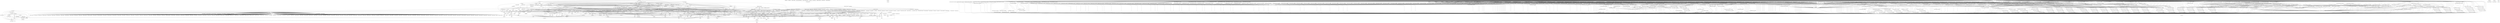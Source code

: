 digraph depends {
    node [shape=plaintext]
"adwaita-icon-theme-symbolic" -> "adwaita-icon-theme-lic" [style=dotted]
"adwaita-icon-theme-symbolic" -> "hicolor-icon-theme"
"alsa-conf" -> "libasound-lic" [style=dotted]
"alsa-state" -> "alsa-state-lic" [style=dotted]
"alsa-state" -> "alsa-states" [style=dotted]
"alsa-state" -> "alsa-utils-alsactl"
"alsa-states" -> "alsa-state-lic" [style=dotted]
"alsa-utils-alsactl" -> "alsa-states" [style=dotted]
"alsa-utils-alsactl" -> "alsa-utils-lic" [style=dotted]
"alsa-utils-alsactl" -> "libasound2"
"alsa-utils-alsamixer" -> "alsa-utils-lic" [style=dotted]
"alsa-utils-alsamixer" -> "libasound2"
"alsa-utils-alsamixer" -> "libformw5"
"alsa-utils-alsamixer" -> "libmenuw5"
"alsa-utils-alsamixer" -> "libncursesw5"
"alsa-utils-alsamixer" -> "libpanelw5"
"alsa-utils-alsamixer" -> "libtinfo5"
"avahi-daemon" -> "avahi-lic" [style=dotted]
"avahi-daemon" -> "base-files"
"avahi-daemon" -> "base-passwd"
"avahi-daemon" -> "libavahi-common3"
"avahi-daemon" -> "libavahi-core7"
"avahi-daemon" -> "libcap2"
"avahi-daemon" -> "libdaemon0"
"avahi-daemon" -> "libdbus-1-3"
"avahi-daemon" -> "libexpat1"
"avahi-daemon" -> "libnss-mdns" [style=dotted]
"avahi-daemon" -> "shadow"
"avahi-locale-en-gb" -> "virtual-locale-en-gb" [style=dotted]
"base-files" -> "base-files-lic" [style=dotted]
"base-passwd" -> "base-passwd-lic" [style=dotted]
"bash" -> "base-files"
"bash" -> "bash-lic" [style=dotted]
"bash" -> "libtinfo5"
"binutils" -> "binutils-lic" [style=dotted]
"binutils" -> "libbfd"
"binutils" -> "libz1"
"bluez5" -> "bluez5-lic" [style=dotted]
"bluez5" -> "libdbus-1-3"
"bluez5" -> "libglib-2.0-0"
"bluez5" -> "libreadline8"
"bluez5" -> "libudev1"
"busybox" -> "busybox-lic" [style=dotted]
"busybox" -> "busybox-udhcpc" [style=dotted]
"busybox-syslog" -> "busybox"
"busybox-syslog" -> "busybox-lic" [style=dotted]
"busybox-udhcpc" -> "busybox-lic" [style=dotted]
"connman" -> "bluez5"
"connman-conf" -> "connman-conf-lic" [style=dotted]
"connman" -> "connman-conf" [style=dotted]
"connman" -> "connman-lic" [style=dotted]
"connman" -> "connman-plugin-vpn-l2tp" [style=dotted]
"connman" -> "connman-plugin-vpn-openvpn" [style=dotted]
"connman" -> "connman-plugin-vpn-pppt" [style=dotted]
"connman" -> "connman-plugin-vpn-vpnc" [style=dotted]
"connman" -> "connman-tests" [style=dotted]
"connman" -> "connman-tools" [style=dotted]
"connman" -> "connman-vpn" [style=dotted]
"connman" -> "connman-wait-online" [style=dotted]
"connman" -> "dbus-1"
"connman" -> "iptables"
"connman" -> "libdbus-1-3"
"connman" -> "libglib-2.0-0"
"connman" -> "libgnutls30"
"connman" -> "neard" [style=dotted]
"connman" -> "ofono"
"connman" -> "openvpn"
"connman-plugin-vpn-l2tp" -> "connman-vpn"
"connman-plugin-vpn-openvpn" -> "connman-vpn"
"connman-plugin-vpn-openvpn" -> "libdbus-1-3"
"connman-plugin-vpn-vpnc" -> "connman-vpn"
"connman-plugin-vpn-vpnc" -> "libdbus-1-3"
"connman" -> "pptp-linux"
"connman-tests" -> "connman-lic" [style=dotted]
"connman-tests" -> "iptables"
"connman-tests" -> "libdbus-1-3"
"connman-tests" -> "libglib-2.0-0"
"connman-tests" -> "libgnutls30"
"connman-tools" -> "connman"
"connman-tools" -> "connman-lic" [style=dotted]
"connman-tools" -> "libglib-2.0-0"
"connman-tools" -> "libgnutls30"
"connman" -> "vpnc"
"connman-vpn" -> "connman-lic" [style=dotted]
"connman-vpn" -> "libdbus-1-3"
"connman-vpn" -> "libglib-2.0-0"
"connman-vpn" -> "libgnutls30"
"connman-wait-online" -> "connman-lic" [style=dotted]
"connman-wait-online" -> "libdbus-1-3"
"connman-wait-online" -> "libglib-2.0-0"
"connman" -> "wpa-supplicant"
"connman" -> "xl2tpd"
"cpushareholder-stub" -> "cpushareholder-stub-lic" [style=dotted]
"dbus-1" -> "base-files"
"dbus-1" -> "base-passwd"
"dbus-1" -> "dbus-lic" [style=dotted]
"dbus-1" -> "libdbus-1-3"
"dbus-1" -> "libexpat1"
"dbus-1" -> "libsystemd0"
"dbus-1" -> "shadow"
"directfb" -> "directfb-lic" [style=dotted]
"directfb" -> "libfreetype6"
"directfb" -> "libjpeg62"
"directfb" -> "libpng16-16"
"directfb" -> "libstdc++6"
"directfb" -> "libz1"
"distcc" -> "avahi-daemon" [style=dotted]
"distcc" -> "base-files"
"distcc" -> "base-passwd"
"distcc-config" -> "distcc"
"distcc-config" -> "distcc-config-lic" [style=dotted]
"distcc" -> "distcc-lic" [style=dotted]
"distcc" -> "libavahi-client3"
"distcc" -> "libavahi-common3"
"distcc" -> "libpopt0"
"distcc" -> "shadow"
"e2fsprogs-e2fsck" -> "e2fsprogs-lic" [style=dotted]
"e2fsprogs-e2fsck" -> "libblkid1"
"e2fsprogs-e2fsck" -> "libcom-err2"
"e2fsprogs-e2fsck" -> "libe2p2"
"e2fsprogs-e2fsck" -> "libext2fs2"
"e2fsprogs-e2fsck" -> "libuuid1"
"fontconfig-utils" -> "libfontconfig1"
"fontconfig-utils" -> "libfontconfig-lic" [style=dotted]
"fontconfig-utils" -> "libfreetype6"
"glibc-gconv-iso8859-1" -> "glibc-gconv"
"glibc-locale-en-gb" -> "virtual-locale-en-gb" [style=dotted]
"glmark2" -> "glmark2-lic" [style=dotted]
"glmark2" -> "libdrm2"
"glmark2" -> "libegl-mesa"
"glmark2" -> "libgbm1"
"glmark2" -> "libgles2-mesa"
"glmark2" -> "libjpeg62"
"glmark2" -> "libpng16-16"
"glmark2" -> "libstdc++6"
"glmark2" -> "libudev1"
"glmark2" -> "libz1"
"gstreamer1.0" -> "gstreamer1.0-lic" [style=dotted]
"gstreamer1.0" -> "libcap2"
"gstreamer1.0" -> "libglib-2.0-0"
"gstreamer1.0-locale-en-gb" -> "virtual-locale-en-gb" [style=dotted]
"gstreamer1.0-plugins-bad-locale-en-gb" -> "virtual-locale-en-gb" [style=dotted]
"gstreamer1.0-plugins-base-locale-en-gb" -> "virtual-locale-en-gb" [style=dotted]
"gtk+3-demo" -> "gtk+3-lic" [style=dotted]
"gtk+3-demo" -> "libatk-1.0-0"
"gtk+3-demo" -> "libcairo2"
"gtk+3-demo" -> "libepoxy0"
"gtk+3-demo" -> "libgdk-pixbuf-2.0-0"
"gtk+3-demo" -> "libglib-2.0-0"
"gtk+3-demo" -> "libgtk-3.0"
"gtk+3-demo" -> "libharfbuzz0"
"gtk+3-demo" -> "pango"
"gtk+3-locale-en-gb" -> "virtual-locale-en-gb" [style=dotted]
"gtk+3-locale-en" -> "virtual-locale-en" [style=dotted]
"hicolor-icon-theme" -> "hicolor-icon-theme-lic" [style=dotted]
"iptables" -> "iptables-lic" [style=dotted]
"iptables" -> "iptables-modules" [style=dotted]
"iptables" -> "iptables-module-xt-standard"
"iptables" -> "kernel-module-iptable-filter" [style=dotted]
"iptables" -> "kernel-module-iptable-nat" [style=dotted]
"iptables" -> "kernel-module-ip-tables" [style=dotted]
"iptables" -> "kernel-module-ipt-masquerade" [style=dotted]
"iptables" -> "kernel-module-nf-conntrack-ipv4" [style=dotted]
"iptables" -> "kernel-module-nf-conntrack" [style=dotted]
"iptables" -> "kernel-module-nf-defrag-ipv4" [style=dotted]
"iptables" -> "kernel-module-nf-nat" [style=dotted]
"iptables" -> "kernel-module-x-tables" [style=dotted]
"iptables-module-ebt-802-3" -> "iptables"
"iptables-module-ebt-ip" -> "iptables"
"iptables-module-ebt-log" -> "iptables"
"iptables-module-ebt-mark-m" -> "iptables"
"iptables-module-ip6t-ah" -> "iptables"
"iptables-module-ip6t-dnat" -> "iptables"
"iptables-module-ip6t-dnpt" -> "iptables"
"iptables-module-ip6t-dst" -> "iptables"
"iptables-module-ip6t-eui64" -> "iptables"
"iptables-module-ip6t-frag" -> "iptables"
"iptables-module-ip6t-hbh" -> "iptables"
"iptables-module-ip6t-hl" -> "iptables"
"iptables-module-ip6t-icmp6" -> "iptables"
"iptables-module-ip6t-ipv6header" -> "iptables"
"iptables-module-ip6t-log" -> "iptables"
"iptables-module-ip6t-masquerade" -> "iptables"
"iptables-module-ip6t-mh" -> "iptables"
"iptables-module-ip6t-netmap" -> "iptables"
"iptables-module-ip6t-redirect" -> "iptables"
"iptables-module-ip6t-reject" -> "iptables"
"iptables-module-ip6t-rt" -> "iptables"
"iptables-module-ip6t-snat" -> "iptables"
"iptables-module-ip6t-snpt" -> "iptables"
"iptables-module-ip6t-srh" -> "iptables"
"iptables-module-ipt-ah" -> "iptables"
"iptables-module-ipt-clusterip" -> "iptables"
"iptables-module-ipt-dnat" -> "iptables"
"iptables-module-ipt-ecn" -> "iptables"
"iptables-module-ipt-icmp" -> "iptables"
"iptables-module-ipt-log" -> "iptables"
"iptables-module-ipt-masquerade" -> "iptables"
"iptables-module-ipt-netmap" -> "iptables"
"iptables-module-ipt-realm" -> "iptables"
"iptables-module-ipt-redirect" -> "iptables"
"iptables-module-ipt-reject" -> "iptables"
"iptables-module-ipt-snat" -> "iptables"
"iptables-module-ipt-ttl" -> "iptables"
"iptables-module-ipt-ulog" -> "iptables"
"iptables-modules" -> "iptables-lic" [style=dotted]
"iptables-modules" -> "iptables-module-ebt-802-3"
"iptables-modules" -> "iptables-module-ebt-ip"
"iptables-modules" -> "iptables-module-ebt-log"
"iptables-modules" -> "iptables-module-ebt-mark-m"
"iptables-modules" -> "iptables-module-ip6t-ah"
"iptables-modules" -> "iptables-module-ip6t-dnat"
"iptables-modules" -> "iptables-module-ip6t-dnpt"
"iptables-modules" -> "iptables-module-ip6t-dst"
"iptables-modules" -> "iptables-module-ip6t-eui64"
"iptables-modules" -> "iptables-module-ip6t-frag"
"iptables-modules" -> "iptables-module-ip6t-hbh"
"iptables-modules" -> "iptables-module-ip6t-hl"
"iptables-modules" -> "iptables-module-ip6t-icmp6"
"iptables-modules" -> "iptables-module-ip6t-ipv6header"
"iptables-modules" -> "iptables-module-ip6t-log"
"iptables-modules" -> "iptables-module-ip6t-masquerade"
"iptables-modules" -> "iptables-module-ip6t-mh"
"iptables-modules" -> "iptables-module-ip6t-netmap"
"iptables-modules" -> "iptables-module-ip6t-redirect"
"iptables-modules" -> "iptables-module-ip6t-reject"
"iptables-modules" -> "iptables-module-ip6t-rt"
"iptables-modules" -> "iptables-module-ip6t-snat"
"iptables-modules" -> "iptables-module-ip6t-snpt"
"iptables-modules" -> "iptables-module-ip6t-srh"
"iptables-modules" -> "iptables-module-ipt-ah"
"iptables-modules" -> "iptables-module-ipt-clusterip"
"iptables-modules" -> "iptables-module-ipt-dnat"
"iptables-modules" -> "iptables-module-ipt-ecn"
"iptables-modules" -> "iptables-module-ipt-icmp"
"iptables-modules" -> "iptables-module-ipt-log"
"iptables-modules" -> "iptables-module-ipt-masquerade"
"iptables-modules" -> "iptables-module-ipt-netmap"
"iptables-modules" -> "iptables-module-ipt-realm"
"iptables-modules" -> "iptables-module-ipt-redirect"
"iptables-modules" -> "iptables-module-ipt-reject"
"iptables-modules" -> "iptables-module-ipt-snat"
"iptables-modules" -> "iptables-module-ipt-ttl"
"iptables-modules" -> "iptables-module-ipt-ulog"
"iptables-modules" -> "iptables-module-xt-addrtype"
"iptables-modules" -> "iptables-module-xt-audit"
"iptables-modules" -> "iptables-module-xt-bpf"
"iptables-modules" -> "iptables-module-xt-cgroup"
"iptables-modules" -> "iptables-module-xt-checksum"
"iptables-modules" -> "iptables-module-xt-classify"
"iptables-modules" -> "iptables-module-xt-cluster"
"iptables-modules" -> "iptables-module-xt-comment"
"iptables-modules" -> "iptables-module-xt-connbytes"
"iptables-modules" -> "iptables-module-xt-connlimit"
"iptables-modules" -> "iptables-module-xt-connmark"
"iptables-modules" -> "iptables-module-xt-connsecmark"
"iptables-modules" -> "iptables-module-xt-conntrack"
"iptables-modules" -> "iptables-module-xt-cpu"
"iptables-modules" -> "iptables-module-xt-ct"
"iptables-modules" -> "iptables-module-xt-dccp"
"iptables-modules" -> "iptables-module-xt-devgroup"
"iptables-modules" -> "iptables-module-xt-dscp"
"iptables-modules" -> "iptables-module-xt-ecn"
"iptables-modules" -> "iptables-module-xt-esp"
"iptables-modules" -> "iptables-module-xt-hashlimit"
"iptables-modules" -> "iptables-module-xt-helper"
"iptables-modules" -> "iptables-module-xt-hmark"
"iptables-modules" -> "iptables-module-xt-idletimer"
"iptables-modules" -> "iptables-module-xt-ipcomp"
"iptables-modules" -> "iptables-module-xt-iprange"
"iptables-modules" -> "iptables-module-xt-ipvs"
"iptables-modules" -> "iptables-module-xt-led"
"iptables-modules" -> "iptables-module-xt-length"
"iptables-modules" -> "iptables-module-xt-limit"
"iptables-modules" -> "iptables-module-xt-mac"
"iptables-modules" -> "iptables-module-xt-mangle"
"iptables-modules" -> "iptables-module-xt-mark"
"iptables-modules" -> "iptables-module-xt-multiport"
"iptables-modules" -> "iptables-module-xt-nfacct"
"iptables-modules" -> "iptables-module-xt-nflog"
"iptables-modules" -> "iptables-module-xt-nfqueue"
"iptables-modules" -> "iptables-module-xt-notrack"
"iptables-modules" -> "iptables-module-xt-osf"
"iptables-modules" -> "iptables-module-xt-owner"
"iptables-modules" -> "iptables-module-xt-physdev"
"iptables-modules" -> "iptables-module-xt-pkttype"
"iptables-modules" -> "iptables-module-xt-policy"
"iptables-modules" -> "iptables-module-xt-quota"
"iptables-modules" -> "iptables-module-xt-rateest"
"iptables-modules" -> "iptables-module-xt-recent"
"iptables-modules" -> "iptables-module-xt-rpfilter"
"iptables-modules" -> "iptables-module-xt-sctp"
"iptables-modules" -> "iptables-module-xt-secmark"
"iptables-modules" -> "iptables-module-xt-set"
"iptables-modules" -> "iptables-module-xt-socket"
"iptables-modules" -> "iptables-module-xt-standard"
"iptables-modules" -> "iptables-module-xt-state"
"iptables-modules" -> "iptables-module-xt-statistic"
"iptables-modules" -> "iptables-module-xt-string"
"iptables-modules" -> "iptables-module-xt-synproxy"
"iptables-modules" -> "iptables-module-xt-tcp"
"iptables-modules" -> "iptables-module-xt-tcpmss"
"iptables-modules" -> "iptables-module-xt-tcpoptstrip"
"iptables-modules" -> "iptables-module-xt-tee"
"iptables-modules" -> "iptables-module-xt-time"
"iptables-modules" -> "iptables-module-xt-tos"
"iptables-modules" -> "iptables-module-xt-tproxy"
"iptables-modules" -> "iptables-module-xt-trace"
"iptables-modules" -> "iptables-module-xt-u32"
"iptables-modules" -> "iptables-module-xt-udp"
"iptables-module-xt-addrtype" -> "iptables"
"iptables-module-xt-audit" -> "iptables"
"iptables-module-xt-bpf" -> "iptables"
"iptables-module-xt-cgroup" -> "iptables"
"iptables-module-xt-checksum" -> "iptables"
"iptables-module-xt-classify" -> "iptables"
"iptables-module-xt-cluster" -> "iptables"
"iptables-module-xt-comment" -> "iptables"
"iptables-module-xt-connbytes" -> "iptables"
"iptables-module-xt-connlimit" -> "iptables"
"iptables-module-xt-connmark" -> "iptables"
"iptables-module-xt-connsecmark" -> "iptables"
"iptables-module-xt-conntrack" -> "iptables"
"iptables-module-xt-cpu" -> "iptables"
"iptables-module-xt-ct" -> "iptables"
"iptables-module-xt-dccp" -> "iptables"
"iptables-module-xt-devgroup" -> "iptables"
"iptables-module-xt-dscp" -> "iptables"
"iptables-module-xt-ecn" -> "iptables"
"iptables-module-xt-esp" -> "iptables"
"iptables-module-xt-hashlimit" -> "iptables"
"iptables-module-xt-helper" -> "iptables"
"iptables-module-xt-hmark" -> "iptables"
"iptables-module-xt-idletimer" -> "iptables"
"iptables-module-xt-ipcomp" -> "iptables"
"iptables-module-xt-iprange" -> "iptables"
"iptables-module-xt-ipvs" -> "iptables"
"iptables-module-xt-led" -> "iptables"
"iptables-module-xt-length" -> "iptables"
"iptables-module-xt-limit" -> "iptables"
"iptables-module-xt-mac" -> "iptables"
"iptables-module-xt-mangle" -> "iptables"
"iptables-module-xt-mark" -> "iptables"
"iptables-module-xt-multiport" -> "iptables"
"iptables-module-xt-nfacct" -> "iptables"
"iptables-module-xt-nflog" -> "iptables"
"iptables-module-xt-nfqueue" -> "iptables"
"iptables-module-xt-notrack" -> "iptables"
"iptables-module-xt-osf" -> "iptables"
"iptables-module-xt-owner" -> "iptables"
"iptables-module-xt-physdev" -> "iptables"
"iptables-module-xt-pkttype" -> "iptables"
"iptables-module-xt-policy" -> "iptables"
"iptables-module-xt-quota" -> "iptables"
"iptables-module-xt-rateest" -> "iptables"
"iptables-module-xt-recent" -> "iptables"
"iptables-module-xt-rpfilter" -> "iptables"
"iptables-module-xt-sctp" -> "iptables"
"iptables-module-xt-secmark" -> "iptables"
"iptables-module-xt-set" -> "iptables"
"iptables-module-xt-socket" -> "iptables"
"iptables-module-xt-standard" -> "iptables"
"iptables-module-xt-state" -> "iptables"
"iptables-module-xt-statistic" -> "iptables"
"iptables-module-xt-string" -> "iptables"
"iptables-module-xt-synproxy" -> "iptables"
"iptables-module-xt-tcp" -> "iptables"
"iptables-module-xt-tcpmss" -> "iptables"
"iptables-module-xt-tcpoptstrip" -> "iptables"
"iptables-module-xt-tee" -> "iptables"
"iptables-module-xt-time" -> "iptables"
"iptables-module-xt-tos" -> "iptables"
"iptables-module-xt-tproxy" -> "iptables"
"iptables-module-xt-trace" -> "iptables"
"iptables-module-xt-u32" -> "iptables"
"iptables-module-xt-udp" -> "iptables"
"iw" -> "iw-lic" [style=dotted]
"iw" -> "libnl-3-200"
"iw" -> "libnl-genl-3-200"
"kbd-consolefonts" -> "kbd-lic" [style=dotted]
"kbd" -> "kbd-lic" [style=dotted]
"kbd-keymaps" -> "kbd-lic" [style=dotted]
"kernel-5.0.0-yocto-standard" -> "linux-yocto-lic" [style=dotted]
"kernel-module-6lowpan-5.0.0-yocto-standard" -> "kernel-5.0.0-yocto-standard"
"kernel-module-8021q-5.0.0-yocto-standard" -> "kernel-5.0.0-yocto-standard"
"kernel-module-8139cp-5.0.0-yocto-standard" -> "kernel-5.0.0-yocto-standard"
"kernel-module-8139too-5.0.0-yocto-standard" -> "kernel-5.0.0-yocto-standard"
"kernel-module-ac97-bus-5.0.0-yocto-standard" -> "kernel-5.0.0-yocto-standard"
"kernel-module-act-mirred-5.0.0-yocto-standard" -> "kernel-5.0.0-yocto-standard"
"kernel-module-af-key-5.0.0-yocto-standard" -> "kernel-5.0.0-yocto-standard"
"kernel-module-ah4-5.0.0-yocto-standard" -> "kernel-5.0.0-yocto-standard"
"kernel-module-alx-5.0.0-yocto-standard" -> "kernel-5.0.0-yocto-standard"
"kernel-module-alx-5.0.0-yocto-standard" -> "kernel-module-mdio-5.0.0-yocto-standard"
"kernel-module-anubis-5.0.0-yocto-standard" -> "kernel-5.0.0-yocto-standard"
"kernel-module-arc4-5.0.0-yocto-standard" -> "kernel-5.0.0-yocto-standard"
"kernel-module-arptable-filter-5.0.0-yocto-standard" -> "kernel-5.0.0-yocto-standard"
"kernel-module-arptable-filter-5.0.0-yocto-standard" -> "kernel-module-arp-tables-5.0.0-yocto-standard"
"kernel-module-arptable-filter-5.0.0-yocto-standard" -> "kernel-module-x-tables-5.0.0-yocto-standard"
"kernel-module-arp-tables-5.0.0-yocto-standard" -> "kernel-5.0.0-yocto-standard"
"kernel-module-arp-tables-5.0.0-yocto-standard" -> "kernel-module-x-tables-5.0.0-yocto-standard"
"kernel-module-arpt-mangle-5.0.0-yocto-standard" -> "kernel-5.0.0-yocto-standard"
"kernel-module-arpt-mangle-5.0.0-yocto-standard" -> "kernel-module-x-tables-5.0.0-yocto-standard"
"kernel-module-asix-5.0.0-yocto-standard" -> "kernel-5.0.0-yocto-standard"
"kernel-module-asix-5.0.0-yocto-standard" -> "kernel-module-libphy-5.0.0-yocto-standard"
"kernel-module-asix-5.0.0-yocto-standard" -> "kernel-module-usbnet-5.0.0-yocto-standard"
"kernel-module-at24-5.0.0-yocto-standard" -> "kernel-5.0.0-yocto-standard"
"kernel-module-ata-piix-5.0.0-yocto-standard" -> "kernel-5.0.0-yocto-standard"
"kernel-module-ath-5.0.0-yocto-standard" -> "kernel-5.0.0-yocto-standard"
"kernel-module-ath-5.0.0-yocto-standard" -> "kernel-module-cfg80211-5.0.0-yocto-standard"
"kernel-module-ath5k-5.0.0-yocto-standard" -> "kernel-5.0.0-yocto-standard"
"kernel-module-ath5k-5.0.0-yocto-standard" -> "kernel-module-ath-5.0.0-yocto-standard"
"kernel-module-ath5k-5.0.0-yocto-standard" -> "kernel-module-cfg80211-5.0.0-yocto-standard"
"kernel-module-ath5k-5.0.0-yocto-standard" -> "kernel-module-mac80211-5.0.0-yocto-standard"
"kernel-module-ath9k-5.0.0-yocto-standard" -> "kernel-5.0.0-yocto-standard"
"kernel-module-ath9k-5.0.0-yocto-standard" -> "kernel-module-ath-5.0.0-yocto-standard"
"kernel-module-ath9k-5.0.0-yocto-standard" -> "kernel-module-ath9k-common-5.0.0-yocto-standard"
"kernel-module-ath9k-5.0.0-yocto-standard" -> "kernel-module-ath9k-hw-5.0.0-yocto-standard"
"kernel-module-ath9k-5.0.0-yocto-standard" -> "kernel-module-cfg80211-5.0.0-yocto-standard"
"kernel-module-ath9k-5.0.0-yocto-standard" -> "kernel-module-mac80211-5.0.0-yocto-standard"
"kernel-module-ath9k-common-5.0.0-yocto-standard" -> "kernel-5.0.0-yocto-standard"
"kernel-module-ath9k-common-5.0.0-yocto-standard" -> "kernel-module-ath-5.0.0-yocto-standard"
"kernel-module-ath9k-common-5.0.0-yocto-standard" -> "kernel-module-ath9k-hw-5.0.0-yocto-standard"
"kernel-module-ath9k-common-5.0.0-yocto-standard" -> "kernel-module-cfg80211-5.0.0-yocto-standard"
"kernel-module-ath9k-hw-5.0.0-yocto-standard" -> "kernel-5.0.0-yocto-standard"
"kernel-module-ath9k-hw-5.0.0-yocto-standard" -> "kernel-module-ath-5.0.0-yocto-standard"
"kernel-module-atl1-5.0.0-yocto-standard" -> "kernel-5.0.0-yocto-standard"
"kernel-module-atl1c-5.0.0-yocto-standard" -> "kernel-5.0.0-yocto-standard"
"kernel-module-atl1e-5.0.0-yocto-standard" -> "kernel-5.0.0-yocto-standard"
"kernel-module-atl2-5.0.0-yocto-standard" -> "kernel-5.0.0-yocto-standard"
"kernel-module-ax88179-178a-5.0.0-yocto-standard" -> "kernel-5.0.0-yocto-standard"
"kernel-module-ax88179-178a-5.0.0-yocto-standard" -> "kernel-module-usbnet-5.0.0-yocto-standard"
"kernel-module-backlight-5.0.0-yocto-standard" -> "kernel-5.0.0-yocto-standard"
"kernel-module-bcma-5.0.0-yocto-standard" -> "kernel-5.0.0-yocto-standard"
"kernel-module-binfmt-misc-5.0.0-yocto-standard" -> "kernel-5.0.0-yocto-standard"
"kernel-module-blowfish-common-5.0.0-yocto-standard" -> "kernel-5.0.0-yocto-standard"
"kernel-module-blowfish-generic-5.0.0-yocto-standard" -> "kernel-5.0.0-yocto-standard"
"kernel-module-blowfish-generic-5.0.0-yocto-standard" -> "kernel-module-blowfish-common-5.0.0-yocto-standard"
"kernel-module-bluetooth-6lowpan-5.0.0-yocto-standard" -> "kernel-5.0.0-yocto-standard"
"kernel-module-bluetooth-6lowpan-5.0.0-yocto-standard" -> "kernel-module-6lowpan-5.0.0-yocto-standard"
"kernel-module-bnep-5.0.0-yocto-standard" -> "kernel-5.0.0-yocto-standard"
"kernel-module-bnx2x-5.0.0-yocto-standard" -> "kernel-5.0.0-yocto-standard"
"kernel-module-bnx2x-5.0.0-yocto-standard" -> "kernel-module-mdio-5.0.0-yocto-standard"
"kernel-module-bnxt-en-5.0.0-yocto-standard" -> "kernel-5.0.0-yocto-standard"
"kernel-module-bonding-5.0.0-yocto-standard" -> "kernel-5.0.0-yocto-standard"
"kernel-module-brcmfmac-5.0.0-yocto-standard" -> "kernel-5.0.0-yocto-standard"
"kernel-module-brcmfmac-5.0.0-yocto-standard" -> "kernel-module-brcmutil-5.0.0-yocto-standard"
"kernel-module-brcmfmac-5.0.0-yocto-standard" -> "kernel-module-cfg80211-5.0.0-yocto-standard"
"kernel-module-brcmsmac-5.0.0-yocto-standard" -> "kernel-5.0.0-yocto-standard"
"kernel-module-brcmsmac-5.0.0-yocto-standard" -> "kernel-module-bcma-5.0.0-yocto-standard"
"kernel-module-brcmsmac-5.0.0-yocto-standard" -> "kernel-module-brcmutil-5.0.0-yocto-standard"
"kernel-module-brcmsmac-5.0.0-yocto-standard" -> "kernel-module-cfg80211-5.0.0-yocto-standard"
"kernel-module-brcmsmac-5.0.0-yocto-standard" -> "kernel-module-cordic-5.0.0-yocto-standard"
"kernel-module-brcmsmac-5.0.0-yocto-standard" -> "kernel-module-mac80211-5.0.0-yocto-standard"
"kernel-module-brcmutil-5.0.0-yocto-standard" -> "kernel-5.0.0-yocto-standard"
"kernel-module-bridge-5.0.0-yocto-standard" -> "kernel-5.0.0-yocto-standard"
"kernel-module-bridge-5.0.0-yocto-standard" -> "kernel-module-llc-5.0.0-yocto-standard"
"kernel-module-bridge-5.0.0-yocto-standard" -> "kernel-module-stp-5.0.0-yocto-standard"
"kernel-module-br-netfilter-5.0.0-yocto-standard" -> "kernel-5.0.0-yocto-standard"
"kernel-module-br-netfilter-5.0.0-yocto-standard" -> "kernel-module-bridge-5.0.0-yocto-standard"
"kernel-module-bsd-comp-5.0.0-yocto-standard" -> "kernel-5.0.0-yocto-standard"
"kernel-module-bsd-comp-5.0.0-yocto-standard" -> "kernel-module-ppp-generic-5.0.0-yocto-standard"
"kernel-module-bytestream-example-5.0.0-yocto-standard" -> "kernel-5.0.0-yocto-standard"
"kernel-module-camellia-generic-5.0.0-yocto-standard" -> "kernel-5.0.0-yocto-standard"
"kernel-module-cast5-generic-5.0.0-yocto-standard" -> "kernel-5.0.0-yocto-standard"
"kernel-module-cast5-generic-5.0.0-yocto-standard" -> "kernel-module-cast-common-5.0.0-yocto-standard"
"kernel-module-cast6-generic-5.0.0-yocto-standard" -> "kernel-5.0.0-yocto-standard"
"kernel-module-cast6-generic-5.0.0-yocto-standard" -> "kernel-module-cast-common-5.0.0-yocto-standard"
"kernel-module-cast-common-5.0.0-yocto-standard" -> "kernel-5.0.0-yocto-standard"
"kernel-module-ccm-5.0.0-yocto-standard" -> "kernel-5.0.0-yocto-standard"
"kernel-module-cdc-eem-5.0.0-yocto-standard" -> "kernel-5.0.0-yocto-standard"
"kernel-module-cdc-eem-5.0.0-yocto-standard" -> "kernel-module-usbnet-5.0.0-yocto-standard"
"kernel-module-cdc-ether-5.0.0-yocto-standard" -> "kernel-5.0.0-yocto-standard"
"kernel-module-cdc-ether-5.0.0-yocto-standard" -> "kernel-module-usbnet-5.0.0-yocto-standard"
"kernel-module-cdc-ncm-5.0.0-yocto-standard" -> "kernel-5.0.0-yocto-standard"
"kernel-module-cdc-ncm-5.0.0-yocto-standard" -> "kernel-module-usbnet-5.0.0-yocto-standard"
"kernel-module-cdc-subset-5.0.0-yocto-standard" -> "kernel-5.0.0-yocto-standard"
"kernel-module-cdc-subset-5.0.0-yocto-standard" -> "kernel-module-usbnet-5.0.0-yocto-standard"
"kernel-module-cfg80211-5.0.0-yocto-standard" -> "kernel-5.0.0-yocto-standard"
"kernel-module-cifs-5.0.0-yocto-standard" -> "kernel-5.0.0-yocto-standard"
"kernel-module-cirrus-5.0.0-yocto-standard" -> "kernel-5.0.0-yocto-standard"
"kernel-module-cirrus-5.0.0-yocto-standard" -> "kernel-module-ttm-5.0.0-yocto-standard"
"kernel-module-cmtp-5.0.0-yocto-standard" -> "kernel-5.0.0-yocto-standard"
"kernel-module-cmtp-5.0.0-yocto-standard" -> "kernel-module-kernelcapi-5.0.0-yocto-standard"
"kernel-module-cn-test-5.0.0-yocto-standard" -> "kernel-5.0.0-yocto-standard"
"kernel-module-configfs-5.0.0-yocto-standard" -> "kernel-5.0.0-yocto-standard"
"kernel-module-configfs-sample-5.0.0-yocto-standard" -> "kernel-5.0.0-yocto-standard"
"kernel-module-configfs-sample-5.0.0-yocto-standard" -> "kernel-module-configfs-5.0.0-yocto-standard"
"kernel-module-cordic-5.0.0-yocto-standard" -> "kernel-5.0.0-yocto-standard"
"kernel-module-cpia2-5.0.0-yocto-standard" -> "kernel-5.0.0-yocto-standard"
"kernel-module-cpia2-5.0.0-yocto-standard" -> "kernel-module-v4l2-common-5.0.0-yocto-standard"
"kernel-module-cpia2-5.0.0-yocto-standard" -> "kernel-module-videodev-5.0.0-yocto-standard"
"kernel-module-crc8-5.0.0-yocto-standard" -> "kernel-5.0.0-yocto-standard"
"kernel-module-crc-ccitt-5.0.0-yocto-standard" -> "kernel-5.0.0-yocto-standard"
"kernel-module-cryptoloop-5.0.0-yocto-standard" -> "kernel-5.0.0-yocto-standard"
"kernel-module-cuse-5.0.0-yocto-standard" -> "kernel-5.0.0-yocto-standard"
"kernel-module-cuse-5.0.0-yocto-standard" -> "kernel-module-fuse-5.0.0-yocto-standard"
"kernel-module-data-breakpoint-5.0.0-yocto-standard" -> "kernel-5.0.0-yocto-standard"
"kernel-module-deflate-5.0.0-yocto-standard" -> "kernel-5.0.0-yocto-standard"
"kernel-module-diag-5.0.0-yocto-standard" -> "kernel-5.0.0-yocto-standard"
"kernel-module-diag-5.0.0-yocto-standard" -> "kernel-module-tipc-5.0.0-yocto-standard"
"kernel-module-dl2k-5.0.0-yocto-standard" -> "kernel-5.0.0-yocto-standard"
"kernel-module-dm9601-5.0.0-yocto-standard" -> "kernel-5.0.0-yocto-standard"
"kernel-module-dm9601-5.0.0-yocto-standard" -> "kernel-module-usbnet-5.0.0-yocto-standard"
"kernel-module-dma-example-5.0.0-yocto-standard" -> "kernel-5.0.0-yocto-standard"
"kernel-module-dummy-5.0.0-yocto-standard" -> "kernel-5.0.0-yocto-standard"
"kernel-module-ebt-802-3-5.0.0-yocto-standard" -> "kernel-5.0.0-yocto-standard"
"kernel-module-ebt-802-3-5.0.0-yocto-standard" -> "kernel-module-x-tables-5.0.0-yocto-standard"
"kernel-module-ebtable-broute-5.0.0-yocto-standard" -> "kernel-5.0.0-yocto-standard"
"kernel-module-ebtable-broute-5.0.0-yocto-standard" -> "kernel-module-bridge-5.0.0-yocto-standard"
"kernel-module-ebtable-broute-5.0.0-yocto-standard" -> "kernel-module-ebtables-5.0.0-yocto-standard"
"kernel-module-ebtable-filter-5.0.0-yocto-standard" -> "kernel-5.0.0-yocto-standard"
"kernel-module-ebtable-filter-5.0.0-yocto-standard" -> "kernel-module-ebtables-5.0.0-yocto-standard"
"kernel-module-ebtable-nat-5.0.0-yocto-standard" -> "kernel-5.0.0-yocto-standard"
"kernel-module-ebtable-nat-5.0.0-yocto-standard" -> "kernel-module-ebtables-5.0.0-yocto-standard"
"kernel-module-ebtables-5.0.0-yocto-standard" -> "kernel-5.0.0-yocto-standard"
"kernel-module-ebtables-5.0.0-yocto-standard" -> "kernel-module-x-tables-5.0.0-yocto-standard"
"kernel-module-ebt-among-5.0.0-yocto-standard" -> "kernel-5.0.0-yocto-standard"
"kernel-module-ebt-among-5.0.0-yocto-standard" -> "kernel-module-x-tables-5.0.0-yocto-standard"
"kernel-module-ebt-arp-5.0.0-yocto-standard" -> "kernel-5.0.0-yocto-standard"
"kernel-module-ebt-arp-5.0.0-yocto-standard" -> "kernel-module-x-tables-5.0.0-yocto-standard"
"kernel-module-ebt-arpreply-5.0.0-yocto-standard" -> "kernel-5.0.0-yocto-standard"
"kernel-module-ebt-arpreply-5.0.0-yocto-standard" -> "kernel-module-x-tables-5.0.0-yocto-standard"
"kernel-module-ebt-dnat-5.0.0-yocto-standard" -> "kernel-5.0.0-yocto-standard"
"kernel-module-ebt-dnat-5.0.0-yocto-standard" -> "kernel-module-x-tables-5.0.0-yocto-standard"
"kernel-module-ebt-ip-5.0.0-yocto-standard" -> "kernel-5.0.0-yocto-standard"
"kernel-module-ebt-ip-5.0.0-yocto-standard" -> "kernel-module-x-tables-5.0.0-yocto-standard"
"kernel-module-ebt-ip6-5.0.0-yocto-standard" -> "kernel-5.0.0-yocto-standard"
"kernel-module-ebt-ip6-5.0.0-yocto-standard" -> "kernel-module-x-tables-5.0.0-yocto-standard"
"kernel-module-ebt-limit-5.0.0-yocto-standard" -> "kernel-5.0.0-yocto-standard"
"kernel-module-ebt-limit-5.0.0-yocto-standard" -> "kernel-module-x-tables-5.0.0-yocto-standard"
"kernel-module-ebt-log-5.0.0-yocto-standard" -> "kernel-5.0.0-yocto-standard"
"kernel-module-ebt-log-5.0.0-yocto-standard" -> "kernel-module-x-tables-5.0.0-yocto-standard"
"kernel-module-ebt-mark-5.0.0-yocto-standard" -> "kernel-5.0.0-yocto-standard"
"kernel-module-ebt-mark-5.0.0-yocto-standard" -> "kernel-module-x-tables-5.0.0-yocto-standard"
"kernel-module-ebt-mark-m-5.0.0-yocto-standard" -> "kernel-5.0.0-yocto-standard"
"kernel-module-ebt-mark-m-5.0.0-yocto-standard" -> "kernel-module-x-tables-5.0.0-yocto-standard"
"kernel-module-ebt-nflog-5.0.0-yocto-standard" -> "kernel-5.0.0-yocto-standard"
"kernel-module-ebt-nflog-5.0.0-yocto-standard" -> "kernel-module-x-tables-5.0.0-yocto-standard"
"kernel-module-ebt-pkttype-5.0.0-yocto-standard" -> "kernel-5.0.0-yocto-standard"
"kernel-module-ebt-pkttype-5.0.0-yocto-standard" -> "kernel-module-x-tables-5.0.0-yocto-standard"
"kernel-module-ebt-redirect-5.0.0-yocto-standard" -> "kernel-5.0.0-yocto-standard"
"kernel-module-ebt-redirect-5.0.0-yocto-standard" -> "kernel-module-x-tables-5.0.0-yocto-standard"
"kernel-module-ebt-snat-5.0.0-yocto-standard" -> "kernel-5.0.0-yocto-standard"
"kernel-module-ebt-snat-5.0.0-yocto-standard" -> "kernel-module-x-tables-5.0.0-yocto-standard"
"kernel-module-ebt-stp-5.0.0-yocto-standard" -> "kernel-5.0.0-yocto-standard"
"kernel-module-ebt-stp-5.0.0-yocto-standard" -> "kernel-module-x-tables-5.0.0-yocto-standard"
"kernel-module-ebt-vlan-5.0.0-yocto-standard" -> "kernel-5.0.0-yocto-standard"
"kernel-module-ebt-vlan-5.0.0-yocto-standard" -> "kernel-module-x-tables-5.0.0-yocto-standard"
"kernel-module-eeprom-93cx6-5.0.0-yocto-standard" -> "kernel-5.0.0-yocto-standard"
"kernel-module-efivarfs-5.0.0-yocto-standard" -> "kernel-5.0.0-yocto-standard"
"kernel-module-efivars-5.0.0-yocto-standard" -> "kernel-5.0.0-yocto-standard"
"kernel-module-esp4-5.0.0-yocto-standard" -> "kernel-5.0.0-yocto-standard"
"kernel-module-floppy-5.0.0-yocto-standard" -> "kernel-5.0.0-yocto-standard"
"kernel-module-fuse-5.0.0-yocto-standard" -> "kernel-5.0.0-yocto-standard"
"kernel-module-gcm-5.0.0-yocto-standard" -> "kernel-5.0.0-yocto-standard"
"kernel-module-generic-bl-5.0.0-yocto-standard" -> "kernel-5.0.0-yocto-standard"
"kernel-module-generic-bl-5.0.0-yocto-standard" -> "kernel-module-backlight-5.0.0-yocto-standard"
"kernel-module-gf128mul-5.0.0-yocto-standard" -> "kernel-5.0.0-yocto-standard"
"kernel-module-ghash-generic-5.0.0-yocto-standard" -> "kernel-5.0.0-yocto-standard"
"kernel-module-ghash-generic-5.0.0-yocto-standard" -> "kernel-module-gf128mul-5.0.0-yocto-standard"
"kernel-module-gma500-gfx-5.0.0-yocto-standard" -> "kernel-5.0.0-yocto-standard"
"kernel-module-gma500-gfx-5.0.0-yocto-standard" -> "kernel-module-video-5.0.0-yocto-standard"
"kernel-module-gre-5.0.0-yocto-standard" -> "kernel-5.0.0-yocto-standard"
"kernel-module-gspca-benq-5.0.0-yocto-standard" -> "kernel-5.0.0-yocto-standard"
"kernel-module-gspca-benq-5.0.0-yocto-standard" -> "kernel-module-gspca-main-5.0.0-yocto-standard"
"kernel-module-gspca-conex-5.0.0-yocto-standard" -> "kernel-5.0.0-yocto-standard"
"kernel-module-gspca-conex-5.0.0-yocto-standard" -> "kernel-module-gspca-main-5.0.0-yocto-standard"
"kernel-module-gspca-conex-5.0.0-yocto-standard" -> "kernel-module-videodev-5.0.0-yocto-standard"
"kernel-module-gspca-cpia1-5.0.0-yocto-standard" -> "kernel-5.0.0-yocto-standard"
"kernel-module-gspca-cpia1-5.0.0-yocto-standard" -> "kernel-module-gspca-main-5.0.0-yocto-standard"
"kernel-module-gspca-cpia1-5.0.0-yocto-standard" -> "kernel-module-videodev-5.0.0-yocto-standard"
"kernel-module-gspca-etoms-5.0.0-yocto-standard" -> "kernel-5.0.0-yocto-standard"
"kernel-module-gspca-etoms-5.0.0-yocto-standard" -> "kernel-module-gspca-main-5.0.0-yocto-standard"
"kernel-module-gspca-etoms-5.0.0-yocto-standard" -> "kernel-module-videodev-5.0.0-yocto-standard"
"kernel-module-gspca-finepix-5.0.0-yocto-standard" -> "kernel-5.0.0-yocto-standard"
"kernel-module-gspca-finepix-5.0.0-yocto-standard" -> "kernel-module-gspca-main-5.0.0-yocto-standard"
"kernel-module-gspca-gl860-5.0.0-yocto-standard" -> "kernel-5.0.0-yocto-standard"
"kernel-module-gspca-gl860-5.0.0-yocto-standard" -> "kernel-module-gspca-main-5.0.0-yocto-standard"
"kernel-module-gspca-gl860-5.0.0-yocto-standard" -> "kernel-module-videodev-5.0.0-yocto-standard"
"kernel-module-gspca-jeilinj-5.0.0-yocto-standard" -> "kernel-5.0.0-yocto-standard"
"kernel-module-gspca-jeilinj-5.0.0-yocto-standard" -> "kernel-module-gspca-main-5.0.0-yocto-standard"
"kernel-module-gspca-jeilinj-5.0.0-yocto-standard" -> "kernel-module-videodev-5.0.0-yocto-standard"
"kernel-module-gspca-jl2005bcd-5.0.0-yocto-standard" -> "kernel-5.0.0-yocto-standard"
"kernel-module-gspca-jl2005bcd-5.0.0-yocto-standard" -> "kernel-module-gspca-main-5.0.0-yocto-standard"
"kernel-module-gspca-kinect-5.0.0-yocto-standard" -> "kernel-5.0.0-yocto-standard"
"kernel-module-gspca-kinect-5.0.0-yocto-standard" -> "kernel-module-gspca-main-5.0.0-yocto-standard"
"kernel-module-gspca-konica-5.0.0-yocto-standard" -> "kernel-5.0.0-yocto-standard"
"kernel-module-gspca-konica-5.0.0-yocto-standard" -> "kernel-module-gspca-main-5.0.0-yocto-standard"
"kernel-module-gspca-konica-5.0.0-yocto-standard" -> "kernel-module-videodev-5.0.0-yocto-standard"
"kernel-module-gspca-m5602-5.0.0-yocto-standard" -> "kernel-5.0.0-yocto-standard"
"kernel-module-gspca-m5602-5.0.0-yocto-standard" -> "kernel-module-gspca-main-5.0.0-yocto-standard"
"kernel-module-gspca-m5602-5.0.0-yocto-standard" -> "kernel-module-videodev-5.0.0-yocto-standard"
"kernel-module-gspca-main-5.0.0-yocto-standard" -> "kernel-5.0.0-yocto-standard"
"kernel-module-gspca-main-5.0.0-yocto-standard" -> "kernel-module-videobuf2-common-5.0.0-yocto-standard"
"kernel-module-gspca-main-5.0.0-yocto-standard" -> "kernel-module-videobuf2-v4l2-5.0.0-yocto-standard"
"kernel-module-gspca-main-5.0.0-yocto-standard" -> "kernel-module-videobuf2-vmalloc-5.0.0-yocto-standard"
"kernel-module-gspca-main-5.0.0-yocto-standard" -> "kernel-module-videodev-5.0.0-yocto-standard"
"kernel-module-gspca-mars-5.0.0-yocto-standard" -> "kernel-5.0.0-yocto-standard"
"kernel-module-gspca-mars-5.0.0-yocto-standard" -> "kernel-module-gspca-main-5.0.0-yocto-standard"
"kernel-module-gspca-mars-5.0.0-yocto-standard" -> "kernel-module-videodev-5.0.0-yocto-standard"
"kernel-module-gspca-mr97310a-5.0.0-yocto-standard" -> "kernel-5.0.0-yocto-standard"
"kernel-module-gspca-mr97310a-5.0.0-yocto-standard" -> "kernel-module-gspca-main-5.0.0-yocto-standard"
"kernel-module-gspca-mr97310a-5.0.0-yocto-standard" -> "kernel-module-videodev-5.0.0-yocto-standard"
"kernel-module-gspca-nw80x-5.0.0-yocto-standard" -> "kernel-5.0.0-yocto-standard"
"kernel-module-gspca-nw80x-5.0.0-yocto-standard" -> "kernel-module-gspca-main-5.0.0-yocto-standard"
"kernel-module-gspca-nw80x-5.0.0-yocto-standard" -> "kernel-module-videodev-5.0.0-yocto-standard"
"kernel-module-gspca-ov519-5.0.0-yocto-standard" -> "kernel-5.0.0-yocto-standard"
"kernel-module-gspca-ov519-5.0.0-yocto-standard" -> "kernel-module-gspca-main-5.0.0-yocto-standard"
"kernel-module-gspca-ov519-5.0.0-yocto-standard" -> "kernel-module-videodev-5.0.0-yocto-standard"
"kernel-module-gspca-ov534-5.0.0-yocto-standard" -> "kernel-5.0.0-yocto-standard"
"kernel-module-gspca-ov534-5.0.0-yocto-standard" -> "kernel-module-gspca-main-5.0.0-yocto-standard"
"kernel-module-gspca-ov534-5.0.0-yocto-standard" -> "kernel-module-videodev-5.0.0-yocto-standard"
"kernel-module-gspca-ov534-9-5.0.0-yocto-standard" -> "kernel-5.0.0-yocto-standard"
"kernel-module-gspca-ov534-9-5.0.0-yocto-standard" -> "kernel-module-gspca-main-5.0.0-yocto-standard"
"kernel-module-gspca-ov534-9-5.0.0-yocto-standard" -> "kernel-module-videodev-5.0.0-yocto-standard"
"kernel-module-gspca-pac207-5.0.0-yocto-standard" -> "kernel-5.0.0-yocto-standard"
"kernel-module-gspca-pac207-5.0.0-yocto-standard" -> "kernel-module-gspca-main-5.0.0-yocto-standard"
"kernel-module-gspca-pac207-5.0.0-yocto-standard" -> "kernel-module-videodev-5.0.0-yocto-standard"
"kernel-module-gspca-pac7302-5.0.0-yocto-standard" -> "kernel-5.0.0-yocto-standard"
"kernel-module-gspca-pac7302-5.0.0-yocto-standard" -> "kernel-module-gspca-main-5.0.0-yocto-standard"
"kernel-module-gspca-pac7302-5.0.0-yocto-standard" -> "kernel-module-videodev-5.0.0-yocto-standard"
"kernel-module-gspca-pac7311-5.0.0-yocto-standard" -> "kernel-5.0.0-yocto-standard"
"kernel-module-gspca-pac7311-5.0.0-yocto-standard" -> "kernel-module-gspca-main-5.0.0-yocto-standard"
"kernel-module-gspca-pac7311-5.0.0-yocto-standard" -> "kernel-module-videodev-5.0.0-yocto-standard"
"kernel-module-gspca-se401-5.0.0-yocto-standard" -> "kernel-5.0.0-yocto-standard"
"kernel-module-gspca-se401-5.0.0-yocto-standard" -> "kernel-module-gspca-main-5.0.0-yocto-standard"
"kernel-module-gspca-se401-5.0.0-yocto-standard" -> "kernel-module-videodev-5.0.0-yocto-standard"
"kernel-module-gspca-sn9c2028-5.0.0-yocto-standard" -> "kernel-5.0.0-yocto-standard"
"kernel-module-gspca-sn9c2028-5.0.0-yocto-standard" -> "kernel-module-gspca-main-5.0.0-yocto-standard"
"kernel-module-gspca-sn9c2028-5.0.0-yocto-standard" -> "kernel-module-videodev-5.0.0-yocto-standard"
"kernel-module-gspca-sn9c20x-5.0.0-yocto-standard" -> "kernel-5.0.0-yocto-standard"
"kernel-module-gspca-sn9c20x-5.0.0-yocto-standard" -> "kernel-module-gspca-main-5.0.0-yocto-standard"
"kernel-module-gspca-sn9c20x-5.0.0-yocto-standard" -> "kernel-module-videodev-5.0.0-yocto-standard"
"kernel-module-gspca-sonixb-5.0.0-yocto-standard" -> "kernel-5.0.0-yocto-standard"
"kernel-module-gspca-sonixb-5.0.0-yocto-standard" -> "kernel-module-gspca-main-5.0.0-yocto-standard"
"kernel-module-gspca-sonixb-5.0.0-yocto-standard" -> "kernel-module-videodev-5.0.0-yocto-standard"
"kernel-module-gspca-sonixj-5.0.0-yocto-standard" -> "kernel-5.0.0-yocto-standard"
"kernel-module-gspca-sonixj-5.0.0-yocto-standard" -> "kernel-module-gspca-main-5.0.0-yocto-standard"
"kernel-module-gspca-sonixj-5.0.0-yocto-standard" -> "kernel-module-videodev-5.0.0-yocto-standard"
"kernel-module-gspca-spca1528-5.0.0-yocto-standard" -> "kernel-5.0.0-yocto-standard"
"kernel-module-gspca-spca1528-5.0.0-yocto-standard" -> "kernel-module-gspca-main-5.0.0-yocto-standard"
"kernel-module-gspca-spca1528-5.0.0-yocto-standard" -> "kernel-module-videodev-5.0.0-yocto-standard"
"kernel-module-gspca-spca500-5.0.0-yocto-standard" -> "kernel-5.0.0-yocto-standard"
"kernel-module-gspca-spca500-5.0.0-yocto-standard" -> "kernel-module-gspca-main-5.0.0-yocto-standard"
"kernel-module-gspca-spca500-5.0.0-yocto-standard" -> "kernel-module-videodev-5.0.0-yocto-standard"
"kernel-module-gspca-spca501-5.0.0-yocto-standard" -> "kernel-5.0.0-yocto-standard"
"kernel-module-gspca-spca501-5.0.0-yocto-standard" -> "kernel-module-gspca-main-5.0.0-yocto-standard"
"kernel-module-gspca-spca501-5.0.0-yocto-standard" -> "kernel-module-videodev-5.0.0-yocto-standard"
"kernel-module-gspca-spca505-5.0.0-yocto-standard" -> "kernel-5.0.0-yocto-standard"
"kernel-module-gspca-spca505-5.0.0-yocto-standard" -> "kernel-module-gspca-main-5.0.0-yocto-standard"
"kernel-module-gspca-spca505-5.0.0-yocto-standard" -> "kernel-module-videodev-5.0.0-yocto-standard"
"kernel-module-gspca-spca506-5.0.0-yocto-standard" -> "kernel-5.0.0-yocto-standard"
"kernel-module-gspca-spca506-5.0.0-yocto-standard" -> "kernel-module-gspca-main-5.0.0-yocto-standard"
"kernel-module-gspca-spca506-5.0.0-yocto-standard" -> "kernel-module-videodev-5.0.0-yocto-standard"
"kernel-module-gspca-spca508-5.0.0-yocto-standard" -> "kernel-5.0.0-yocto-standard"
"kernel-module-gspca-spca508-5.0.0-yocto-standard" -> "kernel-module-gspca-main-5.0.0-yocto-standard"
"kernel-module-gspca-spca508-5.0.0-yocto-standard" -> "kernel-module-videodev-5.0.0-yocto-standard"
"kernel-module-gspca-spca561-5.0.0-yocto-standard" -> "kernel-5.0.0-yocto-standard"
"kernel-module-gspca-spca561-5.0.0-yocto-standard" -> "kernel-module-gspca-main-5.0.0-yocto-standard"
"kernel-module-gspca-spca561-5.0.0-yocto-standard" -> "kernel-module-videodev-5.0.0-yocto-standard"
"kernel-module-gspca-sq905-5.0.0-yocto-standard" -> "kernel-5.0.0-yocto-standard"
"kernel-module-gspca-sq905-5.0.0-yocto-standard" -> "kernel-module-gspca-main-5.0.0-yocto-standard"
"kernel-module-gspca-sq905c-5.0.0-yocto-standard" -> "kernel-5.0.0-yocto-standard"
"kernel-module-gspca-sq905c-5.0.0-yocto-standard" -> "kernel-module-gspca-main-5.0.0-yocto-standard"
"kernel-module-gspca-sq930x-5.0.0-yocto-standard" -> "kernel-5.0.0-yocto-standard"
"kernel-module-gspca-sq930x-5.0.0-yocto-standard" -> "kernel-module-gspca-main-5.0.0-yocto-standard"
"kernel-module-gspca-sq930x-5.0.0-yocto-standard" -> "kernel-module-videodev-5.0.0-yocto-standard"
"kernel-module-gspca-stk014-5.0.0-yocto-standard" -> "kernel-5.0.0-yocto-standard"
"kernel-module-gspca-stk014-5.0.0-yocto-standard" -> "kernel-module-gspca-main-5.0.0-yocto-standard"
"kernel-module-gspca-stk014-5.0.0-yocto-standard" -> "kernel-module-videodev-5.0.0-yocto-standard"
"kernel-module-gspca-stv0680-5.0.0-yocto-standard" -> "kernel-5.0.0-yocto-standard"
"kernel-module-gspca-stv0680-5.0.0-yocto-standard" -> "kernel-module-gspca-main-5.0.0-yocto-standard"
"kernel-module-gspca-stv06xx-5.0.0-yocto-standard" -> "kernel-5.0.0-yocto-standard"
"kernel-module-gspca-stv06xx-5.0.0-yocto-standard" -> "kernel-module-gspca-main-5.0.0-yocto-standard"
"kernel-module-gspca-stv06xx-5.0.0-yocto-standard" -> "kernel-module-videodev-5.0.0-yocto-standard"
"kernel-module-gspca-sunplus-5.0.0-yocto-standard" -> "kernel-5.0.0-yocto-standard"
"kernel-module-gspca-sunplus-5.0.0-yocto-standard" -> "kernel-module-gspca-main-5.0.0-yocto-standard"
"kernel-module-gspca-sunplus-5.0.0-yocto-standard" -> "kernel-module-videodev-5.0.0-yocto-standard"
"kernel-module-gspca-t613-5.0.0-yocto-standard" -> "kernel-5.0.0-yocto-standard"
"kernel-module-gspca-t613-5.0.0-yocto-standard" -> "kernel-module-gspca-main-5.0.0-yocto-standard"
"kernel-module-gspca-t613-5.0.0-yocto-standard" -> "kernel-module-videodev-5.0.0-yocto-standard"
"kernel-module-gspca-topro-5.0.0-yocto-standard" -> "kernel-5.0.0-yocto-standard"
"kernel-module-gspca-topro-5.0.0-yocto-standard" -> "kernel-module-gspca-main-5.0.0-yocto-standard"
"kernel-module-gspca-topro-5.0.0-yocto-standard" -> "kernel-module-videodev-5.0.0-yocto-standard"
"kernel-module-gspca-tv8532-5.0.0-yocto-standard" -> "kernel-5.0.0-yocto-standard"
"kernel-module-gspca-tv8532-5.0.0-yocto-standard" -> "kernel-module-gspca-main-5.0.0-yocto-standard"
"kernel-module-gspca-tv8532-5.0.0-yocto-standard" -> "kernel-module-videodev-5.0.0-yocto-standard"
"kernel-module-gspca-vc032x-5.0.0-yocto-standard" -> "kernel-5.0.0-yocto-standard"
"kernel-module-gspca-vc032x-5.0.0-yocto-standard" -> "kernel-module-gspca-main-5.0.0-yocto-standard"
"kernel-module-gspca-vc032x-5.0.0-yocto-standard" -> "kernel-module-videodev-5.0.0-yocto-standard"
"kernel-module-gspca-vicam-5.0.0-yocto-standard" -> "kernel-5.0.0-yocto-standard"
"kernel-module-gspca-vicam-5.0.0-yocto-standard" -> "kernel-module-gspca-main-5.0.0-yocto-standard"
"kernel-module-gspca-vicam-5.0.0-yocto-standard" -> "kernel-module-videodev-5.0.0-yocto-standard"
"kernel-module-gspca-xirlink-cit-5.0.0-yocto-standard" -> "kernel-5.0.0-yocto-standard"
"kernel-module-gspca-xirlink-cit-5.0.0-yocto-standard" -> "kernel-module-gspca-main-5.0.0-yocto-standard"
"kernel-module-gspca-xirlink-cit-5.0.0-yocto-standard" -> "kernel-module-videodev-5.0.0-yocto-standard"
"kernel-module-gspca-zc3xx-5.0.0-yocto-standard" -> "kernel-5.0.0-yocto-standard"
"kernel-module-gspca-zc3xx-5.0.0-yocto-standard" -> "kernel-module-gspca-main-5.0.0-yocto-standard"
"kernel-module-gspca-zc3xx-5.0.0-yocto-standard" -> "kernel-module-videodev-5.0.0-yocto-standard"
"kernel-module-hidp-5.0.0-yocto-standard" -> "kernel-5.0.0-yocto-standard"
"kernel-module-i2c-mux-5.0.0-yocto-standard" -> "kernel-5.0.0-yocto-standard"
"kernel-module-i915-5.0.0-yocto-standard" -> "kernel-5.0.0-yocto-standard"
"kernel-module-i915-5.0.0-yocto-standard" -> "kernel-module-backlight-5.0.0-yocto-standard"
"kernel-module-i915-5.0.0-yocto-standard" -> "kernel-module-video-5.0.0-yocto-standard"
"kernel-module-igbvf-5.0.0-yocto-standard" -> "kernel-5.0.0-yocto-standard"
"kernel-module-inttype-example-5.0.0-yocto-standard" -> "kernel-5.0.0-yocto-standard"
"kernel-module-ip6table-filter-5.0.0-yocto-standard" -> "kernel-5.0.0-yocto-standard"
"kernel-module-ip6table-filter-5.0.0-yocto-standard" -> "kernel-module-ip6-tables-5.0.0-yocto-standard"
"kernel-module-ip6table-filter-5.0.0-yocto-standard" -> "kernel-module-x-tables-5.0.0-yocto-standard"
"kernel-module-ip6table-mangle-5.0.0-yocto-standard" -> "kernel-5.0.0-yocto-standard"
"kernel-module-ip6table-mangle-5.0.0-yocto-standard" -> "kernel-module-ip6-tables-5.0.0-yocto-standard"
"kernel-module-ip6table-mangle-5.0.0-yocto-standard" -> "kernel-module-x-tables-5.0.0-yocto-standard"
"kernel-module-ip6table-raw-5.0.0-yocto-standard" -> "kernel-5.0.0-yocto-standard"
"kernel-module-ip6table-raw-5.0.0-yocto-standard" -> "kernel-module-ip6-tables-5.0.0-yocto-standard"
"kernel-module-ip6table-raw-5.0.0-yocto-standard" -> "kernel-module-x-tables-5.0.0-yocto-standard"
"kernel-module-ip6-tables-5.0.0-yocto-standard" -> "kernel-5.0.0-yocto-standard"
"kernel-module-ip6-tables-5.0.0-yocto-standard" -> "kernel-module-x-tables-5.0.0-yocto-standard"
"kernel-module-ip6t-eui64-5.0.0-yocto-standard" -> "kernel-5.0.0-yocto-standard"
"kernel-module-ip6t-eui64-5.0.0-yocto-standard" -> "kernel-module-x-tables-5.0.0-yocto-standard"
"kernel-module-ip6t-frag-5.0.0-yocto-standard" -> "kernel-5.0.0-yocto-standard"
"kernel-module-ip6t-frag-5.0.0-yocto-standard" -> "kernel-module-x-tables-5.0.0-yocto-standard"
"kernel-module-ip6t-hbh-5.0.0-yocto-standard" -> "kernel-5.0.0-yocto-standard"
"kernel-module-ip6t-hbh-5.0.0-yocto-standard" -> "kernel-module-x-tables-5.0.0-yocto-standard"
"kernel-module-ip6t-ipv6header-5.0.0-yocto-standard" -> "kernel-5.0.0-yocto-standard"
"kernel-module-ip6t-ipv6header-5.0.0-yocto-standard" -> "kernel-module-x-tables-5.0.0-yocto-standard"
"kernel-module-ip6t-rt-5.0.0-yocto-standard" -> "kernel-5.0.0-yocto-standard"
"kernel-module-ip6t-rt-5.0.0-yocto-standard" -> "kernel-module-x-tables-5.0.0-yocto-standard"
"kernel-module-ip6-tunnel-5.0.0-yocto-standard" -> "kernel-5.0.0-yocto-standard"
"kernel-module-ip6-tunnel-5.0.0-yocto-standard" -> "kernel-module-tunnel6-5.0.0-yocto-standard"
"kernel-module-ip6-udp-tunnel-5.0.0-yocto-standard" -> "kernel-5.0.0-yocto-standard"
"kernel-module-ipcomp-5.0.0-yocto-standard" -> "kernel-5.0.0-yocto-standard"
"kernel-module-ipcomp-5.0.0-yocto-standard" -> "kernel-module-xfrm-ipcomp-5.0.0-yocto-standard"
"kernel-module-ipcomp6-5.0.0-yocto-standard" -> "kernel-5.0.0-yocto-standard"
"kernel-module-ipcomp6-5.0.0-yocto-standard" -> "kernel-module-xfrm6-tunnel-5.0.0-yocto-standard"
"kernel-module-ipcomp6-5.0.0-yocto-standard" -> "kernel-module-xfrm-ipcomp-5.0.0-yocto-standard"
"kernel-module-ip-gre-5.0.0-yocto-standard" -> "kernel-5.0.0-yocto-standard"
"kernel-module-ip-gre-5.0.0-yocto-standard" -> "kernel-module-gre-5.0.0-yocto-standard"
"kernel-module-ipip-5.0.0-yocto-standard" -> "kernel-5.0.0-yocto-standard"
"kernel-module-iptable-filter-5.0.0-yocto-standard" -> "kernel-5.0.0-yocto-standard"
"kernel-module-iptable-filter-5.0.0-yocto-standard" -> "kernel-module-ip-tables-5.0.0-yocto-standard"
"kernel-module-iptable-filter-5.0.0-yocto-standard" -> "kernel-module-x-tables-5.0.0-yocto-standard"
"kernel-module-iptable-mangle-5.0.0-yocto-standard" -> "kernel-5.0.0-yocto-standard"
"kernel-module-iptable-mangle-5.0.0-yocto-standard" -> "kernel-module-ip-tables-5.0.0-yocto-standard"
"kernel-module-iptable-mangle-5.0.0-yocto-standard" -> "kernel-module-x-tables-5.0.0-yocto-standard"
"kernel-module-iptable-nat-5.0.0-yocto-standard" -> "kernel-5.0.0-yocto-standard"
"kernel-module-iptable-nat-5.0.0-yocto-standard" -> "kernel-module-ip-tables-5.0.0-yocto-standard"
"kernel-module-iptable-nat-5.0.0-yocto-standard" -> "kernel-module-nf-nat-ipv4-5.0.0-yocto-standard"
"kernel-module-iptable-raw-5.0.0-yocto-standard" -> "kernel-5.0.0-yocto-standard"
"kernel-module-iptable-raw-5.0.0-yocto-standard" -> "kernel-module-ip-tables-5.0.0-yocto-standard"
"kernel-module-iptable-raw-5.0.0-yocto-standard" -> "kernel-module-x-tables-5.0.0-yocto-standard"
"kernel-module-ip-tables-5.0.0-yocto-standard" -> "kernel-5.0.0-yocto-standard"
"kernel-module-ip-tables-5.0.0-yocto-standard" -> "kernel-module-x-tables-5.0.0-yocto-standard"
"kernel-module-iptable-security-5.0.0-yocto-standard" -> "kernel-5.0.0-yocto-standard"
"kernel-module-iptable-security-5.0.0-yocto-standard" -> "kernel-module-ip-tables-5.0.0-yocto-standard"
"kernel-module-iptable-security-5.0.0-yocto-standard" -> "kernel-module-x-tables-5.0.0-yocto-standard"
"kernel-module-ipt-ah-5.0.0-yocto-standard" -> "kernel-5.0.0-yocto-standard"
"kernel-module-ipt-ah-5.0.0-yocto-standard" -> "kernel-module-x-tables-5.0.0-yocto-standard"
"kernel-module-ipt-clusterip-5.0.0-yocto-standard" -> "kernel-5.0.0-yocto-standard"
"kernel-module-ipt-clusterip-5.0.0-yocto-standard" -> "kernel-module-nf-conntrack-5.0.0-yocto-standard"
"kernel-module-ipt-clusterip-5.0.0-yocto-standard" -> "kernel-module-x-tables-5.0.0-yocto-standard"
"kernel-module-ipt-ecn-5.0.0-yocto-standard" -> "kernel-5.0.0-yocto-standard"
"kernel-module-ipt-ecn-5.0.0-yocto-standard" -> "kernel-module-x-tables-5.0.0-yocto-standard"
"kernel-module-ipt-masquerade-5.0.0-yocto-standard" -> "kernel-5.0.0-yocto-standard"
"kernel-module-ipt-masquerade-5.0.0-yocto-standard" -> "kernel-module-nf-conntrack-5.0.0-yocto-standard"
"kernel-module-ipt-masquerade-5.0.0-yocto-standard" -> "kernel-module-nf-nat-ipv4-5.0.0-yocto-standard"
"kernel-module-ipt-masquerade-5.0.0-yocto-standard" -> "kernel-module-x-tables-5.0.0-yocto-standard"
"kernel-module-ipt-reject-5.0.0-yocto-standard" -> "kernel-5.0.0-yocto-standard"
"kernel-module-ipt-reject-5.0.0-yocto-standard" -> "kernel-module-nf-reject-ipv4-5.0.0-yocto-standard"
"kernel-module-ipt-reject-5.0.0-yocto-standard" -> "kernel-module-x-tables-5.0.0-yocto-standard"
"kernel-module-ipt-rpfilter-5.0.0-yocto-standard" -> "kernel-5.0.0-yocto-standard"
"kernel-module-ipt-rpfilter-5.0.0-yocto-standard" -> "kernel-module-x-tables-5.0.0-yocto-standard"
"kernel-module-ipt-synproxy-5.0.0-yocto-standard" -> "kernel-5.0.0-yocto-standard"
"kernel-module-ipt-synproxy-5.0.0-yocto-standard" -> "kernel-module-nf-conntrack-5.0.0-yocto-standard"
"kernel-module-ipt-synproxy-5.0.0-yocto-standard" -> "kernel-module-nf-synproxy-core-5.0.0-yocto-standard"
"kernel-module-ipt-synproxy-5.0.0-yocto-standard" -> "kernel-module-x-tables-5.0.0-yocto-standard"
"kernel-module-iwl3945-5.0.0-yocto-standard" -> "kernel-5.0.0-yocto-standard"
"kernel-module-iwl3945-5.0.0-yocto-standard" -> "kernel-module-cfg80211-5.0.0-yocto-standard"
"kernel-module-iwl3945-5.0.0-yocto-standard" -> "kernel-module-iwlegacy-5.0.0-yocto-standard"
"kernel-module-iwl3945-5.0.0-yocto-standard" -> "kernel-module-mac80211-5.0.0-yocto-standard"
"kernel-module-iwl4965-5.0.0-yocto-standard" -> "kernel-5.0.0-yocto-standard"
"kernel-module-iwl4965-5.0.0-yocto-standard" -> "kernel-module-cfg80211-5.0.0-yocto-standard"
"kernel-module-iwl4965-5.0.0-yocto-standard" -> "kernel-module-iwlegacy-5.0.0-yocto-standard"
"kernel-module-iwl4965-5.0.0-yocto-standard" -> "kernel-module-mac80211-5.0.0-yocto-standard"
"kernel-module-iwldvm-5.0.0-yocto-standard" -> "kernel-5.0.0-yocto-standard"
"kernel-module-iwldvm-5.0.0-yocto-standard" -> "kernel-module-cfg80211-5.0.0-yocto-standard"
"kernel-module-iwldvm-5.0.0-yocto-standard" -> "kernel-module-iwlwifi-5.0.0-yocto-standard"
"kernel-module-iwldvm-5.0.0-yocto-standard" -> "kernel-module-mac80211-5.0.0-yocto-standard"
"kernel-module-iwlegacy-5.0.0-yocto-standard" -> "kernel-5.0.0-yocto-standard"
"kernel-module-iwlegacy-5.0.0-yocto-standard" -> "kernel-module-cfg80211-5.0.0-yocto-standard"
"kernel-module-iwlegacy-5.0.0-yocto-standard" -> "kernel-module-mac80211-5.0.0-yocto-standard"
"kernel-module-iwlmvm-5.0.0-yocto-standard" -> "kernel-5.0.0-yocto-standard"
"kernel-module-iwlmvm-5.0.0-yocto-standard" -> "kernel-module-cfg80211-5.0.0-yocto-standard"
"kernel-module-iwlmvm-5.0.0-yocto-standard" -> "kernel-module-iwlwifi-5.0.0-yocto-standard"
"kernel-module-iwlmvm-5.0.0-yocto-standard" -> "kernel-module-mac80211-5.0.0-yocto-standard"
"kernel-module-iwlwifi-5.0.0-yocto-standard" -> "kernel-5.0.0-yocto-standard"
"kernel-module-iwlwifi-5.0.0-yocto-standard" -> "kernel-module-cfg80211-5.0.0-yocto-standard"
"kernel-module-jme-5.0.0-yocto-standard" -> "kernel-5.0.0-yocto-standard"
"kernel-module-kaweth-5.0.0-yocto-standard" -> "kernel-5.0.0-yocto-standard"
"kernel-module-kernelcapi-5.0.0-yocto-standard" -> "kernel-5.0.0-yocto-standard"
"kernel-module-khazad-5.0.0-yocto-standard" -> "kernel-5.0.0-yocto-standard"
"kernel-module-kobject-example-5.0.0-yocto-standard" -> "kernel-5.0.0-yocto-standard"
"kernel-module-kprobe-example-5.0.0-yocto-standard" -> "kernel-5.0.0-yocto-standard"
"kernel-module-kretprobe-example-5.0.0-yocto-standard" -> "kernel-5.0.0-yocto-standard"
"kernel-module-kset-example-5.0.0-yocto-standard" -> "kernel-5.0.0-yocto-standard"
"kernel-module-lcd-5.0.0-yocto-standard" -> "kernel-5.0.0-yocto-standard"
"kernel-module-libphy-5.0.0-yocto-standard" -> "kernel-5.0.0-yocto-standard"
"kernel-module-llc-5.0.0-yocto-standard" -> "kernel-5.0.0-yocto-standard"
"kernel-module-lp-5.0.0-yocto-standard" -> "kernel-5.0.0-yocto-standard"
"kernel-module-lp-5.0.0-yocto-standard" -> "kernel-module-parport-5.0.0-yocto-standard"
"kernel-module-mac80211-5.0.0-yocto-standard" -> "kernel-5.0.0-yocto-standard"
"kernel-module-mac80211-5.0.0-yocto-standard" -> "kernel-module-cfg80211-5.0.0-yocto-standard"
"kernel-module-mcs7830-5.0.0-yocto-standard" -> "kernel-5.0.0-yocto-standard"
"kernel-module-mcs7830-5.0.0-yocto-standard" -> "kernel-module-usbnet-5.0.0-yocto-standard"
"kernel-module-md4-5.0.0-yocto-standard" -> "kernel-5.0.0-yocto-standard"
"kernel-module-mdio-5.0.0-yocto-standard" -> "kernel-5.0.0-yocto-standard"
"kernel-module-media-5.0.0-yocto-standard" -> "kernel-5.0.0-yocto-standard"
"kernel-module-michael-mic-5.0.0-yocto-standard" -> "kernel-5.0.0-yocto-standard"
"kernel-module-mt7601u-5.0.0-yocto-standard" -> "kernel-5.0.0-yocto-standard"
"kernel-module-mt7601u-5.0.0-yocto-standard" -> "kernel-module-cfg80211-5.0.0-yocto-standard"
"kernel-module-mt7601u-5.0.0-yocto-standard" -> "kernel-module-mac80211-5.0.0-yocto-standard"
"kernel-module-nbd-5.0.0-yocto-standard" -> "kernel-5.0.0-yocto-standard"
"kernel-module-net1080-5.0.0-yocto-standard" -> "kernel-5.0.0-yocto-standard"
"kernel-module-net1080-5.0.0-yocto-standard" -> "kernel-module-usbnet-5.0.0-yocto-standard"
"kernel-module-nf-conncount-5.0.0-yocto-standard" -> "kernel-5.0.0-yocto-standard"
"kernel-module-nf-conncount-5.0.0-yocto-standard" -> "kernel-module-nf-conntrack-5.0.0-yocto-standard"
"kernel-module-nf-conntrack-5.0.0-yocto-standard" -> "kernel-5.0.0-yocto-standard"
"kernel-module-nf-conntrack-5.0.0-yocto-standard" -> "kernel-module-nf-defrag-ipv4-5.0.0-yocto-standard"
"kernel-module-nf-conntrack-5.0.0-yocto-standard" -> "kernel-module-nf-defrag-ipv6-5.0.0-yocto-standard"
"kernel-module-nf-conntrack-amanda-5.0.0-yocto-standard" -> "kernel-5.0.0-yocto-standard"
"kernel-module-nf-conntrack-amanda-5.0.0-yocto-standard" -> "kernel-module-nf-conntrack-5.0.0-yocto-standard"
"kernel-module-nf-conntrack-broadcast-5.0.0-yocto-standard" -> "kernel-5.0.0-yocto-standard"
"kernel-module-nf-conntrack-broadcast-5.0.0-yocto-standard" -> "kernel-module-nf-conntrack-5.0.0-yocto-standard"
"kernel-module-nf-conntrack-ftp-5.0.0-yocto-standard" -> "kernel-5.0.0-yocto-standard"
"kernel-module-nf-conntrack-ftp-5.0.0-yocto-standard" -> "kernel-module-nf-conntrack-5.0.0-yocto-standard"
"kernel-module-nf-conntrack-h323-5.0.0-yocto-standard" -> "kernel-5.0.0-yocto-standard"
"kernel-module-nf-conntrack-h323-5.0.0-yocto-standard" -> "kernel-module-nf-conntrack-5.0.0-yocto-standard"
"kernel-module-nf-conntrack-irc-5.0.0-yocto-standard" -> "kernel-5.0.0-yocto-standard"
"kernel-module-nf-conntrack-irc-5.0.0-yocto-standard" -> "kernel-module-nf-conntrack-5.0.0-yocto-standard"
"kernel-module-nf-conntrack-netbios-ns-5.0.0-yocto-standard" -> "kernel-5.0.0-yocto-standard"
"kernel-module-nf-conntrack-netbios-ns-5.0.0-yocto-standard" -> "kernel-module-nf-conntrack-5.0.0-yocto-standard"
"kernel-module-nf-conntrack-netbios-ns-5.0.0-yocto-standard" -> "kernel-module-nf-conntrack-broadcast-5.0.0-yocto-standard"
"kernel-module-nf-conntrack-netlink-5.0.0-yocto-standard" -> "kernel-5.0.0-yocto-standard"
"kernel-module-nf-conntrack-netlink-5.0.0-yocto-standard" -> "kernel-module-nf-conntrack-5.0.0-yocto-standard"
"kernel-module-nf-conntrack-netlink-5.0.0-yocto-standard" -> "kernel-module-nfnetlink-5.0.0-yocto-standard"
"kernel-module-nf-conntrack-pptp-5.0.0-yocto-standard" -> "kernel-5.0.0-yocto-standard"
"kernel-module-nf-conntrack-pptp-5.0.0-yocto-standard" -> "kernel-module-nf-conntrack-5.0.0-yocto-standard"
"kernel-module-nf-conntrack-pptp-5.0.0-yocto-standard" -> "kernel-module-nf-conntrack-proto-gre-5.0.0-yocto-standard"
"kernel-module-nf-conntrack-proto-gre-5.0.0-yocto-standard" -> "kernel-5.0.0-yocto-standard"
"kernel-module-nf-conntrack-proto-gre-5.0.0-yocto-standard" -> "kernel-module-nf-conntrack-5.0.0-yocto-standard"
"kernel-module-nf-conntrack-sane-5.0.0-yocto-standard" -> "kernel-5.0.0-yocto-standard"
"kernel-module-nf-conntrack-sane-5.0.0-yocto-standard" -> "kernel-module-nf-conntrack-5.0.0-yocto-standard"
"kernel-module-nf-conntrack-sip-5.0.0-yocto-standard" -> "kernel-5.0.0-yocto-standard"
"kernel-module-nf-conntrack-sip-5.0.0-yocto-standard" -> "kernel-module-nf-conntrack-5.0.0-yocto-standard"
"kernel-module-nf-conntrack-tftp-5.0.0-yocto-standard" -> "kernel-5.0.0-yocto-standard"
"kernel-module-nf-conntrack-tftp-5.0.0-yocto-standard" -> "kernel-module-nf-conntrack-5.0.0-yocto-standard"
"kernel-module-nf-defrag-ipv4-5.0.0-yocto-standard" -> "kernel-5.0.0-yocto-standard"
"kernel-module-nf-defrag-ipv6-5.0.0-yocto-standard" -> "kernel-5.0.0-yocto-standard"
"kernel-module-nf-log-common-5.0.0-yocto-standard" -> "kernel-5.0.0-yocto-standard"
"kernel-module-nf-log-ipv4-5.0.0-yocto-standard" -> "kernel-5.0.0-yocto-standard"
"kernel-module-nf-log-ipv4-5.0.0-yocto-standard" -> "kernel-module-nf-log-common-5.0.0-yocto-standard"
"kernel-module-nf-log-ipv6-5.0.0-yocto-standard" -> "kernel-5.0.0-yocto-standard"
"kernel-module-nf-log-ipv6-5.0.0-yocto-standard" -> "kernel-module-nf-log-common-5.0.0-yocto-standard"
"kernel-module-nf-nat-5.0.0-yocto-standard" -> "kernel-5.0.0-yocto-standard"
"kernel-module-nf-nat-5.0.0-yocto-standard" -> "kernel-module-nf-conntrack-5.0.0-yocto-standard"
"kernel-module-nf-nat-amanda-5.0.0-yocto-standard" -> "kernel-5.0.0-yocto-standard"
"kernel-module-nf-nat-amanda-5.0.0-yocto-standard" -> "kernel-module-nf-conntrack-5.0.0-yocto-standard"
"kernel-module-nf-nat-amanda-5.0.0-yocto-standard" -> "kernel-module-nf-conntrack-amanda-5.0.0-yocto-standard"
"kernel-module-nf-nat-amanda-5.0.0-yocto-standard" -> "kernel-module-nf-nat-5.0.0-yocto-standard"
"kernel-module-nf-nat-ftp-5.0.0-yocto-standard" -> "kernel-5.0.0-yocto-standard"
"kernel-module-nf-nat-ftp-5.0.0-yocto-standard" -> "kernel-module-nf-conntrack-5.0.0-yocto-standard"
"kernel-module-nf-nat-ftp-5.0.0-yocto-standard" -> "kernel-module-nf-conntrack-ftp-5.0.0-yocto-standard"
"kernel-module-nf-nat-ftp-5.0.0-yocto-standard" -> "kernel-module-nf-nat-5.0.0-yocto-standard"
"kernel-module-nf-nat-h323-5.0.0-yocto-standard" -> "kernel-5.0.0-yocto-standard"
"kernel-module-nf-nat-h323-5.0.0-yocto-standard" -> "kernel-module-nf-conntrack-5.0.0-yocto-standard"
"kernel-module-nf-nat-h323-5.0.0-yocto-standard" -> "kernel-module-nf-conntrack-h323-5.0.0-yocto-standard"
"kernel-module-nf-nat-h323-5.0.0-yocto-standard" -> "kernel-module-nf-nat-5.0.0-yocto-standard"
"kernel-module-nf-nat-ipv4-5.0.0-yocto-standard" -> "kernel-5.0.0-yocto-standard"
"kernel-module-nf-nat-ipv4-5.0.0-yocto-standard" -> "kernel-module-nf-conntrack-5.0.0-yocto-standard"
"kernel-module-nf-nat-ipv4-5.0.0-yocto-standard" -> "kernel-module-nf-nat-5.0.0-yocto-standard"
"kernel-module-nf-nat-irc-5.0.0-yocto-standard" -> "kernel-5.0.0-yocto-standard"
"kernel-module-nf-nat-irc-5.0.0-yocto-standard" -> "kernel-module-nf-conntrack-5.0.0-yocto-standard"
"kernel-module-nf-nat-irc-5.0.0-yocto-standard" -> "kernel-module-nf-conntrack-irc-5.0.0-yocto-standard"
"kernel-module-nf-nat-irc-5.0.0-yocto-standard" -> "kernel-module-nf-nat-5.0.0-yocto-standard"
"kernel-module-nf-nat-pptp-5.0.0-yocto-standard" -> "kernel-5.0.0-yocto-standard"
"kernel-module-nf-nat-pptp-5.0.0-yocto-standard" -> "kernel-module-nf-conntrack-5.0.0-yocto-standard"
"kernel-module-nf-nat-pptp-5.0.0-yocto-standard" -> "kernel-module-nf-conntrack-pptp-5.0.0-yocto-standard"
"kernel-module-nf-nat-pptp-5.0.0-yocto-standard" -> "kernel-module-nf-nat-5.0.0-yocto-standard"
"kernel-module-nf-nat-sip-5.0.0-yocto-standard" -> "kernel-5.0.0-yocto-standard"
"kernel-module-nf-nat-sip-5.0.0-yocto-standard" -> "kernel-module-nf-conntrack-5.0.0-yocto-standard"
"kernel-module-nf-nat-sip-5.0.0-yocto-standard" -> "kernel-module-nf-conntrack-sip-5.0.0-yocto-standard"
"kernel-module-nf-nat-sip-5.0.0-yocto-standard" -> "kernel-module-nf-nat-5.0.0-yocto-standard"
"kernel-module-nf-nat-tftp-5.0.0-yocto-standard" -> "kernel-5.0.0-yocto-standard"
"kernel-module-nf-nat-tftp-5.0.0-yocto-standard" -> "kernel-module-nf-conntrack-5.0.0-yocto-standard"
"kernel-module-nf-nat-tftp-5.0.0-yocto-standard" -> "kernel-module-nf-conntrack-tftp-5.0.0-yocto-standard"
"kernel-module-nf-nat-tftp-5.0.0-yocto-standard" -> "kernel-module-nf-nat-5.0.0-yocto-standard"
"kernel-module-nfnetlink-5.0.0-yocto-standard" -> "kernel-5.0.0-yocto-standard"
"kernel-module-nfnetlink-log-5.0.0-yocto-standard" -> "kernel-5.0.0-yocto-standard"
"kernel-module-nfnetlink-log-5.0.0-yocto-standard" -> "kernel-module-nfnetlink-5.0.0-yocto-standard"
"kernel-module-nfnetlink-queue-5.0.0-yocto-standard" -> "kernel-5.0.0-yocto-standard"
"kernel-module-nfnetlink-queue-5.0.0-yocto-standard" -> "kernel-module-nfnetlink-5.0.0-yocto-standard"
"kernel-module-nf-reject-ipv4-5.0.0-yocto-standard" -> "kernel-5.0.0-yocto-standard"
"kernel-module-nfsd-5.0.0-yocto-standard" -> "kernel-5.0.0-yocto-standard"
"kernel-module-nf-synproxy-core-5.0.0-yocto-standard" -> "kernel-5.0.0-yocto-standard"
"kernel-module-nf-synproxy-core-5.0.0-yocto-standard" -> "kernel-module-nf-conntrack-5.0.0-yocto-standard"
"kernel-module-nhc-dest-5.0.0-yocto-standard" -> "kernel-5.0.0-yocto-standard"
"kernel-module-nhc-dest-5.0.0-yocto-standard" -> "kernel-module-6lowpan-5.0.0-yocto-standard"
"kernel-module-nhc-fragment-5.0.0-yocto-standard" -> "kernel-5.0.0-yocto-standard"
"kernel-module-nhc-fragment-5.0.0-yocto-standard" -> "kernel-module-6lowpan-5.0.0-yocto-standard"
"kernel-module-nhc-hop-5.0.0-yocto-standard" -> "kernel-5.0.0-yocto-standard"
"kernel-module-nhc-hop-5.0.0-yocto-standard" -> "kernel-module-6lowpan-5.0.0-yocto-standard"
"kernel-module-nhc-ipv6-5.0.0-yocto-standard" -> "kernel-5.0.0-yocto-standard"
"kernel-module-nhc-ipv6-5.0.0-yocto-standard" -> "kernel-module-6lowpan-5.0.0-yocto-standard"
"kernel-module-nhc-mobility-5.0.0-yocto-standard" -> "kernel-5.0.0-yocto-standard"
"kernel-module-nhc-mobility-5.0.0-yocto-standard" -> "kernel-module-6lowpan-5.0.0-yocto-standard"
"kernel-module-nhc-routing-5.0.0-yocto-standard" -> "kernel-5.0.0-yocto-standard"
"kernel-module-nhc-routing-5.0.0-yocto-standard" -> "kernel-module-6lowpan-5.0.0-yocto-standard"
"kernel-module-nhc-udp-5.0.0-yocto-standard" -> "kernel-5.0.0-yocto-standard"
"kernel-module-nhc-udp-5.0.0-yocto-standard" -> "kernel-module-6lowpan-5.0.0-yocto-standard"
"kernel-module-nls-ascii-5.0.0-yocto-standard" -> "kernel-5.0.0-yocto-standard"
"kernel-module-nls-cp1250-5.0.0-yocto-standard" -> "kernel-5.0.0-yocto-standard"
"kernel-module-nls-cp1251-5.0.0-yocto-standard" -> "kernel-5.0.0-yocto-standard"
"kernel-module-nls-cp1255-5.0.0-yocto-standard" -> "kernel-5.0.0-yocto-standard"
"kernel-module-nls-cp737-5.0.0-yocto-standard" -> "kernel-5.0.0-yocto-standard"
"kernel-module-nls-cp775-5.0.0-yocto-standard" -> "kernel-5.0.0-yocto-standard"
"kernel-module-nls-cp850-5.0.0-yocto-standard" -> "kernel-5.0.0-yocto-standard"
"kernel-module-nls-cp852-5.0.0-yocto-standard" -> "kernel-5.0.0-yocto-standard"
"kernel-module-nls-cp855-5.0.0-yocto-standard" -> "kernel-5.0.0-yocto-standard"
"kernel-module-nls-cp857-5.0.0-yocto-standard" -> "kernel-5.0.0-yocto-standard"
"kernel-module-nls-cp860-5.0.0-yocto-standard" -> "kernel-5.0.0-yocto-standard"
"kernel-module-nls-cp861-5.0.0-yocto-standard" -> "kernel-5.0.0-yocto-standard"
"kernel-module-nls-cp862-5.0.0-yocto-standard" -> "kernel-5.0.0-yocto-standard"
"kernel-module-nls-cp863-5.0.0-yocto-standard" -> "kernel-5.0.0-yocto-standard"
"kernel-module-nls-cp864-5.0.0-yocto-standard" -> "kernel-5.0.0-yocto-standard"
"kernel-module-nls-cp865-5.0.0-yocto-standard" -> "kernel-5.0.0-yocto-standard"
"kernel-module-nls-cp866-5.0.0-yocto-standard" -> "kernel-5.0.0-yocto-standard"
"kernel-module-nls-cp869-5.0.0-yocto-standard" -> "kernel-5.0.0-yocto-standard"
"kernel-module-nls-cp874-5.0.0-yocto-standard" -> "kernel-5.0.0-yocto-standard"
"kernel-module-nls-cp932-5.0.0-yocto-standard" -> "kernel-5.0.0-yocto-standard"
"kernel-module-nls-cp936-5.0.0-yocto-standard" -> "kernel-5.0.0-yocto-standard"
"kernel-module-nls-cp949-5.0.0-yocto-standard" -> "kernel-5.0.0-yocto-standard"
"kernel-module-nls-cp950-5.0.0-yocto-standard" -> "kernel-5.0.0-yocto-standard"
"kernel-module-nls-euc-jp-5.0.0-yocto-standard" -> "kernel-5.0.0-yocto-standard"
"kernel-module-nls-iso8859-13-5.0.0-yocto-standard" -> "kernel-5.0.0-yocto-standard"
"kernel-module-nls-iso8859-14-5.0.0-yocto-standard" -> "kernel-5.0.0-yocto-standard"
"kernel-module-nls-iso8859-15-5.0.0-yocto-standard" -> "kernel-5.0.0-yocto-standard"
"kernel-module-nls-iso8859-2-5.0.0-yocto-standard" -> "kernel-5.0.0-yocto-standard"
"kernel-module-nls-iso8859-3-5.0.0-yocto-standard" -> "kernel-5.0.0-yocto-standard"
"kernel-module-nls-iso8859-4-5.0.0-yocto-standard" -> "kernel-5.0.0-yocto-standard"
"kernel-module-nls-iso8859-5-5.0.0-yocto-standard" -> "kernel-5.0.0-yocto-standard"
"kernel-module-nls-iso8859-6-5.0.0-yocto-standard" -> "kernel-5.0.0-yocto-standard"
"kernel-module-nls-iso8859-7-5.0.0-yocto-standard" -> "kernel-5.0.0-yocto-standard"
"kernel-module-nls-iso8859-9-5.0.0-yocto-standard" -> "kernel-5.0.0-yocto-standard"
"kernel-module-nls-koi8-r-5.0.0-yocto-standard" -> "kernel-5.0.0-yocto-standard"
"kernel-module-nls-koi8-ru-5.0.0-yocto-standard" -> "kernel-5.0.0-yocto-standard"
"kernel-module-nls-koi8-u-5.0.0-yocto-standard" -> "kernel-5.0.0-yocto-standard"
"kernel-module-nls-utf8-5.0.0-yocto-standard" -> "kernel-5.0.0-yocto-standard"
"kernel-module-p8022-5.0.0-yocto-standard" -> "kernel-5.0.0-yocto-standard"
"kernel-module-p8022-5.0.0-yocto-standard" -> "kernel-module-llc-5.0.0-yocto-standard"
"kernel-module-parport-5.0.0-yocto-standard" -> "kernel-5.0.0-yocto-standard"
"kernel-module-parport-pc-5.0.0-yocto-standard" -> "kernel-5.0.0-yocto-standard"
"kernel-module-parport-pc-5.0.0-yocto-standard" -> "kernel-module-parport-5.0.0-yocto-standard"
"kernel-module-pcnet32-5.0.0-yocto-standard" -> "kernel-5.0.0-yocto-standard"
"kernel-module-pegasus-5.0.0-yocto-standard" -> "kernel-5.0.0-yocto-standard"
"kernel-module-pktgen-5.0.0-yocto-standard" -> "kernel-5.0.0-yocto-standard"
"kernel-module-ppp-async-5.0.0-yocto-standard" -> "kernel-5.0.0-yocto-standard"
"kernel-module-ppp-async-5.0.0-yocto-standard" -> "kernel-module-crc-ccitt-5.0.0-yocto-standard"
"kernel-module-ppp-async-5.0.0-yocto-standard" -> "kernel-module-ppp-generic-5.0.0-yocto-standard"
"kernel-module-ppp-deflate-5.0.0-yocto-standard" -> "kernel-5.0.0-yocto-standard"
"kernel-module-ppp-deflate-5.0.0-yocto-standard" -> "kernel-module-ppp-generic-5.0.0-yocto-standard"
"kernel-module-ppp-generic-5.0.0-yocto-standard" -> "kernel-5.0.0-yocto-standard"
"kernel-module-ppp-generic-5.0.0-yocto-standard" -> "kernel-module-slhc-5.0.0-yocto-standard"
"kernel-module-pppoe-5.0.0-yocto-standard" -> "kernel-5.0.0-yocto-standard"
"kernel-module-pppoe-5.0.0-yocto-standard" -> "kernel-module-ppp-generic-5.0.0-yocto-standard"
"kernel-module-pppoe-5.0.0-yocto-standard" -> "kernel-module-pppox-5.0.0-yocto-standard"
"kernel-module-pppox-5.0.0-yocto-standard" -> "kernel-5.0.0-yocto-standard"
"kernel-module-pppox-5.0.0-yocto-standard" -> "kernel-module-ppp-generic-5.0.0-yocto-standard"
"kernel-module-ppp-synctty-5.0.0-yocto-standard" -> "kernel-5.0.0-yocto-standard"
"kernel-module-ppp-synctty-5.0.0-yocto-standard" -> "kernel-module-ppp-generic-5.0.0-yocto-standard"
"kernel-module-psnap-5.0.0-yocto-standard" -> "kernel-5.0.0-yocto-standard"
"kernel-module-psnap-5.0.0-yocto-standard" -> "kernel-module-llc-5.0.0-yocto-standard"
"kernel-module-pwc-5.0.0-yocto-standard" -> "kernel-5.0.0-yocto-standard"
"kernel-module-pwc-5.0.0-yocto-standard" -> "kernel-module-videobuf2-common-5.0.0-yocto-standard"
"kernel-module-pwc-5.0.0-yocto-standard" -> "kernel-module-videobuf2-v4l2-5.0.0-yocto-standard"
"kernel-module-pwc-5.0.0-yocto-standard" -> "kernel-module-videobuf2-vmalloc-5.0.0-yocto-standard"
"kernel-module-pwc-5.0.0-yocto-standard" -> "kernel-module-videodev-5.0.0-yocto-standard"
"kernel-module-r8152-5.0.0-yocto-standard" -> "kernel-5.0.0-yocto-standard"
"kernel-module-r8169-5.0.0-yocto-standard" -> "kernel-5.0.0-yocto-standard"
"kernel-module-r8169-5.0.0-yocto-standard" -> "kernel-module-libphy-5.0.0-yocto-standard"
"kernel-module-realtek-5.0.0-yocto-standard" -> "kernel-5.0.0-yocto-standard"
"kernel-module-realtek-5.0.0-yocto-standard" -> "kernel-module-libphy-5.0.0-yocto-standard"
"kernel-module-record-example-5.0.0-yocto-standard" -> "kernel-5.0.0-yocto-standard"
"kernel-module-rfcomm-5.0.0-yocto-standard" -> "kernel-5.0.0-yocto-standard"
"kernel-module-romfs-5.0.0-yocto-standard" -> "kernel-5.0.0-yocto-standard"
"kernel-module-rpcsec-gss-krb5-5.0.0-yocto-standard" -> "kernel-5.0.0-yocto-standard"
"kernel-module-rt2800lib-5.0.0-yocto-standard" -> "kernel-5.0.0-yocto-standard"
"kernel-module-rt2800lib-5.0.0-yocto-standard" -> "kernel-module-crc-ccitt-5.0.0-yocto-standard"
"kernel-module-rt2800lib-5.0.0-yocto-standard" -> "kernel-module-mac80211-5.0.0-yocto-standard"
"kernel-module-rt2800lib-5.0.0-yocto-standard" -> "kernel-module-rt2x00lib-5.0.0-yocto-standard"
"kernel-module-rt2800mmio-5.0.0-yocto-standard" -> "kernel-5.0.0-yocto-standard"
"kernel-module-rt2800mmio-5.0.0-yocto-standard" -> "kernel-module-rt2800lib-5.0.0-yocto-standard"
"kernel-module-rt2800mmio-5.0.0-yocto-standard" -> "kernel-module-rt2x00lib-5.0.0-yocto-standard"
"kernel-module-rt2800mmio-5.0.0-yocto-standard" -> "kernel-module-rt2x00mmio-5.0.0-yocto-standard"
"kernel-module-rt2800pci-5.0.0-yocto-standard" -> "kernel-5.0.0-yocto-standard"
"kernel-module-rt2800pci-5.0.0-yocto-standard" -> "kernel-module-eeprom-93cx6-5.0.0-yocto-standard"
"kernel-module-rt2800pci-5.0.0-yocto-standard" -> "kernel-module-rt2800lib-5.0.0-yocto-standard"
"kernel-module-rt2800pci-5.0.0-yocto-standard" -> "kernel-module-rt2800mmio-5.0.0-yocto-standard"
"kernel-module-rt2800pci-5.0.0-yocto-standard" -> "kernel-module-rt2x00lib-5.0.0-yocto-standard"
"kernel-module-rt2800pci-5.0.0-yocto-standard" -> "kernel-module-rt2x00mmio-5.0.0-yocto-standard"
"kernel-module-rt2800pci-5.0.0-yocto-standard" -> "kernel-module-rt2x00pci-5.0.0-yocto-standard"
"kernel-module-rt2x00lib-5.0.0-yocto-standard" -> "kernel-5.0.0-yocto-standard"
"kernel-module-rt2x00lib-5.0.0-yocto-standard" -> "kernel-module-cfg80211-5.0.0-yocto-standard"
"kernel-module-rt2x00lib-5.0.0-yocto-standard" -> "kernel-module-mac80211-5.0.0-yocto-standard"
"kernel-module-rt2x00mmio-5.0.0-yocto-standard" -> "kernel-5.0.0-yocto-standard"
"kernel-module-rt2x00mmio-5.0.0-yocto-standard" -> "kernel-module-rt2x00lib-5.0.0-yocto-standard"
"kernel-module-rt2x00pci-5.0.0-yocto-standard" -> "kernel-5.0.0-yocto-standard"
"kernel-module-rt2x00pci-5.0.0-yocto-standard" -> "kernel-module-mac80211-5.0.0-yocto-standard"
"kernel-module-rt2x00pci-5.0.0-yocto-standard" -> "kernel-module-rt2x00lib-5.0.0-yocto-standard"
"kernel-module-rtl8150-5.0.0-yocto-standard" -> "kernel-5.0.0-yocto-standard"
"kernel-module-s2255drv-5.0.0-yocto-standard" -> "kernel-5.0.0-yocto-standard"
"kernel-module-s2255drv-5.0.0-yocto-standard" -> "kernel-module-videobuf2-common-5.0.0-yocto-standard"
"kernel-module-s2255drv-5.0.0-yocto-standard" -> "kernel-module-videobuf2-v4l2-5.0.0-yocto-standard"
"kernel-module-s2255drv-5.0.0-yocto-standard" -> "kernel-module-videobuf2-vmalloc-5.0.0-yocto-standard"
"kernel-module-s2255drv-5.0.0-yocto-standard" -> "kernel-module-videodev-5.0.0-yocto-standard"
"kernel-module-sch-cbq-5.0.0-yocto-standard" -> "kernel-5.0.0-yocto-standard"
"kernel-module-sch-codel-5.0.0-yocto-standard" -> "kernel-5.0.0-yocto-standard"
"kernel-module-sch-dsmark-5.0.0-yocto-standard" -> "kernel-5.0.0-yocto-standard"
"kernel-module-sch-gred-5.0.0-yocto-standard" -> "kernel-5.0.0-yocto-standard"
"kernel-module-sch-hfsc-5.0.0-yocto-standard" -> "kernel-5.0.0-yocto-standard"
"kernel-module-sch-htb-5.0.0-yocto-standard" -> "kernel-5.0.0-yocto-standard"
"kernel-module-sch-ingress-5.0.0-yocto-standard" -> "kernel-5.0.0-yocto-standard"
"kernel-module-sch-netem-5.0.0-yocto-standard" -> "kernel-5.0.0-yocto-standard"
"kernel-module-sch-prio-5.0.0-yocto-standard" -> "kernel-5.0.0-yocto-standard"
"kernel-module-sch-red-5.0.0-yocto-standard" -> "kernel-5.0.0-yocto-standard"
"kernel-module-sch-sfq-5.0.0-yocto-standard" -> "kernel-5.0.0-yocto-standard"
"kernel-module-sch-tbf-5.0.0-yocto-standard" -> "kernel-5.0.0-yocto-standard"
"kernel-module-sch-teql-5.0.0-yocto-standard" -> "kernel-5.0.0-yocto-standard"
"kernel-module-sctp-5.0.0-yocto-standard" -> "kernel-5.0.0-yocto-standard"
"kernel-module-sctp-diag-5.0.0-yocto-standard" -> "kernel-5.0.0-yocto-standard"
"kernel-module-sctp-diag-5.0.0-yocto-standard" -> "kernel-module-sctp-5.0.0-yocto-standard"
"kernel-module-serpent-generic-5.0.0-yocto-standard" -> "kernel-5.0.0-yocto-standard"
"kernel-module-sha512-generic-5.0.0-yocto-standard" -> "kernel-5.0.0-yocto-standard"
"kernel-modules" -> "kernel-module-6lowpan-5.0.0-yocto-standard"
"kernel-modules" -> "kernel-module-8021q-5.0.0-yocto-standard"
"kernel-modules" -> "kernel-module-8139cp-5.0.0-yocto-standard"
"kernel-modules" -> "kernel-module-8139too-5.0.0-yocto-standard"
"kernel-modules" -> "kernel-module-ac97-bus-5.0.0-yocto-standard"
"kernel-modules" -> "kernel-module-act-mirred-5.0.0-yocto-standard"
"kernel-modules" -> "kernel-module-af-key-5.0.0-yocto-standard"
"kernel-modules" -> "kernel-module-ah4-5.0.0-yocto-standard"
"kernel-modules" -> "kernel-module-alx-5.0.0-yocto-standard"
"kernel-modules" -> "kernel-module-anubis-5.0.0-yocto-standard"
"kernel-modules" -> "kernel-module-arc4-5.0.0-yocto-standard"
"kernel-modules" -> "kernel-module-arptable-filter-5.0.0-yocto-standard"
"kernel-modules" -> "kernel-module-arp-tables-5.0.0-yocto-standard"
"kernel-modules" -> "kernel-module-arpt-mangle-5.0.0-yocto-standard"
"kernel-modules" -> "kernel-module-asix-5.0.0-yocto-standard"
"kernel-modules" -> "kernel-module-at24-5.0.0-yocto-standard"
"kernel-modules" -> "kernel-module-ata-piix-5.0.0-yocto-standard"
"kernel-modules" -> "kernel-module-ath-5.0.0-yocto-standard"
"kernel-modules" -> "kernel-module-ath5k-5.0.0-yocto-standard"
"kernel-modules" -> "kernel-module-ath9k-5.0.0-yocto-standard"
"kernel-modules" -> "kernel-module-ath9k-common-5.0.0-yocto-standard"
"kernel-modules" -> "kernel-module-ath9k-hw-5.0.0-yocto-standard"
"kernel-modules" -> "kernel-module-atl1-5.0.0-yocto-standard"
"kernel-modules" -> "kernel-module-atl1c-5.0.0-yocto-standard"
"kernel-modules" -> "kernel-module-atl1e-5.0.0-yocto-standard"
"kernel-modules" -> "kernel-module-atl2-5.0.0-yocto-standard"
"kernel-modules" -> "kernel-module-ax88179-178a-5.0.0-yocto-standard"
"kernel-modules" -> "kernel-module-backlight-5.0.0-yocto-standard"
"kernel-modules" -> "kernel-module-bcma-5.0.0-yocto-standard"
"kernel-modules" -> "kernel-module-binfmt-misc-5.0.0-yocto-standard"
"kernel-modules" -> "kernel-module-blowfish-common-5.0.0-yocto-standard"
"kernel-modules" -> "kernel-module-blowfish-generic-5.0.0-yocto-standard"
"kernel-modules" -> "kernel-module-bluetooth-6lowpan-5.0.0-yocto-standard"
"kernel-modules" -> "kernel-module-bnep-5.0.0-yocto-standard"
"kernel-modules" -> "kernel-module-bnx2x-5.0.0-yocto-standard"
"kernel-modules" -> "kernel-module-bnxt-en-5.0.0-yocto-standard"
"kernel-modules" -> "kernel-module-bonding-5.0.0-yocto-standard"
"kernel-modules" -> "kernel-module-brcmfmac-5.0.0-yocto-standard"
"kernel-modules" -> "kernel-module-brcmsmac-5.0.0-yocto-standard"
"kernel-modules" -> "kernel-module-brcmutil-5.0.0-yocto-standard"
"kernel-modules" -> "kernel-module-bridge-5.0.0-yocto-standard"
"kernel-modules" -> "kernel-module-br-netfilter-5.0.0-yocto-standard"
"kernel-modules" -> "kernel-module-bsd-comp-5.0.0-yocto-standard"
"kernel-modules" -> "kernel-module-bytestream-example-5.0.0-yocto-standard"
"kernel-modules" -> "kernel-module-camellia-generic-5.0.0-yocto-standard"
"kernel-modules" -> "kernel-module-cast5-generic-5.0.0-yocto-standard"
"kernel-modules" -> "kernel-module-cast6-generic-5.0.0-yocto-standard"
"kernel-modules" -> "kernel-module-cast-common-5.0.0-yocto-standard"
"kernel-modules" -> "kernel-module-ccm-5.0.0-yocto-standard"
"kernel-modules" -> "kernel-module-cdc-eem-5.0.0-yocto-standard"
"kernel-modules" -> "kernel-module-cdc-ether-5.0.0-yocto-standard"
"kernel-modules" -> "kernel-module-cdc-ncm-5.0.0-yocto-standard"
"kernel-modules" -> "kernel-module-cdc-subset-5.0.0-yocto-standard"
"kernel-modules" -> "kernel-module-cfg80211-5.0.0-yocto-standard"
"kernel-modules" -> "kernel-module-cifs-5.0.0-yocto-standard"
"kernel-modules" -> "kernel-module-cirrus-5.0.0-yocto-standard"
"kernel-modules" -> "kernel-module-cmtp-5.0.0-yocto-standard"
"kernel-modules" -> "kernel-module-cn-test-5.0.0-yocto-standard"
"kernel-modules" -> "kernel-module-configfs-5.0.0-yocto-standard"
"kernel-modules" -> "kernel-module-configfs-sample-5.0.0-yocto-standard"
"kernel-modules" -> "kernel-module-cordic-5.0.0-yocto-standard"
"kernel-modules" -> "kernel-module-cpia2-5.0.0-yocto-standard"
"kernel-modules" -> "kernel-module-crc8-5.0.0-yocto-standard"
"kernel-modules" -> "kernel-module-crc-ccitt-5.0.0-yocto-standard"
"kernel-modules" -> "kernel-module-cryptoloop-5.0.0-yocto-standard"
"kernel-modules" -> "kernel-module-cuse-5.0.0-yocto-standard"
"kernel-modules" -> "kernel-module-data-breakpoint-5.0.0-yocto-standard"
"kernel-modules" -> "kernel-module-deflate-5.0.0-yocto-standard"
"kernel-modules" -> "kernel-module-diag-5.0.0-yocto-standard"
"kernel-modules" -> "kernel-module-dl2k-5.0.0-yocto-standard"
"kernel-modules" -> "kernel-module-dm9601-5.0.0-yocto-standard"
"kernel-modules" -> "kernel-module-dma-example-5.0.0-yocto-standard"
"kernel-modules" -> "kernel-module-dummy-5.0.0-yocto-standard"
"kernel-modules" -> "kernel-module-ebt-802-3-5.0.0-yocto-standard"
"kernel-modules" -> "kernel-module-ebtable-broute-5.0.0-yocto-standard"
"kernel-modules" -> "kernel-module-ebtable-filter-5.0.0-yocto-standard"
"kernel-modules" -> "kernel-module-ebtable-nat-5.0.0-yocto-standard"
"kernel-modules" -> "kernel-module-ebtables-5.0.0-yocto-standard"
"kernel-modules" -> "kernel-module-ebt-among-5.0.0-yocto-standard"
"kernel-modules" -> "kernel-module-ebt-arp-5.0.0-yocto-standard"
"kernel-modules" -> "kernel-module-ebt-arpreply-5.0.0-yocto-standard"
"kernel-modules" -> "kernel-module-ebt-dnat-5.0.0-yocto-standard"
"kernel-modules" -> "kernel-module-ebt-ip-5.0.0-yocto-standard"
"kernel-modules" -> "kernel-module-ebt-ip6-5.0.0-yocto-standard"
"kernel-modules" -> "kernel-module-ebt-limit-5.0.0-yocto-standard"
"kernel-modules" -> "kernel-module-ebt-log-5.0.0-yocto-standard"
"kernel-modules" -> "kernel-module-ebt-mark-5.0.0-yocto-standard"
"kernel-modules" -> "kernel-module-ebt-mark-m-5.0.0-yocto-standard"
"kernel-modules" -> "kernel-module-ebt-nflog-5.0.0-yocto-standard"
"kernel-modules" -> "kernel-module-ebt-pkttype-5.0.0-yocto-standard"
"kernel-modules" -> "kernel-module-ebt-redirect-5.0.0-yocto-standard"
"kernel-modules" -> "kernel-module-ebt-snat-5.0.0-yocto-standard"
"kernel-modules" -> "kernel-module-ebt-stp-5.0.0-yocto-standard"
"kernel-modules" -> "kernel-module-ebt-vlan-5.0.0-yocto-standard"
"kernel-modules" -> "kernel-module-eeprom-93cx6-5.0.0-yocto-standard"
"kernel-modules" -> "kernel-module-efivarfs-5.0.0-yocto-standard"
"kernel-modules" -> "kernel-module-efivars-5.0.0-yocto-standard"
"kernel-modules" -> "kernel-module-esp4-5.0.0-yocto-standard"
"kernel-modules" -> "kernel-module-floppy-5.0.0-yocto-standard"
"kernel-modules" -> "kernel-module-fuse-5.0.0-yocto-standard"
"kernel-modules" -> "kernel-module-gcm-5.0.0-yocto-standard"
"kernel-modules" -> "kernel-module-generic-bl-5.0.0-yocto-standard"
"kernel-modules" -> "kernel-module-gf128mul-5.0.0-yocto-standard"
"kernel-modules" -> "kernel-module-ghash-generic-5.0.0-yocto-standard"
"kernel-modules" -> "kernel-module-gma500-gfx-5.0.0-yocto-standard"
"kernel-modules" -> "kernel-module-gre-5.0.0-yocto-standard"
"kernel-modules" -> "kernel-module-gspca-benq-5.0.0-yocto-standard"
"kernel-modules" -> "kernel-module-gspca-conex-5.0.0-yocto-standard"
"kernel-modules" -> "kernel-module-gspca-cpia1-5.0.0-yocto-standard"
"kernel-modules" -> "kernel-module-gspca-etoms-5.0.0-yocto-standard"
"kernel-modules" -> "kernel-module-gspca-finepix-5.0.0-yocto-standard"
"kernel-modules" -> "kernel-module-gspca-gl860-5.0.0-yocto-standard"
"kernel-modules" -> "kernel-module-gspca-jeilinj-5.0.0-yocto-standard"
"kernel-modules" -> "kernel-module-gspca-jl2005bcd-5.0.0-yocto-standard"
"kernel-modules" -> "kernel-module-gspca-kinect-5.0.0-yocto-standard"
"kernel-modules" -> "kernel-module-gspca-konica-5.0.0-yocto-standard"
"kernel-modules" -> "kernel-module-gspca-m5602-5.0.0-yocto-standard"
"kernel-modules" -> "kernel-module-gspca-main-5.0.0-yocto-standard"
"kernel-modules" -> "kernel-module-gspca-mars-5.0.0-yocto-standard"
"kernel-modules" -> "kernel-module-gspca-mr97310a-5.0.0-yocto-standard"
"kernel-modules" -> "kernel-module-gspca-nw80x-5.0.0-yocto-standard"
"kernel-modules" -> "kernel-module-gspca-ov519-5.0.0-yocto-standard"
"kernel-modules" -> "kernel-module-gspca-ov534-5.0.0-yocto-standard"
"kernel-modules" -> "kernel-module-gspca-ov534-9-5.0.0-yocto-standard"
"kernel-modules" -> "kernel-module-gspca-pac207-5.0.0-yocto-standard"
"kernel-modules" -> "kernel-module-gspca-pac7302-5.0.0-yocto-standard"
"kernel-modules" -> "kernel-module-gspca-pac7311-5.0.0-yocto-standard"
"kernel-modules" -> "kernel-module-gspca-se401-5.0.0-yocto-standard"
"kernel-modules" -> "kernel-module-gspca-sn9c2028-5.0.0-yocto-standard"
"kernel-modules" -> "kernel-module-gspca-sn9c20x-5.0.0-yocto-standard"
"kernel-modules" -> "kernel-module-gspca-sonixb-5.0.0-yocto-standard"
"kernel-modules" -> "kernel-module-gspca-sonixj-5.0.0-yocto-standard"
"kernel-modules" -> "kernel-module-gspca-spca1528-5.0.0-yocto-standard"
"kernel-modules" -> "kernel-module-gspca-spca500-5.0.0-yocto-standard"
"kernel-modules" -> "kernel-module-gspca-spca501-5.0.0-yocto-standard"
"kernel-modules" -> "kernel-module-gspca-spca505-5.0.0-yocto-standard"
"kernel-modules" -> "kernel-module-gspca-spca506-5.0.0-yocto-standard"
"kernel-modules" -> "kernel-module-gspca-spca508-5.0.0-yocto-standard"
"kernel-modules" -> "kernel-module-gspca-spca561-5.0.0-yocto-standard"
"kernel-modules" -> "kernel-module-gspca-sq905-5.0.0-yocto-standard"
"kernel-modules" -> "kernel-module-gspca-sq905c-5.0.0-yocto-standard"
"kernel-modules" -> "kernel-module-gspca-sq930x-5.0.0-yocto-standard"
"kernel-modules" -> "kernel-module-gspca-stk014-5.0.0-yocto-standard"
"kernel-modules" -> "kernel-module-gspca-stv0680-5.0.0-yocto-standard"
"kernel-modules" -> "kernel-module-gspca-stv06xx-5.0.0-yocto-standard"
"kernel-modules" -> "kernel-module-gspca-sunplus-5.0.0-yocto-standard"
"kernel-modules" -> "kernel-module-gspca-t613-5.0.0-yocto-standard"
"kernel-modules" -> "kernel-module-gspca-topro-5.0.0-yocto-standard"
"kernel-modules" -> "kernel-module-gspca-tv8532-5.0.0-yocto-standard"
"kernel-modules" -> "kernel-module-gspca-vc032x-5.0.0-yocto-standard"
"kernel-modules" -> "kernel-module-gspca-vicam-5.0.0-yocto-standard"
"kernel-modules" -> "kernel-module-gspca-xirlink-cit-5.0.0-yocto-standard"
"kernel-modules" -> "kernel-module-gspca-zc3xx-5.0.0-yocto-standard"
"kernel-modules" -> "kernel-module-hidp-5.0.0-yocto-standard"
"kernel-modules" -> "kernel-module-i2c-mux-5.0.0-yocto-standard"
"kernel-modules" -> "kernel-module-i915-5.0.0-yocto-standard"
"kernel-modules" -> "kernel-module-igbvf-5.0.0-yocto-standard"
"kernel-modules" -> "kernel-module-inttype-example-5.0.0-yocto-standard"
"kernel-modules" -> "kernel-module-ip6table-filter-5.0.0-yocto-standard"
"kernel-modules" -> "kernel-module-ip6table-mangle-5.0.0-yocto-standard"
"kernel-modules" -> "kernel-module-ip6table-raw-5.0.0-yocto-standard"
"kernel-modules" -> "kernel-module-ip6-tables-5.0.0-yocto-standard"
"kernel-modules" -> "kernel-module-ip6t-eui64-5.0.0-yocto-standard"
"kernel-modules" -> "kernel-module-ip6t-frag-5.0.0-yocto-standard"
"kernel-modules" -> "kernel-module-ip6t-hbh-5.0.0-yocto-standard"
"kernel-modules" -> "kernel-module-ip6t-ipv6header-5.0.0-yocto-standard"
"kernel-modules" -> "kernel-module-ip6t-rt-5.0.0-yocto-standard"
"kernel-modules" -> "kernel-module-ip6-tunnel-5.0.0-yocto-standard"
"kernel-modules" -> "kernel-module-ip6-udp-tunnel-5.0.0-yocto-standard"
"kernel-modules" -> "kernel-module-ipcomp-5.0.0-yocto-standard"
"kernel-modules" -> "kernel-module-ipcomp6-5.0.0-yocto-standard"
"kernel-modules" -> "kernel-module-ip-gre-5.0.0-yocto-standard"
"kernel-modules" -> "kernel-module-ipip-5.0.0-yocto-standard"
"kernel-modules" -> "kernel-module-iptable-filter-5.0.0-yocto-standard"
"kernel-modules" -> "kernel-module-iptable-mangle-5.0.0-yocto-standard"
"kernel-modules" -> "kernel-module-iptable-nat-5.0.0-yocto-standard"
"kernel-modules" -> "kernel-module-iptable-raw-5.0.0-yocto-standard"
"kernel-modules" -> "kernel-module-ip-tables-5.0.0-yocto-standard"
"kernel-modules" -> "kernel-module-iptable-security-5.0.0-yocto-standard"
"kernel-modules" -> "kernel-module-ipt-ah-5.0.0-yocto-standard"
"kernel-modules" -> "kernel-module-ipt-clusterip-5.0.0-yocto-standard"
"kernel-modules" -> "kernel-module-ipt-ecn-5.0.0-yocto-standard"
"kernel-modules" -> "kernel-module-ipt-masquerade-5.0.0-yocto-standard"
"kernel-modules" -> "kernel-module-ipt-reject-5.0.0-yocto-standard"
"kernel-modules" -> "kernel-module-ipt-rpfilter-5.0.0-yocto-standard"
"kernel-modules" -> "kernel-module-ipt-synproxy-5.0.0-yocto-standard"
"kernel-modules" -> "kernel-module-iwl3945-5.0.0-yocto-standard"
"kernel-modules" -> "kernel-module-iwl4965-5.0.0-yocto-standard"
"kernel-modules" -> "kernel-module-iwldvm-5.0.0-yocto-standard"
"kernel-modules" -> "kernel-module-iwlegacy-5.0.0-yocto-standard"
"kernel-modules" -> "kernel-module-iwlmvm-5.0.0-yocto-standard"
"kernel-modules" -> "kernel-module-iwlwifi-5.0.0-yocto-standard"
"kernel-modules" -> "kernel-module-jme-5.0.0-yocto-standard"
"kernel-modules" -> "kernel-module-kaweth-5.0.0-yocto-standard"
"kernel-modules" -> "kernel-module-kernelcapi-5.0.0-yocto-standard"
"kernel-modules" -> "kernel-module-khazad-5.0.0-yocto-standard"
"kernel-modules" -> "kernel-module-kobject-example-5.0.0-yocto-standard"
"kernel-modules" -> "kernel-module-kprobe-example-5.0.0-yocto-standard"
"kernel-modules" -> "kernel-module-kretprobe-example-5.0.0-yocto-standard"
"kernel-modules" -> "kernel-module-kset-example-5.0.0-yocto-standard"
"kernel-modules" -> "kernel-module-lcd-5.0.0-yocto-standard"
"kernel-modules" -> "kernel-module-libphy-5.0.0-yocto-standard"
"kernel-modules" -> "kernel-module-llc-5.0.0-yocto-standard"
"kernel-modules" -> "kernel-module-lp-5.0.0-yocto-standard"
"kernel-modules" -> "kernel-module-mac80211-5.0.0-yocto-standard"
"kernel-modules" -> "kernel-module-mcs7830-5.0.0-yocto-standard"
"kernel-modules" -> "kernel-module-md4-5.0.0-yocto-standard"
"kernel-modules" -> "kernel-module-mdio-5.0.0-yocto-standard"
"kernel-modules" -> "kernel-module-media-5.0.0-yocto-standard"
"kernel-modules" -> "kernel-module-michael-mic-5.0.0-yocto-standard"
"kernel-modules" -> "kernel-module-mt7601u-5.0.0-yocto-standard"
"kernel-modules" -> "kernel-module-nbd-5.0.0-yocto-standard"
"kernel-modules" -> "kernel-module-net1080-5.0.0-yocto-standard"
"kernel-modules" -> "kernel-module-nf-conncount-5.0.0-yocto-standard"
"kernel-modules" -> "kernel-module-nf-conntrack-5.0.0-yocto-standard"
"kernel-modules" -> "kernel-module-nf-conntrack-amanda-5.0.0-yocto-standard"
"kernel-modules" -> "kernel-module-nf-conntrack-broadcast-5.0.0-yocto-standard"
"kernel-modules" -> "kernel-module-nf-conntrack-ftp-5.0.0-yocto-standard"
"kernel-modules" -> "kernel-module-nf-conntrack-h323-5.0.0-yocto-standard"
"kernel-modules" -> "kernel-module-nf-conntrack-irc-5.0.0-yocto-standard"
"kernel-modules" -> "kernel-module-nf-conntrack-netbios-ns-5.0.0-yocto-standard"
"kernel-modules" -> "kernel-module-nf-conntrack-netlink-5.0.0-yocto-standard"
"kernel-modules" -> "kernel-module-nf-conntrack-pptp-5.0.0-yocto-standard"
"kernel-modules" -> "kernel-module-nf-conntrack-proto-gre-5.0.0-yocto-standard"
"kernel-modules" -> "kernel-module-nf-conntrack-sane-5.0.0-yocto-standard"
"kernel-modules" -> "kernel-module-nf-conntrack-sip-5.0.0-yocto-standard"
"kernel-modules" -> "kernel-module-nf-conntrack-tftp-5.0.0-yocto-standard"
"kernel-modules" -> "kernel-module-nf-defrag-ipv4-5.0.0-yocto-standard"
"kernel-modules" -> "kernel-module-nf-defrag-ipv6-5.0.0-yocto-standard"
"kernel-modules" -> "kernel-module-nf-log-common-5.0.0-yocto-standard"
"kernel-modules" -> "kernel-module-nf-log-ipv4-5.0.0-yocto-standard"
"kernel-modules" -> "kernel-module-nf-log-ipv6-5.0.0-yocto-standard"
"kernel-modules" -> "kernel-module-nf-nat-5.0.0-yocto-standard"
"kernel-modules" -> "kernel-module-nf-nat-amanda-5.0.0-yocto-standard"
"kernel-modules" -> "kernel-module-nf-nat-ftp-5.0.0-yocto-standard"
"kernel-modules" -> "kernel-module-nf-nat-h323-5.0.0-yocto-standard"
"kernel-modules" -> "kernel-module-nf-nat-ipv4-5.0.0-yocto-standard"
"kernel-modules" -> "kernel-module-nf-nat-irc-5.0.0-yocto-standard"
"kernel-modules" -> "kernel-module-nf-nat-pptp-5.0.0-yocto-standard"
"kernel-modules" -> "kernel-module-nf-nat-sip-5.0.0-yocto-standard"
"kernel-modules" -> "kernel-module-nf-nat-tftp-5.0.0-yocto-standard"
"kernel-modules" -> "kernel-module-nfnetlink-5.0.0-yocto-standard"
"kernel-modules" -> "kernel-module-nfnetlink-log-5.0.0-yocto-standard"
"kernel-modules" -> "kernel-module-nfnetlink-queue-5.0.0-yocto-standard"
"kernel-modules" -> "kernel-module-nf-reject-ipv4-5.0.0-yocto-standard"
"kernel-modules" -> "kernel-module-nfsd-5.0.0-yocto-standard"
"kernel-modules" -> "kernel-module-nf-synproxy-core-5.0.0-yocto-standard"
"kernel-modules" -> "kernel-module-nhc-dest-5.0.0-yocto-standard"
"kernel-modules" -> "kernel-module-nhc-fragment-5.0.0-yocto-standard"
"kernel-modules" -> "kernel-module-nhc-hop-5.0.0-yocto-standard"
"kernel-modules" -> "kernel-module-nhc-ipv6-5.0.0-yocto-standard"
"kernel-modules" -> "kernel-module-nhc-mobility-5.0.0-yocto-standard"
"kernel-modules" -> "kernel-module-nhc-routing-5.0.0-yocto-standard"
"kernel-modules" -> "kernel-module-nhc-udp-5.0.0-yocto-standard"
"kernel-modules" -> "kernel-module-nls-ascii-5.0.0-yocto-standard"
"kernel-modules" -> "kernel-module-nls-cp1250-5.0.0-yocto-standard"
"kernel-modules" -> "kernel-module-nls-cp1251-5.0.0-yocto-standard"
"kernel-modules" -> "kernel-module-nls-cp1255-5.0.0-yocto-standard"
"kernel-modules" -> "kernel-module-nls-cp737-5.0.0-yocto-standard"
"kernel-modules" -> "kernel-module-nls-cp775-5.0.0-yocto-standard"
"kernel-modules" -> "kernel-module-nls-cp850-5.0.0-yocto-standard"
"kernel-modules" -> "kernel-module-nls-cp852-5.0.0-yocto-standard"
"kernel-modules" -> "kernel-module-nls-cp855-5.0.0-yocto-standard"
"kernel-modules" -> "kernel-module-nls-cp857-5.0.0-yocto-standard"
"kernel-modules" -> "kernel-module-nls-cp860-5.0.0-yocto-standard"
"kernel-modules" -> "kernel-module-nls-cp861-5.0.0-yocto-standard"
"kernel-modules" -> "kernel-module-nls-cp862-5.0.0-yocto-standard"
"kernel-modules" -> "kernel-module-nls-cp863-5.0.0-yocto-standard"
"kernel-modules" -> "kernel-module-nls-cp864-5.0.0-yocto-standard"
"kernel-modules" -> "kernel-module-nls-cp865-5.0.0-yocto-standard"
"kernel-modules" -> "kernel-module-nls-cp866-5.0.0-yocto-standard"
"kernel-modules" -> "kernel-module-nls-cp869-5.0.0-yocto-standard"
"kernel-modules" -> "kernel-module-nls-cp874-5.0.0-yocto-standard"
"kernel-modules" -> "kernel-module-nls-cp932-5.0.0-yocto-standard"
"kernel-modules" -> "kernel-module-nls-cp936-5.0.0-yocto-standard"
"kernel-modules" -> "kernel-module-nls-cp949-5.0.0-yocto-standard"
"kernel-modules" -> "kernel-module-nls-cp950-5.0.0-yocto-standard"
"kernel-modules" -> "kernel-module-nls-euc-jp-5.0.0-yocto-standard"
"kernel-modules" -> "kernel-module-nls-iso8859-13-5.0.0-yocto-standard"
"kernel-modules" -> "kernel-module-nls-iso8859-14-5.0.0-yocto-standard"
"kernel-modules" -> "kernel-module-nls-iso8859-15-5.0.0-yocto-standard"
"kernel-modules" -> "kernel-module-nls-iso8859-2-5.0.0-yocto-standard"
"kernel-modules" -> "kernel-module-nls-iso8859-3-5.0.0-yocto-standard"
"kernel-modules" -> "kernel-module-nls-iso8859-4-5.0.0-yocto-standard"
"kernel-modules" -> "kernel-module-nls-iso8859-5-5.0.0-yocto-standard"
"kernel-modules" -> "kernel-module-nls-iso8859-6-5.0.0-yocto-standard"
"kernel-modules" -> "kernel-module-nls-iso8859-7-5.0.0-yocto-standard"
"kernel-modules" -> "kernel-module-nls-iso8859-9-5.0.0-yocto-standard"
"kernel-modules" -> "kernel-module-nls-koi8-r-5.0.0-yocto-standard"
"kernel-modules" -> "kernel-module-nls-koi8-ru-5.0.0-yocto-standard"
"kernel-modules" -> "kernel-module-nls-koi8-u-5.0.0-yocto-standard"
"kernel-modules" -> "kernel-module-nls-utf8-5.0.0-yocto-standard"
"kernel-modules" -> "kernel-module-p8022-5.0.0-yocto-standard"
"kernel-modules" -> "kernel-module-parport-5.0.0-yocto-standard"
"kernel-modules" -> "kernel-module-parport-pc-5.0.0-yocto-standard"
"kernel-modules" -> "kernel-module-pcnet32-5.0.0-yocto-standard"
"kernel-modules" -> "kernel-module-pegasus-5.0.0-yocto-standard"
"kernel-modules" -> "kernel-module-pktgen-5.0.0-yocto-standard"
"kernel-modules" -> "kernel-module-ppp-async-5.0.0-yocto-standard"
"kernel-modules" -> "kernel-module-ppp-deflate-5.0.0-yocto-standard"
"kernel-modules" -> "kernel-module-ppp-generic-5.0.0-yocto-standard"
"kernel-modules" -> "kernel-module-pppoe-5.0.0-yocto-standard"
"kernel-modules" -> "kernel-module-pppox-5.0.0-yocto-standard"
"kernel-modules" -> "kernel-module-ppp-synctty-5.0.0-yocto-standard"
"kernel-modules" -> "kernel-module-psnap-5.0.0-yocto-standard"
"kernel-modules" -> "kernel-module-pwc-5.0.0-yocto-standard"
"kernel-modules" -> "kernel-module-r8152-5.0.0-yocto-standard"
"kernel-modules" -> "kernel-module-r8169-5.0.0-yocto-standard"
"kernel-modules" -> "kernel-module-realtek-5.0.0-yocto-standard"
"kernel-modules" -> "kernel-module-record-example-5.0.0-yocto-standard"
"kernel-modules" -> "kernel-module-rfcomm-5.0.0-yocto-standard"
"kernel-modules" -> "kernel-module-romfs-5.0.0-yocto-standard"
"kernel-modules" -> "kernel-module-rpcsec-gss-krb5-5.0.0-yocto-standard"
"kernel-modules" -> "kernel-module-rt2800lib-5.0.0-yocto-standard"
"kernel-modules" -> "kernel-module-rt2800mmio-5.0.0-yocto-standard"
"kernel-modules" -> "kernel-module-rt2800pci-5.0.0-yocto-standard"
"kernel-modules" -> "kernel-module-rt2x00lib-5.0.0-yocto-standard"
"kernel-modules" -> "kernel-module-rt2x00mmio-5.0.0-yocto-standard"
"kernel-modules" -> "kernel-module-rt2x00pci-5.0.0-yocto-standard"
"kernel-modules" -> "kernel-module-rtl8150-5.0.0-yocto-standard"
"kernel-modules" -> "kernel-module-s2255drv-5.0.0-yocto-standard"
"kernel-modules" -> "kernel-module-sch-cbq-5.0.0-yocto-standard"
"kernel-modules" -> "kernel-module-sch-codel-5.0.0-yocto-standard"
"kernel-modules" -> "kernel-module-sch-dsmark-5.0.0-yocto-standard"
"kernel-modules" -> "kernel-module-sch-gred-5.0.0-yocto-standard"
"kernel-modules" -> "kernel-module-sch-hfsc-5.0.0-yocto-standard"
"kernel-modules" -> "kernel-module-sch-htb-5.0.0-yocto-standard"
"kernel-modules" -> "kernel-module-sch-ingress-5.0.0-yocto-standard"
"kernel-modules" -> "kernel-module-sch-netem-5.0.0-yocto-standard"
"kernel-modules" -> "kernel-module-sch-prio-5.0.0-yocto-standard"
"kernel-modules" -> "kernel-module-sch-red-5.0.0-yocto-standard"
"kernel-modules" -> "kernel-module-sch-sfq-5.0.0-yocto-standard"
"kernel-modules" -> "kernel-module-sch-tbf-5.0.0-yocto-standard"
"kernel-modules" -> "kernel-module-sch-teql-5.0.0-yocto-standard"
"kernel-modules" -> "kernel-module-sctp-5.0.0-yocto-standard"
"kernel-modules" -> "kernel-module-sctp-diag-5.0.0-yocto-standard"
"kernel-modules" -> "kernel-module-serpent-generic-5.0.0-yocto-standard"
"kernel-modules" -> "kernel-module-sha512-generic-5.0.0-yocto-standard"
"kernel-modules" -> "kernel-module-skge-5.0.0-yocto-standard"
"kernel-modules" -> "kernel-module-sky2-5.0.0-yocto-standard"
"kernel-modules" -> "kernel-module-slhc-5.0.0-yocto-standard"
"kernel-modules" -> "kernel-module-slip-5.0.0-yocto-standard"
"kernel-modules" -> "kernel-module-smsc75xx-5.0.0-yocto-standard"
"kernel-modules" -> "kernel-module-smsc95xx-5.0.0-yocto-standard"
"kernel-modules" -> "kernel-module-snd-5.0.0-yocto-standard"
"kernel-modules" -> "kernel-module-snd-ac97-codec-5.0.0-yocto-standard"
"kernel-modules" -> "kernel-module-snd-ak4113-5.0.0-yocto-standard"
"kernel-modules" -> "kernel-module-snd-ak4114-5.0.0-yocto-standard"
"kernel-modules" -> "kernel-module-snd-ak4xxx-adda-5.0.0-yocto-standard"
"kernel-modules" -> "kernel-module-snd-aloop-5.0.0-yocto-standard"
"kernel-modules" -> "kernel-module-snd-atiixp-5.0.0-yocto-standard"
"kernel-modules" -> "kernel-module-snd-atiixp-modem-5.0.0-yocto-standard"
"kernel-modules" -> "kernel-module-snd-ca0106-5.0.0-yocto-standard"
"kernel-modules" -> "kernel-module-snd-cmipci-5.0.0-yocto-standard"
"kernel-modules" -> "kernel-module-snd-cs8427-5.0.0-yocto-standard"
"kernel-modules" -> "kernel-module-snd-ctxfi-5.0.0-yocto-standard"
"kernel-modules" -> "kernel-module-snd-emu10k1-5.0.0-yocto-standard"
"kernel-modules" -> "kernel-module-snd-emu10k1-synth-5.0.0-yocto-standard"
"kernel-modules" -> "kernel-module-snd-emu10k1x-5.0.0-yocto-standard"
"kernel-modules" -> "kernel-module-snd-emux-synth-5.0.0-yocto-standard"
"kernel-modules" -> "kernel-module-snd-hda-codec-5.0.0-yocto-standard"
"kernel-modules" -> "kernel-module-snd-hda-codec-analog-5.0.0-yocto-standard"
"kernel-modules" -> "kernel-module-snd-hda-codec-ca0110-5.0.0-yocto-standard"
"kernel-modules" -> "kernel-module-snd-hda-codec-ca0132-5.0.0-yocto-standard"
"kernel-modules" -> "kernel-module-snd-hda-codec-cirrus-5.0.0-yocto-standard"
"kernel-modules" -> "kernel-module-snd-hda-codec-cmedia-5.0.0-yocto-standard"
"kernel-modules" -> "kernel-module-snd-hda-codec-conexant-5.0.0-yocto-standard"
"kernel-modules" -> "kernel-module-snd-hda-codec-generic-5.0.0-yocto-standard"
"kernel-modules" -> "kernel-module-snd-hda-codec-hdmi-5.0.0-yocto-standard"
"kernel-modules" -> "kernel-module-snd-hda-codec-idt-5.0.0-yocto-standard"
"kernel-modules" -> "kernel-module-snd-hda-codec-realtek-5.0.0-yocto-standard"
"kernel-modules" -> "kernel-module-snd-hda-codec-si3054-5.0.0-yocto-standard"
"kernel-modules" -> "kernel-module-snd-hda-codec-via-5.0.0-yocto-standard"
"kernel-modules" -> "kernel-module-snd-hda-core-5.0.0-yocto-standard"
"kernel-modules" -> "kernel-module-snd-hda-intel-5.0.0-yocto-standard"
"kernel-modules" -> "kernel-module-snd-hdsp-5.0.0-yocto-standard"
"kernel-modules" -> "kernel-module-snd-hdspm-5.0.0-yocto-standard"
"kernel-modules" -> "kernel-module-snd-hrtimer-5.0.0-yocto-standard"
"kernel-modules" -> "kernel-module-snd-hwdep-5.0.0-yocto-standard"
"kernel-modules" -> "kernel-module-snd-i2c-5.0.0-yocto-standard"
"kernel-modules" -> "kernel-module-snd-ice1712-5.0.0-yocto-standard"
"kernel-modules" -> "kernel-module-snd-ice1724-5.0.0-yocto-standard"
"kernel-modules" -> "kernel-module-snd-ice17xx-ak4xxx-5.0.0-yocto-standard"
"kernel-modules" -> "kernel-module-snd-intel8x0-5.0.0-yocto-standard"
"kernel-modules" -> "kernel-module-snd-mpu401-uart-5.0.0-yocto-standard"
"kernel-modules" -> "kernel-module-snd-opl3-lib-5.0.0-yocto-standard"
"kernel-modules" -> "kernel-module-snd-opl3-synth-5.0.0-yocto-standard"
"kernel-modules" -> "kernel-module-snd-oxygen-5.0.0-yocto-standard"
"kernel-modules" -> "kernel-module-snd-oxygen-lib-5.0.0-yocto-standard"
"kernel-modules" -> "kernel-module-snd-pcm-5.0.0-yocto-standard"
"kernel-modules" -> "kernel-module-snd-pt2258-5.0.0-yocto-standard"
"kernel-modules" -> "kernel-module-snd-rawmidi-5.0.0-yocto-standard"
"kernel-modules" -> "kernel-module-snd-rme96-5.0.0-yocto-standard"
"kernel-modules" -> "kernel-module-snd-rme9652-5.0.0-yocto-standard"
"kernel-modules" -> "kernel-module-snd-seq-5.0.0-yocto-standard"
"kernel-modules" -> "kernel-module-snd-seq-device-5.0.0-yocto-standard"
"kernel-modules" -> "kernel-module-snd-seq-midi-5.0.0-yocto-standard"
"kernel-modules" -> "kernel-module-snd-seq-midi-emul-5.0.0-yocto-standard"
"kernel-modules" -> "kernel-module-snd-seq-midi-event-5.0.0-yocto-standard"
"kernel-modules" -> "kernel-module-snd-seq-virmidi-5.0.0-yocto-standard"
"kernel-modules" -> "kernel-module-snd-timer-5.0.0-yocto-standard"
"kernel-modules" -> "kernel-module-snd-usb-audio-5.0.0-yocto-standard"
"kernel-modules" -> "kernel-module-snd-usb-hiface-5.0.0-yocto-standard"
"kernel-modules" -> "kernel-module-snd-usbmidi-lib-5.0.0-yocto-standard"
"kernel-modules" -> "kernel-module-snd-usb-us122l-5.0.0-yocto-standard"
"kernel-modules" -> "kernel-module-snd-usb-usx2y-5.0.0-yocto-standard"
"kernel-modules" -> "kernel-module-snd-util-mem-5.0.0-yocto-standard"
"kernel-modules" -> "kernel-module-snd-virtuoso-5.0.0-yocto-standard"
"kernel-modules" -> "kernel-module-softdog-5.0.0-yocto-standard"
"kernel-modules" -> "kernel-module-soundcore-5.0.0-yocto-standard"
"kernel-modules" -> "kernel-module-squashfs-5.0.0-yocto-standard"
"kernel-modules" -> "kernel-module-stkwebcam-5.0.0-yocto-standard"
"kernel-modules" -> "kernel-module-stp-5.0.0-yocto-standard"
"kernel-modules" -> "kernel-module-tcrypt-5.0.0-yocto-standard"
"kernel-modules" -> "kernel-module-tea-5.0.0-yocto-standard"
"kernel-modules" -> "kernel-module-tg3-5.0.0-yocto-standard"
"kernel-modules" -> "kernel-module-tipc-5.0.0-yocto-standard"
"kernel-modules" -> "kernel-module-trace-events-sample-5.0.0-yocto-standard"
"kernel-modules" -> "kernel-module-trace-printk-5.0.0-yocto-standard"
"kernel-modules" -> "kernel-module-ts-bm-5.0.0-yocto-standard"
"kernel-modules" -> "kernel-module-ts-fsm-5.0.0-yocto-standard"
"kernel-modules" -> "kernel-module-ts-kmp-5.0.0-yocto-standard"
"kernel-modules" -> "kernel-module-ttm-5.0.0-yocto-standard"
"kernel-modules" -> "kernel-module-tun-5.0.0-yocto-standard"
"kernel-modules" -> "kernel-module-tunnel6-5.0.0-yocto-standard"
"kernel-modules" -> "kernel-module-twofish-common-5.0.0-yocto-standard"
"kernel-modules" -> "kernel-module-twofish-generic-5.0.0-yocto-standard"
"kernel-modules" -> "kernel-module-typhoon-5.0.0-yocto-standard"
"kernel-modules" -> "kernel-module-udp-tunnel-5.0.0-yocto-standard"
"kernel-modules" -> "kernel-module-usbnet-5.0.0-yocto-standard"
"kernel-modules" -> "kernel-module-usbtouchscreen-5.0.0-yocto-standard"
"kernel-modules" -> "kernel-module-uvcvideo-5.0.0-yocto-standard"
"kernel-modules" -> "kernel-module-uvesafb-5.0.0-yocto-standard"
"kernel-modules" -> "kernel-module-v4l2-common-5.0.0-yocto-standard"
"kernel-modules" -> "kernel-module-v4l2-dv-timings-5.0.0-yocto-standard"
"kernel-modules" -> "kernel-module-vboxguest-5.0.0-yocto-standard"
"kernel-modules" -> "kernel-module-vboxvideo-5.0.0-yocto-standard"
"kernel-modules" -> "kernel-module-video-5.0.0-yocto-standard"
"kernel-modules" -> "kernel-module-videobuf2-common-5.0.0-yocto-standard"
"kernel-modules" -> "kernel-module-videobuf2-memops-5.0.0-yocto-standard"
"kernel-modules" -> "kernel-module-videobuf2-v4l2-5.0.0-yocto-standard"
"kernel-modules" -> "kernel-module-videobuf2-vmalloc-5.0.0-yocto-standard"
"kernel-modules" -> "kernel-module-videodev-5.0.0-yocto-standard"
"kernel-modules" -> "kernel-module-virtio-gpu-5.0.0-yocto-standard"
"kernel-modules" -> "kernel-module-virtio-input-5.0.0-yocto-standard"
"kernel-modules" -> "kernel-module-vmwgfx-5.0.0-yocto-standard"
"kernel-modules" -> "kernel-module-wp512-5.0.0-yocto-standard"
"kernel-modules" -> "kernel-module-x86-pkg-temp-thermal-5.0.0-yocto-standard"
"kernel-modules" -> "kernel-module-xcbc-5.0.0-yocto-standard"
"kernel-modules" -> "kernel-module-xfrm4-tunnel-5.0.0-yocto-standard"
"kernel-modules" -> "kernel-module-xfrm6-tunnel-5.0.0-yocto-standard"
"kernel-modules" -> "kernel-module-xfrm-ipcomp-5.0.0-yocto-standard"
"kernel-modules" -> "kernel-module-xfrm-user-5.0.0-yocto-standard"
"kernel-modules" -> "kernel-module-x-tables-5.0.0-yocto-standard"
"kernel-modules" -> "kernel-module-xt-classify-5.0.0-yocto-standard"
"kernel-modules" -> "kernel-module-xt-comment-5.0.0-yocto-standard"
"kernel-modules" -> "kernel-module-xt-connbytes-5.0.0-yocto-standard"
"kernel-modules" -> "kernel-module-xt-connlimit-5.0.0-yocto-standard"
"kernel-modules" -> "kernel-module-xt-connmark-5.0.0-yocto-standard"
"kernel-modules" -> "kernel-module-xt-conntrack-5.0.0-yocto-standard"
"kernel-modules" -> "kernel-module-xt-ct-5.0.0-yocto-standard"
"kernel-modules" -> "kernel-module-xt-dccp-5.0.0-yocto-standard"
"kernel-modules" -> "kernel-module-xt-dscp-5.0.0-yocto-standard"
"kernel-modules" -> "kernel-module-xt-ecn-5.0.0-yocto-standard"
"kernel-modules" -> "kernel-module-xt-esp-5.0.0-yocto-standard"
"kernel-modules" -> "kernel-module-xt-hashlimit-5.0.0-yocto-standard"
"kernel-modules" -> "kernel-module-xt-helper-5.0.0-yocto-standard"
"kernel-modules" -> "kernel-module-xt-hl-5.0.0-yocto-standard"
"kernel-modules" -> "kernel-module-xt-length-5.0.0-yocto-standard"
"kernel-modules" -> "kernel-module-xt-limit-5.0.0-yocto-standard"
"kernel-modules" -> "kernel-module-xt-log-5.0.0-yocto-standard"
"kernel-modules" -> "kernel-module-xt-mac-5.0.0-yocto-standard"
"kernel-modules" -> "kernel-module-xt-mark-5.0.0-yocto-standard"
"kernel-modules" -> "kernel-module-xt-multiport-5.0.0-yocto-standard"
"kernel-modules" -> "kernel-module-xt-nat-5.0.0-yocto-standard"
"kernel-modules" -> "kernel-module-xt-netmap-5.0.0-yocto-standard"
"kernel-modules" -> "kernel-module-xt-nflog-5.0.0-yocto-standard"
"kernel-modules" -> "kernel-module-xt-nfqueue-5.0.0-yocto-standard"
"kernel-modules" -> "kernel-module-xt-pkttype-5.0.0-yocto-standard"
"kernel-modules" -> "kernel-module-xt-policy-5.0.0-yocto-standard"
"kernel-modules" -> "kernel-module-xt-quota-5.0.0-yocto-standard"
"kernel-modules" -> "kernel-module-xt-realm-5.0.0-yocto-standard"
"kernel-modules" -> "kernel-module-xt-redirect-5.0.0-yocto-standard"
"kernel-modules" -> "kernel-module-xt-sctp-5.0.0-yocto-standard"
"kernel-modules" -> "kernel-module-xt-state-5.0.0-yocto-standard"
"kernel-modules" -> "kernel-module-xt-statistic-5.0.0-yocto-standard"
"kernel-modules" -> "kernel-module-xt-string-5.0.0-yocto-standard"
"kernel-modules" -> "kernel-module-xt-tcpmss-5.0.0-yocto-standard"
"kernel-modules" -> "kernel-module-xt-tcpudp-5.0.0-yocto-standard"
"kernel-modules" -> "kernel-module-xt-trace-5.0.0-yocto-standard"
"kernel-modules" -> "kernel-module-xt-u32-5.0.0-yocto-standard"
"kernel-modules" -> "kernel-module-zaurus-5.0.0-yocto-standard"
"kernel-module-skge-5.0.0-yocto-standard" -> "kernel-5.0.0-yocto-standard"
"kernel-module-sky2-5.0.0-yocto-standard" -> "kernel-5.0.0-yocto-standard"
"kernel-module-slhc-5.0.0-yocto-standard" -> "kernel-5.0.0-yocto-standard"
"kernel-modules" -> "linux-yocto-lic" [style=dotted]
"kernel-module-slip-5.0.0-yocto-standard" -> "kernel-5.0.0-yocto-standard"
"kernel-module-slip-5.0.0-yocto-standard" -> "kernel-module-slhc-5.0.0-yocto-standard"
"kernel-module-smsc75xx-5.0.0-yocto-standard" -> "kernel-5.0.0-yocto-standard"
"kernel-module-smsc75xx-5.0.0-yocto-standard" -> "kernel-module-usbnet-5.0.0-yocto-standard"
"kernel-module-smsc95xx-5.0.0-yocto-standard" -> "kernel-5.0.0-yocto-standard"
"kernel-module-smsc95xx-5.0.0-yocto-standard" -> "kernel-module-usbnet-5.0.0-yocto-standard"
"kernel-module-snd-5.0.0-yocto-standard" -> "kernel-5.0.0-yocto-standard"
"kernel-module-snd-5.0.0-yocto-standard" -> "kernel-module-soundcore-5.0.0-yocto-standard"
"kernel-module-snd-ac97-codec-5.0.0-yocto-standard" -> "kernel-5.0.0-yocto-standard"
"kernel-module-snd-ac97-codec-5.0.0-yocto-standard" -> "kernel-module-ac97-bus-5.0.0-yocto-standard"
"kernel-module-snd-ac97-codec-5.0.0-yocto-standard" -> "kernel-module-snd-5.0.0-yocto-standard"
"kernel-module-snd-ac97-codec-5.0.0-yocto-standard" -> "kernel-module-snd-pcm-5.0.0-yocto-standard"
"kernel-module-snd-ak4113-5.0.0-yocto-standard" -> "kernel-5.0.0-yocto-standard"
"kernel-module-snd-ak4113-5.0.0-yocto-standard" -> "kernel-module-snd-5.0.0-yocto-standard"
"kernel-module-snd-ak4113-5.0.0-yocto-standard" -> "kernel-module-snd-pcm-5.0.0-yocto-standard"
"kernel-module-snd-ak4114-5.0.0-yocto-standard" -> "kernel-5.0.0-yocto-standard"
"kernel-module-snd-ak4114-5.0.0-yocto-standard" -> "kernel-module-snd-5.0.0-yocto-standard"
"kernel-module-snd-ak4114-5.0.0-yocto-standard" -> "kernel-module-snd-pcm-5.0.0-yocto-standard"
"kernel-module-snd-ak4xxx-adda-5.0.0-yocto-standard" -> "kernel-5.0.0-yocto-standard"
"kernel-module-snd-ak4xxx-adda-5.0.0-yocto-standard" -> "kernel-module-snd-5.0.0-yocto-standard"
"kernel-module-snd-aloop-5.0.0-yocto-standard" -> "kernel-5.0.0-yocto-standard"
"kernel-module-snd-aloop-5.0.0-yocto-standard" -> "kernel-module-snd-5.0.0-yocto-standard"
"kernel-module-snd-aloop-5.0.0-yocto-standard" -> "kernel-module-snd-pcm-5.0.0-yocto-standard"
"kernel-module-snd-atiixp-5.0.0-yocto-standard" -> "kernel-5.0.0-yocto-standard"
"kernel-module-snd-atiixp-5.0.0-yocto-standard" -> "kernel-module-snd-5.0.0-yocto-standard"
"kernel-module-snd-atiixp-5.0.0-yocto-standard" -> "kernel-module-snd-ac97-codec-5.0.0-yocto-standard"
"kernel-module-snd-atiixp-5.0.0-yocto-standard" -> "kernel-module-snd-pcm-5.0.0-yocto-standard"
"kernel-module-snd-atiixp-modem-5.0.0-yocto-standard" -> "kernel-5.0.0-yocto-standard"
"kernel-module-snd-atiixp-modem-5.0.0-yocto-standard" -> "kernel-module-snd-5.0.0-yocto-standard"
"kernel-module-snd-atiixp-modem-5.0.0-yocto-standard" -> "kernel-module-snd-ac97-codec-5.0.0-yocto-standard"
"kernel-module-snd-atiixp-modem-5.0.0-yocto-standard" -> "kernel-module-snd-pcm-5.0.0-yocto-standard"
"kernel-module-snd-ca0106-5.0.0-yocto-standard" -> "kernel-5.0.0-yocto-standard"
"kernel-module-snd-ca0106-5.0.0-yocto-standard" -> "kernel-module-snd-5.0.0-yocto-standard"
"kernel-module-snd-ca0106-5.0.0-yocto-standard" -> "kernel-module-snd-ac97-codec-5.0.0-yocto-standard"
"kernel-module-snd-ca0106-5.0.0-yocto-standard" -> "kernel-module-snd-pcm-5.0.0-yocto-standard"
"kernel-module-snd-ca0106-5.0.0-yocto-standard" -> "kernel-module-snd-rawmidi-5.0.0-yocto-standard"
"kernel-module-snd-cmipci-5.0.0-yocto-standard" -> "kernel-5.0.0-yocto-standard"
"kernel-module-snd-cmipci-5.0.0-yocto-standard" -> "kernel-module-snd-5.0.0-yocto-standard"
"kernel-module-snd-cmipci-5.0.0-yocto-standard" -> "kernel-module-snd-mpu401-uart-5.0.0-yocto-standard"
"kernel-module-snd-cmipci-5.0.0-yocto-standard" -> "kernel-module-snd-opl3-lib-5.0.0-yocto-standard"
"kernel-module-snd-cmipci-5.0.0-yocto-standard" -> "kernel-module-snd-pcm-5.0.0-yocto-standard"
"kernel-module-snd-cs8427-5.0.0-yocto-standard" -> "kernel-5.0.0-yocto-standard"
"kernel-module-snd-cs8427-5.0.0-yocto-standard" -> "kernel-module-snd-5.0.0-yocto-standard"
"kernel-module-snd-cs8427-5.0.0-yocto-standard" -> "kernel-module-snd-i2c-5.0.0-yocto-standard"
"kernel-module-snd-ctxfi-5.0.0-yocto-standard" -> "kernel-5.0.0-yocto-standard"
"kernel-module-snd-ctxfi-5.0.0-yocto-standard" -> "kernel-module-snd-5.0.0-yocto-standard"
"kernel-module-snd-ctxfi-5.0.0-yocto-standard" -> "kernel-module-snd-pcm-5.0.0-yocto-standard"
"kernel-module-snd-emu10k1-5.0.0-yocto-standard" -> "kernel-5.0.0-yocto-standard"
"kernel-module-snd-emu10k1-5.0.0-yocto-standard" -> "kernel-module-snd-5.0.0-yocto-standard"
"kernel-module-snd-emu10k1-5.0.0-yocto-standard" -> "kernel-module-snd-ac97-codec-5.0.0-yocto-standard"
"kernel-module-snd-emu10k1-5.0.0-yocto-standard" -> "kernel-module-snd-hwdep-5.0.0-yocto-standard"
"kernel-module-snd-emu10k1-5.0.0-yocto-standard" -> "kernel-module-snd-pcm-5.0.0-yocto-standard"
"kernel-module-snd-emu10k1-5.0.0-yocto-standard" -> "kernel-module-snd-rawmidi-5.0.0-yocto-standard"
"kernel-module-snd-emu10k1-5.0.0-yocto-standard" -> "kernel-module-snd-seq-device-5.0.0-yocto-standard"
"kernel-module-snd-emu10k1-5.0.0-yocto-standard" -> "kernel-module-snd-timer-5.0.0-yocto-standard"
"kernel-module-snd-emu10k1-5.0.0-yocto-standard" -> "kernel-module-snd-util-mem-5.0.0-yocto-standard"
"kernel-module-snd-emu10k1-synth-5.0.0-yocto-standard" -> "kernel-5.0.0-yocto-standard"
"kernel-module-snd-emu10k1-synth-5.0.0-yocto-standard" -> "kernel-module-snd-emu10k1-5.0.0-yocto-standard"
"kernel-module-snd-emu10k1-synth-5.0.0-yocto-standard" -> "kernel-module-snd-emux-synth-5.0.0-yocto-standard"
"kernel-module-snd-emu10k1-synth-5.0.0-yocto-standard" -> "kernel-module-snd-seq-device-5.0.0-yocto-standard"
"kernel-module-snd-emu10k1x-5.0.0-yocto-standard" -> "kernel-5.0.0-yocto-standard"
"kernel-module-snd-emu10k1x-5.0.0-yocto-standard" -> "kernel-module-snd-5.0.0-yocto-standard"
"kernel-module-snd-emu10k1x-5.0.0-yocto-standard" -> "kernel-module-snd-ac97-codec-5.0.0-yocto-standard"
"kernel-module-snd-emu10k1x-5.0.0-yocto-standard" -> "kernel-module-snd-pcm-5.0.0-yocto-standard"
"kernel-module-snd-emu10k1x-5.0.0-yocto-standard" -> "kernel-module-snd-rawmidi-5.0.0-yocto-standard"
"kernel-module-snd-emux-synth-5.0.0-yocto-standard" -> "kernel-5.0.0-yocto-standard"
"kernel-module-snd-emux-synth-5.0.0-yocto-standard" -> "kernel-module-snd-5.0.0-yocto-standard"
"kernel-module-snd-emux-synth-5.0.0-yocto-standard" -> "kernel-module-snd-hwdep-5.0.0-yocto-standard"
"kernel-module-snd-emux-synth-5.0.0-yocto-standard" -> "kernel-module-snd-seq-5.0.0-yocto-standard"
"kernel-module-snd-emux-synth-5.0.0-yocto-standard" -> "kernel-module-snd-seq-midi-emul-5.0.0-yocto-standard"
"kernel-module-snd-emux-synth-5.0.0-yocto-standard" -> "kernel-module-snd-seq-virmidi-5.0.0-yocto-standard"
"kernel-module-snd-emux-synth-5.0.0-yocto-standard" -> "kernel-module-snd-util-mem-5.0.0-yocto-standard"
"kernel-module-snd-hda-codec-5.0.0-yocto-standard" -> "kernel-5.0.0-yocto-standard"
"kernel-module-snd-hda-codec-5.0.0-yocto-standard" -> "kernel-module-snd-5.0.0-yocto-standard"
"kernel-module-snd-hda-codec-5.0.0-yocto-standard" -> "kernel-module-snd-hda-core-5.0.0-yocto-standard"
"kernel-module-snd-hda-codec-5.0.0-yocto-standard" -> "kernel-module-snd-pcm-5.0.0-yocto-standard"
"kernel-module-snd-hda-codec-analog-5.0.0-yocto-standard" -> "kernel-5.0.0-yocto-standard"
"kernel-module-snd-hda-codec-analog-5.0.0-yocto-standard" -> "kernel-module-snd-hda-codec-5.0.0-yocto-standard"
"kernel-module-snd-hda-codec-analog-5.0.0-yocto-standard" -> "kernel-module-snd-hda-codec-generic-5.0.0-yocto-standard"
"kernel-module-snd-hda-codec-analog-5.0.0-yocto-standard" -> "kernel-module-snd-hda-core-5.0.0-yocto-standard"
"kernel-module-snd-hda-codec-ca0110-5.0.0-yocto-standard" -> "kernel-5.0.0-yocto-standard"
"kernel-module-snd-hda-codec-ca0110-5.0.0-yocto-standard" -> "kernel-module-snd-hda-codec-5.0.0-yocto-standard"
"kernel-module-snd-hda-codec-ca0110-5.0.0-yocto-standard" -> "kernel-module-snd-hda-codec-generic-5.0.0-yocto-standard"
"kernel-module-snd-hda-codec-ca0132-5.0.0-yocto-standard" -> "kernel-5.0.0-yocto-standard"
"kernel-module-snd-hda-codec-ca0132-5.0.0-yocto-standard" -> "kernel-module-snd-5.0.0-yocto-standard"
"kernel-module-snd-hda-codec-ca0132-5.0.0-yocto-standard" -> "kernel-module-snd-hda-codec-5.0.0-yocto-standard"
"kernel-module-snd-hda-codec-ca0132-5.0.0-yocto-standard" -> "kernel-module-snd-hda-core-5.0.0-yocto-standard"
"kernel-module-snd-hda-codec-ca0132-5.0.0-yocto-standard" -> "kernel-module-snd-pcm-5.0.0-yocto-standard"
"kernel-module-snd-hda-codec-cirrus-5.0.0-yocto-standard" -> "kernel-5.0.0-yocto-standard"
"kernel-module-snd-hda-codec-cirrus-5.0.0-yocto-standard" -> "kernel-module-snd-hda-codec-5.0.0-yocto-standard"
"kernel-module-snd-hda-codec-cirrus-5.0.0-yocto-standard" -> "kernel-module-snd-hda-codec-generic-5.0.0-yocto-standard"
"kernel-module-snd-hda-codec-cirrus-5.0.0-yocto-standard" -> "kernel-module-snd-hda-core-5.0.0-yocto-standard"
"kernel-module-snd-hda-codec-cmedia-5.0.0-yocto-standard" -> "kernel-5.0.0-yocto-standard"
"kernel-module-snd-hda-codec-cmedia-5.0.0-yocto-standard" -> "kernel-module-snd-hda-codec-5.0.0-yocto-standard"
"kernel-module-snd-hda-codec-cmedia-5.0.0-yocto-standard" -> "kernel-module-snd-hda-codec-generic-5.0.0-yocto-standard"
"kernel-module-snd-hda-codec-conexant-5.0.0-yocto-standard" -> "kernel-5.0.0-yocto-standard"
"kernel-module-snd-hda-codec-conexant-5.0.0-yocto-standard" -> "kernel-module-snd-5.0.0-yocto-standard"
"kernel-module-snd-hda-codec-conexant-5.0.0-yocto-standard" -> "kernel-module-snd-hda-codec-5.0.0-yocto-standard"
"kernel-module-snd-hda-codec-conexant-5.0.0-yocto-standard" -> "kernel-module-snd-hda-codec-generic-5.0.0-yocto-standard"
"kernel-module-snd-hda-codec-conexant-5.0.0-yocto-standard" -> "kernel-module-snd-hda-core-5.0.0-yocto-standard"
"kernel-module-snd-hda-codec-generic-5.0.0-yocto-standard" -> "kernel-5.0.0-yocto-standard"
"kernel-module-snd-hda-codec-generic-5.0.0-yocto-standard" -> "kernel-module-snd-5.0.0-yocto-standard"
"kernel-module-snd-hda-codec-generic-5.0.0-yocto-standard" -> "kernel-module-snd-hda-codec-5.0.0-yocto-standard"
"kernel-module-snd-hda-codec-generic-5.0.0-yocto-standard" -> "kernel-module-snd-hda-core-5.0.0-yocto-standard"
"kernel-module-snd-hda-codec-hdmi-5.0.0-yocto-standard" -> "kernel-5.0.0-yocto-standard"
"kernel-module-snd-hda-codec-hdmi-5.0.0-yocto-standard" -> "kernel-module-snd-5.0.0-yocto-standard"
"kernel-module-snd-hda-codec-hdmi-5.0.0-yocto-standard" -> "kernel-module-snd-hda-codec-5.0.0-yocto-standard"
"kernel-module-snd-hda-codec-hdmi-5.0.0-yocto-standard" -> "kernel-module-snd-hda-core-5.0.0-yocto-standard"
"kernel-module-snd-hda-codec-hdmi-5.0.0-yocto-standard" -> "kernel-module-snd-pcm-5.0.0-yocto-standard"
"kernel-module-snd-hda-codec-idt-5.0.0-yocto-standard" -> "kernel-5.0.0-yocto-standard"
"kernel-module-snd-hda-codec-idt-5.0.0-yocto-standard" -> "kernel-module-snd-5.0.0-yocto-standard"
"kernel-module-snd-hda-codec-idt-5.0.0-yocto-standard" -> "kernel-module-snd-hda-codec-5.0.0-yocto-standard"
"kernel-module-snd-hda-codec-idt-5.0.0-yocto-standard" -> "kernel-module-snd-hda-codec-generic-5.0.0-yocto-standard"
"kernel-module-snd-hda-codec-idt-5.0.0-yocto-standard" -> "kernel-module-snd-hda-core-5.0.0-yocto-standard"
"kernel-module-snd-hda-codec-realtek-5.0.0-yocto-standard" -> "kernel-5.0.0-yocto-standard"
"kernel-module-snd-hda-codec-realtek-5.0.0-yocto-standard" -> "kernel-module-snd-hda-codec-5.0.0-yocto-standard"
"kernel-module-snd-hda-codec-realtek-5.0.0-yocto-standard" -> "kernel-module-snd-hda-codec-generic-5.0.0-yocto-standard"
"kernel-module-snd-hda-codec-realtek-5.0.0-yocto-standard" -> "kernel-module-snd-hda-core-5.0.0-yocto-standard"
"kernel-module-snd-hda-codec-si3054-5.0.0-yocto-standard" -> "kernel-5.0.0-yocto-standard"
"kernel-module-snd-hda-codec-si3054-5.0.0-yocto-standard" -> "kernel-module-snd-5.0.0-yocto-standard"
"kernel-module-snd-hda-codec-si3054-5.0.0-yocto-standard" -> "kernel-module-snd-hda-codec-5.0.0-yocto-standard"
"kernel-module-snd-hda-codec-si3054-5.0.0-yocto-standard" -> "kernel-module-snd-hda-core-5.0.0-yocto-standard"
"kernel-module-snd-hda-codec-si3054-5.0.0-yocto-standard" -> "kernel-module-snd-pcm-5.0.0-yocto-standard"
"kernel-module-snd-hda-codec-via-5.0.0-yocto-standard" -> "kernel-5.0.0-yocto-standard"
"kernel-module-snd-hda-codec-via-5.0.0-yocto-standard" -> "kernel-module-snd-5.0.0-yocto-standard"
"kernel-module-snd-hda-codec-via-5.0.0-yocto-standard" -> "kernel-module-snd-hda-codec-5.0.0-yocto-standard"
"kernel-module-snd-hda-codec-via-5.0.0-yocto-standard" -> "kernel-module-snd-hda-codec-generic-5.0.0-yocto-standard"
"kernel-module-snd-hda-codec-via-5.0.0-yocto-standard" -> "kernel-module-snd-hda-core-5.0.0-yocto-standard"
"kernel-module-snd-hda-core-5.0.0-yocto-standard" -> "kernel-5.0.0-yocto-standard"
"kernel-module-snd-hda-core-5.0.0-yocto-standard" -> "kernel-module-snd-pcm-5.0.0-yocto-standard"
"kernel-module-snd-hda-intel-5.0.0-yocto-standard" -> "kernel-5.0.0-yocto-standard"
"kernel-module-snd-hda-intel-5.0.0-yocto-standard" -> "kernel-module-snd-5.0.0-yocto-standard"
"kernel-module-snd-hda-intel-5.0.0-yocto-standard" -> "kernel-module-snd-hda-codec-5.0.0-yocto-standard"
"kernel-module-snd-hda-intel-5.0.0-yocto-standard" -> "kernel-module-snd-hda-core-5.0.0-yocto-standard"
"kernel-module-snd-hda-intel-5.0.0-yocto-standard" -> "kernel-module-snd-pcm-5.0.0-yocto-standard"
"kernel-module-snd-hdsp-5.0.0-yocto-standard" -> "kernel-5.0.0-yocto-standard"
"kernel-module-snd-hdsp-5.0.0-yocto-standard" -> "kernel-module-snd-5.0.0-yocto-standard"
"kernel-module-snd-hdsp-5.0.0-yocto-standard" -> "kernel-module-snd-hwdep-5.0.0-yocto-standard"
"kernel-module-snd-hdsp-5.0.0-yocto-standard" -> "kernel-module-snd-pcm-5.0.0-yocto-standard"
"kernel-module-snd-hdsp-5.0.0-yocto-standard" -> "kernel-module-snd-rawmidi-5.0.0-yocto-standard"
"kernel-module-snd-hdspm-5.0.0-yocto-standard" -> "kernel-5.0.0-yocto-standard"
"kernel-module-snd-hdspm-5.0.0-yocto-standard" -> "kernel-module-snd-5.0.0-yocto-standard"
"kernel-module-snd-hdspm-5.0.0-yocto-standard" -> "kernel-module-snd-hwdep-5.0.0-yocto-standard"
"kernel-module-snd-hdspm-5.0.0-yocto-standard" -> "kernel-module-snd-pcm-5.0.0-yocto-standard"
"kernel-module-snd-hdspm-5.0.0-yocto-standard" -> "kernel-module-snd-rawmidi-5.0.0-yocto-standard"
"kernel-module-snd-hrtimer-5.0.0-yocto-standard" -> "kernel-5.0.0-yocto-standard"
"kernel-module-snd-hrtimer-5.0.0-yocto-standard" -> "kernel-module-snd-timer-5.0.0-yocto-standard"
"kernel-module-snd-hwdep-5.0.0-yocto-standard" -> "kernel-5.0.0-yocto-standard"
"kernel-module-snd-hwdep-5.0.0-yocto-standard" -> "kernel-module-snd-5.0.0-yocto-standard"
"kernel-module-snd-i2c-5.0.0-yocto-standard" -> "kernel-5.0.0-yocto-standard"
"kernel-module-snd-i2c-5.0.0-yocto-standard" -> "kernel-module-snd-5.0.0-yocto-standard"
"kernel-module-snd-ice1712-5.0.0-yocto-standard" -> "kernel-5.0.0-yocto-standard"
"kernel-module-snd-ice1712-5.0.0-yocto-standard" -> "kernel-module-snd-5.0.0-yocto-standard"
"kernel-module-snd-ice1712-5.0.0-yocto-standard" -> "kernel-module-snd-ac97-codec-5.0.0-yocto-standard"
"kernel-module-snd-ice1712-5.0.0-yocto-standard" -> "kernel-module-snd-ak4xxx-adda-5.0.0-yocto-standard"
"kernel-module-snd-ice1712-5.0.0-yocto-standard" -> "kernel-module-snd-cs8427-5.0.0-yocto-standard"
"kernel-module-snd-ice1712-5.0.0-yocto-standard" -> "kernel-module-snd-i2c-5.0.0-yocto-standard"
"kernel-module-snd-ice1712-5.0.0-yocto-standard" -> "kernel-module-snd-ice17xx-ak4xxx-5.0.0-yocto-standard"
"kernel-module-snd-ice1712-5.0.0-yocto-standard" -> "kernel-module-snd-mpu401-uart-5.0.0-yocto-standard"
"kernel-module-snd-ice1712-5.0.0-yocto-standard" -> "kernel-module-snd-pcm-5.0.0-yocto-standard"
"kernel-module-snd-ice1724-5.0.0-yocto-standard" -> "kernel-5.0.0-yocto-standard"
"kernel-module-snd-ice1724-5.0.0-yocto-standard" -> "kernel-module-snd-5.0.0-yocto-standard"
"kernel-module-snd-ice1724-5.0.0-yocto-standard" -> "kernel-module-snd-ac97-codec-5.0.0-yocto-standard"
"kernel-module-snd-ice1724-5.0.0-yocto-standard" -> "kernel-module-snd-ak4113-5.0.0-yocto-standard"
"kernel-module-snd-ice1724-5.0.0-yocto-standard" -> "kernel-module-snd-ak4114-5.0.0-yocto-standard"
"kernel-module-snd-ice1724-5.0.0-yocto-standard" -> "kernel-module-snd-ak4xxx-adda-5.0.0-yocto-standard"
"kernel-module-snd-ice1724-5.0.0-yocto-standard" -> "kernel-module-snd-i2c-5.0.0-yocto-standard"
"kernel-module-snd-ice1724-5.0.0-yocto-standard" -> "kernel-module-snd-ice17xx-ak4xxx-5.0.0-yocto-standard"
"kernel-module-snd-ice1724-5.0.0-yocto-standard" -> "kernel-module-snd-pcm-5.0.0-yocto-standard"
"kernel-module-snd-ice1724-5.0.0-yocto-standard" -> "kernel-module-snd-pt2258-5.0.0-yocto-standard"
"kernel-module-snd-ice1724-5.0.0-yocto-standard" -> "kernel-module-snd-rawmidi-5.0.0-yocto-standard"
"kernel-module-snd-ice17xx-ak4xxx-5.0.0-yocto-standard" -> "kernel-5.0.0-yocto-standard"
"kernel-module-snd-ice17xx-ak4xxx-5.0.0-yocto-standard" -> "kernel-module-snd-ak4xxx-adda-5.0.0-yocto-standard"
"kernel-module-snd-intel8x0-5.0.0-yocto-standard" -> "kernel-5.0.0-yocto-standard"
"kernel-module-snd-intel8x0-5.0.0-yocto-standard" -> "kernel-module-snd-5.0.0-yocto-standard"
"kernel-module-snd-intel8x0-5.0.0-yocto-standard" -> "kernel-module-snd-ac97-codec-5.0.0-yocto-standard"
"kernel-module-snd-intel8x0-5.0.0-yocto-standard" -> "kernel-module-snd-pcm-5.0.0-yocto-standard"
"kernel-module-snd-mpu401-uart-5.0.0-yocto-standard" -> "kernel-5.0.0-yocto-standard"
"kernel-module-snd-mpu401-uart-5.0.0-yocto-standard" -> "kernel-module-snd-5.0.0-yocto-standard"
"kernel-module-snd-mpu401-uart-5.0.0-yocto-standard" -> "kernel-module-snd-rawmidi-5.0.0-yocto-standard"
"kernel-module-snd-opl3-lib-5.0.0-yocto-standard" -> "kernel-5.0.0-yocto-standard"
"kernel-module-snd-opl3-lib-5.0.0-yocto-standard" -> "kernel-module-snd-5.0.0-yocto-standard"
"kernel-module-snd-opl3-lib-5.0.0-yocto-standard" -> "kernel-module-snd-hwdep-5.0.0-yocto-standard"
"kernel-module-snd-opl3-lib-5.0.0-yocto-standard" -> "kernel-module-snd-seq-device-5.0.0-yocto-standard"
"kernel-module-snd-opl3-lib-5.0.0-yocto-standard" -> "kernel-module-snd-timer-5.0.0-yocto-standard"
"kernel-module-snd-opl3-synth-5.0.0-yocto-standard" -> "kernel-5.0.0-yocto-standard"
"kernel-module-snd-opl3-synth-5.0.0-yocto-standard" -> "kernel-module-snd-opl3-lib-5.0.0-yocto-standard"
"kernel-module-snd-opl3-synth-5.0.0-yocto-standard" -> "kernel-module-snd-seq-5.0.0-yocto-standard"
"kernel-module-snd-opl3-synth-5.0.0-yocto-standard" -> "kernel-module-snd-seq-device-5.0.0-yocto-standard"
"kernel-module-snd-opl3-synth-5.0.0-yocto-standard" -> "kernel-module-snd-seq-midi-emul-5.0.0-yocto-standard"
"kernel-module-snd-oxygen-5.0.0-yocto-standard" -> "kernel-5.0.0-yocto-standard"
"kernel-module-snd-oxygen-5.0.0-yocto-standard" -> "kernel-module-snd-5.0.0-yocto-standard"
"kernel-module-snd-oxygen-5.0.0-yocto-standard" -> "kernel-module-snd-oxygen-lib-5.0.0-yocto-standard"
"kernel-module-snd-oxygen-lib-5.0.0-yocto-standard" -> "kernel-5.0.0-yocto-standard"
"kernel-module-snd-oxygen-lib-5.0.0-yocto-standard" -> "kernel-module-snd-5.0.0-yocto-standard"
"kernel-module-snd-oxygen-lib-5.0.0-yocto-standard" -> "kernel-module-snd-mpu401-uart-5.0.0-yocto-standard"
"kernel-module-snd-oxygen-lib-5.0.0-yocto-standard" -> "kernel-module-snd-pcm-5.0.0-yocto-standard"
"kernel-module-snd-pcm-5.0.0-yocto-standard" -> "kernel-5.0.0-yocto-standard"
"kernel-module-snd-pcm-5.0.0-yocto-standard" -> "kernel-module-snd-5.0.0-yocto-standard"
"kernel-module-snd-pcm-5.0.0-yocto-standard" -> "kernel-module-snd-timer-5.0.0-yocto-standard"
"kernel-module-snd-pt2258-5.0.0-yocto-standard" -> "kernel-5.0.0-yocto-standard"
"kernel-module-snd-pt2258-5.0.0-yocto-standard" -> "kernel-module-snd-5.0.0-yocto-standard"
"kernel-module-snd-pt2258-5.0.0-yocto-standard" -> "kernel-module-snd-i2c-5.0.0-yocto-standard"
"kernel-module-snd-rawmidi-5.0.0-yocto-standard" -> "kernel-5.0.0-yocto-standard"
"kernel-module-snd-rawmidi-5.0.0-yocto-standard" -> "kernel-module-snd-5.0.0-yocto-standard"
"kernel-module-snd-rawmidi-5.0.0-yocto-standard" -> "kernel-module-snd-seq-device-5.0.0-yocto-standard"
"kernel-module-snd-rme96-5.0.0-yocto-standard" -> "kernel-5.0.0-yocto-standard"
"kernel-module-snd-rme96-5.0.0-yocto-standard" -> "kernel-module-snd-5.0.0-yocto-standard"
"kernel-module-snd-rme96-5.0.0-yocto-standard" -> "kernel-module-snd-pcm-5.0.0-yocto-standard"
"kernel-module-snd-rme9652-5.0.0-yocto-standard" -> "kernel-5.0.0-yocto-standard"
"kernel-module-snd-rme9652-5.0.0-yocto-standard" -> "kernel-module-snd-5.0.0-yocto-standard"
"kernel-module-snd-rme9652-5.0.0-yocto-standard" -> "kernel-module-snd-pcm-5.0.0-yocto-standard"
"kernel-module-snd-seq-5.0.0-yocto-standard" -> "kernel-5.0.0-yocto-standard"
"kernel-module-snd-seq-5.0.0-yocto-standard" -> "kernel-module-snd-5.0.0-yocto-standard"
"kernel-module-snd-seq-5.0.0-yocto-standard" -> "kernel-module-snd-seq-device-5.0.0-yocto-standard"
"kernel-module-snd-seq-5.0.0-yocto-standard" -> "kernel-module-snd-timer-5.0.0-yocto-standard"
"kernel-module-snd-seq-device-5.0.0-yocto-standard" -> "kernel-5.0.0-yocto-standard"
"kernel-module-snd-seq-device-5.0.0-yocto-standard" -> "kernel-module-snd-5.0.0-yocto-standard"
"kernel-module-snd-seq-midi-5.0.0-yocto-standard" -> "kernel-5.0.0-yocto-standard"
"kernel-module-snd-seq-midi-5.0.0-yocto-standard" -> "kernel-module-snd-rawmidi-5.0.0-yocto-standard"
"kernel-module-snd-seq-midi-5.0.0-yocto-standard" -> "kernel-module-snd-seq-5.0.0-yocto-standard"
"kernel-module-snd-seq-midi-5.0.0-yocto-standard" -> "kernel-module-snd-seq-device-5.0.0-yocto-standard"
"kernel-module-snd-seq-midi-5.0.0-yocto-standard" -> "kernel-module-snd-seq-midi-event-5.0.0-yocto-standard"
"kernel-module-snd-seq-midi-emul-5.0.0-yocto-standard" -> "kernel-5.0.0-yocto-standard"
"kernel-module-snd-seq-midi-emul-5.0.0-yocto-standard" -> "kernel-module-snd-seq-5.0.0-yocto-standard"
"kernel-module-snd-seq-midi-event-5.0.0-yocto-standard" -> "kernel-5.0.0-yocto-standard"
"kernel-module-snd-seq-midi-event-5.0.0-yocto-standard" -> "kernel-module-snd-seq-5.0.0-yocto-standard"
"kernel-module-snd-seq-virmidi-5.0.0-yocto-standard" -> "kernel-5.0.0-yocto-standard"
"kernel-module-snd-seq-virmidi-5.0.0-yocto-standard" -> "kernel-module-snd-5.0.0-yocto-standard"
"kernel-module-snd-seq-virmidi-5.0.0-yocto-standard" -> "kernel-module-snd-rawmidi-5.0.0-yocto-standard"
"kernel-module-snd-seq-virmidi-5.0.0-yocto-standard" -> "kernel-module-snd-seq-5.0.0-yocto-standard"
"kernel-module-snd-seq-virmidi-5.0.0-yocto-standard" -> "kernel-module-snd-seq-midi-event-5.0.0-yocto-standard"
"kernel-module-snd-timer-5.0.0-yocto-standard" -> "kernel-5.0.0-yocto-standard"
"kernel-module-snd-timer-5.0.0-yocto-standard" -> "kernel-module-snd-5.0.0-yocto-standard"
"kernel-module-snd-usb-audio-5.0.0-yocto-standard" -> "kernel-5.0.0-yocto-standard"
"kernel-module-snd-usb-audio-5.0.0-yocto-standard" -> "kernel-module-snd-5.0.0-yocto-standard"
"kernel-module-snd-usb-audio-5.0.0-yocto-standard" -> "kernel-module-snd-hwdep-5.0.0-yocto-standard"
"kernel-module-snd-usb-audio-5.0.0-yocto-standard" -> "kernel-module-snd-pcm-5.0.0-yocto-standard"
"kernel-module-snd-usb-audio-5.0.0-yocto-standard" -> "kernel-module-snd-usbmidi-lib-5.0.0-yocto-standard"
"kernel-module-snd-usb-hiface-5.0.0-yocto-standard" -> "kernel-5.0.0-yocto-standard"
"kernel-module-snd-usb-hiface-5.0.0-yocto-standard" -> "kernel-module-snd-5.0.0-yocto-standard"
"kernel-module-snd-usb-hiface-5.0.0-yocto-standard" -> "kernel-module-snd-pcm-5.0.0-yocto-standard"
"kernel-module-snd-usbmidi-lib-5.0.0-yocto-standard" -> "kernel-5.0.0-yocto-standard"
"kernel-module-snd-usbmidi-lib-5.0.0-yocto-standard" -> "kernel-module-snd-5.0.0-yocto-standard"
"kernel-module-snd-usbmidi-lib-5.0.0-yocto-standard" -> "kernel-module-snd-rawmidi-5.0.0-yocto-standard"
"kernel-module-snd-usb-us122l-5.0.0-yocto-standard" -> "kernel-5.0.0-yocto-standard"
"kernel-module-snd-usb-us122l-5.0.0-yocto-standard" -> "kernel-module-snd-5.0.0-yocto-standard"
"kernel-module-snd-usb-us122l-5.0.0-yocto-standard" -> "kernel-module-snd-hwdep-5.0.0-yocto-standard"
"kernel-module-snd-usb-us122l-5.0.0-yocto-standard" -> "kernel-module-snd-usbmidi-lib-5.0.0-yocto-standard"
"kernel-module-snd-usb-usx2y-5.0.0-yocto-standard" -> "kernel-5.0.0-yocto-standard"
"kernel-module-snd-usb-usx2y-5.0.0-yocto-standard" -> "kernel-module-snd-5.0.0-yocto-standard"
"kernel-module-snd-usb-usx2y-5.0.0-yocto-standard" -> "kernel-module-snd-hwdep-5.0.0-yocto-standard"
"kernel-module-snd-usb-usx2y-5.0.0-yocto-standard" -> "kernel-module-snd-pcm-5.0.0-yocto-standard"
"kernel-module-snd-usb-usx2y-5.0.0-yocto-standard" -> "kernel-module-snd-usbmidi-lib-5.0.0-yocto-standard"
"kernel-module-snd-util-mem-5.0.0-yocto-standard" -> "kernel-5.0.0-yocto-standard"
"kernel-module-snd-virtuoso-5.0.0-yocto-standard" -> "kernel-5.0.0-yocto-standard"
"kernel-module-snd-virtuoso-5.0.0-yocto-standard" -> "kernel-module-snd-5.0.0-yocto-standard"
"kernel-module-snd-virtuoso-5.0.0-yocto-standard" -> "kernel-module-snd-oxygen-lib-5.0.0-yocto-standard"
"kernel-module-softdog-5.0.0-yocto-standard" -> "kernel-5.0.0-yocto-standard"
"kernel-module-soundcore-5.0.0-yocto-standard" -> "kernel-5.0.0-yocto-standard"
"kernel-module-squashfs-5.0.0-yocto-standard" -> "kernel-5.0.0-yocto-standard"
"kernel-module-stkwebcam-5.0.0-yocto-standard" -> "kernel-5.0.0-yocto-standard"
"kernel-module-stkwebcam-5.0.0-yocto-standard" -> "kernel-module-v4l2-common-5.0.0-yocto-standard"
"kernel-module-stkwebcam-5.0.0-yocto-standard" -> "kernel-module-videodev-5.0.0-yocto-standard"
"kernel-module-stp-5.0.0-yocto-standard" -> "kernel-5.0.0-yocto-standard"
"kernel-module-stp-5.0.0-yocto-standard" -> "kernel-module-llc-5.0.0-yocto-standard"
"kernel-module-tcrypt-5.0.0-yocto-standard" -> "kernel-5.0.0-yocto-standard"
"kernel-module-tea-5.0.0-yocto-standard" -> "kernel-5.0.0-yocto-standard"
"kernel-module-tg3-5.0.0-yocto-standard" -> "kernel-5.0.0-yocto-standard"
"kernel-module-tg3-5.0.0-yocto-standard" -> "kernel-module-libphy-5.0.0-yocto-standard"
"kernel-module-tipc-5.0.0-yocto-standard" -> "kernel-5.0.0-yocto-standard"
"kernel-module-tipc-5.0.0-yocto-standard" -> "kernel-module-ip6-udp-tunnel-5.0.0-yocto-standard"
"kernel-module-tipc-5.0.0-yocto-standard" -> "kernel-module-udp-tunnel-5.0.0-yocto-standard"
"kernel-module-trace-events-sample-5.0.0-yocto-standard" -> "kernel-5.0.0-yocto-standard"
"kernel-module-trace-printk-5.0.0-yocto-standard" -> "kernel-5.0.0-yocto-standard"
"kernel-module-ts-bm-5.0.0-yocto-standard" -> "kernel-5.0.0-yocto-standard"
"kernel-module-ts-fsm-5.0.0-yocto-standard" -> "kernel-5.0.0-yocto-standard"
"kernel-module-ts-kmp-5.0.0-yocto-standard" -> "kernel-5.0.0-yocto-standard"
"kernel-module-ttm-5.0.0-yocto-standard" -> "kernel-5.0.0-yocto-standard"
"kernel-module-tun-5.0.0-yocto-standard" -> "kernel-5.0.0-yocto-standard"
"kernel-module-tunnel6-5.0.0-yocto-standard" -> "kernel-5.0.0-yocto-standard"
"kernel-module-twofish-common-5.0.0-yocto-standard" -> "kernel-5.0.0-yocto-standard"
"kernel-module-twofish-generic-5.0.0-yocto-standard" -> "kernel-5.0.0-yocto-standard"
"kernel-module-twofish-generic-5.0.0-yocto-standard" -> "kernel-module-twofish-common-5.0.0-yocto-standard"
"kernel-module-typhoon-5.0.0-yocto-standard" -> "kernel-5.0.0-yocto-standard"
"kernel-module-udp-tunnel-5.0.0-yocto-standard" -> "kernel-5.0.0-yocto-standard"
"kernel-module-usbnet-5.0.0-yocto-standard" -> "kernel-5.0.0-yocto-standard"
"kernel-module-usbtouchscreen-5.0.0-yocto-standard" -> "kernel-5.0.0-yocto-standard"
"kernel-module-uvcvideo-5.0.0-yocto-standard" -> "kernel-5.0.0-yocto-standard"
"kernel-module-uvcvideo-5.0.0-yocto-standard" -> "kernel-module-media-5.0.0-yocto-standard"
"kernel-module-uvcvideo-5.0.0-yocto-standard" -> "kernel-module-videobuf2-common-5.0.0-yocto-standard"
"kernel-module-uvcvideo-5.0.0-yocto-standard" -> "kernel-module-videobuf2-v4l2-5.0.0-yocto-standard"
"kernel-module-uvcvideo-5.0.0-yocto-standard" -> "kernel-module-videobuf2-vmalloc-5.0.0-yocto-standard"
"kernel-module-uvcvideo-5.0.0-yocto-standard" -> "kernel-module-videodev-5.0.0-yocto-standard"
"kernel-module-uvesafb-5.0.0-yocto-standard" -> "kernel-5.0.0-yocto-standard"
"kernel-module-v4l2-common-5.0.0-yocto-standard" -> "kernel-5.0.0-yocto-standard"
"kernel-module-v4l2-common-5.0.0-yocto-standard" -> "kernel-module-videodev-5.0.0-yocto-standard"
"kernel-module-v4l2-dv-timings-5.0.0-yocto-standard" -> "kernel-5.0.0-yocto-standard"
"kernel-module-vboxguest-5.0.0-yocto-standard" -> "kernel-5.0.0-yocto-standard"
"kernel-module-vboxvideo-5.0.0-yocto-standard" -> "kernel-5.0.0-yocto-standard"
"kernel-module-vboxvideo-5.0.0-yocto-standard" -> "kernel-module-ttm-5.0.0-yocto-standard"
"kernel-module-video-5.0.0-yocto-standard" -> "kernel-5.0.0-yocto-standard"
"kernel-module-video-5.0.0-yocto-standard" -> "kernel-module-backlight-5.0.0-yocto-standard"
"kernel-module-videobuf2-common-5.0.0-yocto-standard" -> "kernel-5.0.0-yocto-standard"
"kernel-module-videobuf2-common-5.0.0-yocto-standard" -> "kernel-module-media-5.0.0-yocto-standard"
"kernel-module-videobuf2-common-5.0.0-yocto-standard" -> "kernel-module-videodev-5.0.0-yocto-standard"
"kernel-module-videobuf2-memops-5.0.0-yocto-standard" -> "kernel-5.0.0-yocto-standard"
"kernel-module-videobuf2-v4l2-5.0.0-yocto-standard" -> "kernel-5.0.0-yocto-standard"
"kernel-module-videobuf2-v4l2-5.0.0-yocto-standard" -> "kernel-module-media-5.0.0-yocto-standard"
"kernel-module-videobuf2-v4l2-5.0.0-yocto-standard" -> "kernel-module-videobuf2-common-5.0.0-yocto-standard"
"kernel-module-videobuf2-v4l2-5.0.0-yocto-standard" -> "kernel-module-videodev-5.0.0-yocto-standard"
"kernel-module-videobuf2-vmalloc-5.0.0-yocto-standard" -> "kernel-5.0.0-yocto-standard"
"kernel-module-videobuf2-vmalloc-5.0.0-yocto-standard" -> "kernel-module-videobuf2-memops-5.0.0-yocto-standard"
"kernel-module-videodev-5.0.0-yocto-standard" -> "kernel-5.0.0-yocto-standard"
"kernel-module-videodev-5.0.0-yocto-standard" -> "kernel-module-media-5.0.0-yocto-standard"
"kernel-module-virtio-gpu-5.0.0-yocto-standard" -> "kernel-5.0.0-yocto-standard"
"kernel-module-virtio-gpu-5.0.0-yocto-standard" -> "kernel-module-ttm-5.0.0-yocto-standard"
"kernel-module-virtio-input-5.0.0-yocto-standard" -> "kernel-5.0.0-yocto-standard"
"kernel-module-vmwgfx-5.0.0-yocto-standard" -> "kernel-5.0.0-yocto-standard"
"kernel-module-vmwgfx-5.0.0-yocto-standard" -> "kernel-module-ttm-5.0.0-yocto-standard"
"kernel-module-wp512-5.0.0-yocto-standard" -> "kernel-5.0.0-yocto-standard"
"kernel-module-x86-pkg-temp-thermal-5.0.0-yocto-standard" -> "kernel-5.0.0-yocto-standard"
"kernel-module-xcbc-5.0.0-yocto-standard" -> "kernel-5.0.0-yocto-standard"
"kernel-module-xfrm4-tunnel-5.0.0-yocto-standard" -> "kernel-5.0.0-yocto-standard"
"kernel-module-xfrm6-tunnel-5.0.0-yocto-standard" -> "kernel-5.0.0-yocto-standard"
"kernel-module-xfrm6-tunnel-5.0.0-yocto-standard" -> "kernel-module-tunnel6-5.0.0-yocto-standard"
"kernel-module-xfrm-ipcomp-5.0.0-yocto-standard" -> "kernel-5.0.0-yocto-standard"
"kernel-module-xfrm-user-5.0.0-yocto-standard" -> "kernel-5.0.0-yocto-standard"
"kernel-module-x-tables-5.0.0-yocto-standard" -> "kernel-5.0.0-yocto-standard"
"kernel-module-xt-classify-5.0.0-yocto-standard" -> "kernel-5.0.0-yocto-standard"
"kernel-module-xt-classify-5.0.0-yocto-standard" -> "kernel-module-x-tables-5.0.0-yocto-standard"
"kernel-module-xt-comment-5.0.0-yocto-standard" -> "kernel-5.0.0-yocto-standard"
"kernel-module-xt-comment-5.0.0-yocto-standard" -> "kernel-module-x-tables-5.0.0-yocto-standard"
"kernel-module-xt-connbytes-5.0.0-yocto-standard" -> "kernel-5.0.0-yocto-standard"
"kernel-module-xt-connbytes-5.0.0-yocto-standard" -> "kernel-module-nf-conntrack-5.0.0-yocto-standard"
"kernel-module-xt-connbytes-5.0.0-yocto-standard" -> "kernel-module-x-tables-5.0.0-yocto-standard"
"kernel-module-xt-connlimit-5.0.0-yocto-standard" -> "kernel-5.0.0-yocto-standard"
"kernel-module-xt-connlimit-5.0.0-yocto-standard" -> "kernel-module-nf-conncount-5.0.0-yocto-standard"
"kernel-module-xt-connlimit-5.0.0-yocto-standard" -> "kernel-module-nf-conntrack-5.0.0-yocto-standard"
"kernel-module-xt-connlimit-5.0.0-yocto-standard" -> "kernel-module-x-tables-5.0.0-yocto-standard"
"kernel-module-xt-connmark-5.0.0-yocto-standard" -> "kernel-5.0.0-yocto-standard"
"kernel-module-xt-connmark-5.0.0-yocto-standard" -> "kernel-module-nf-conntrack-5.0.0-yocto-standard"
"kernel-module-xt-connmark-5.0.0-yocto-standard" -> "kernel-module-x-tables-5.0.0-yocto-standard"
"kernel-module-xt-conntrack-5.0.0-yocto-standard" -> "kernel-5.0.0-yocto-standard"
"kernel-module-xt-conntrack-5.0.0-yocto-standard" -> "kernel-module-nf-conntrack-5.0.0-yocto-standard"
"kernel-module-xt-conntrack-5.0.0-yocto-standard" -> "kernel-module-x-tables-5.0.0-yocto-standard"
"kernel-module-xt-ct-5.0.0-yocto-standard" -> "kernel-5.0.0-yocto-standard"
"kernel-module-xt-ct-5.0.0-yocto-standard" -> "kernel-module-nf-conntrack-5.0.0-yocto-standard"
"kernel-module-xt-ct-5.0.0-yocto-standard" -> "kernel-module-x-tables-5.0.0-yocto-standard"
"kernel-module-xt-dccp-5.0.0-yocto-standard" -> "kernel-5.0.0-yocto-standard"
"kernel-module-xt-dccp-5.0.0-yocto-standard" -> "kernel-module-x-tables-5.0.0-yocto-standard"
"kernel-module-xt-dscp-5.0.0-yocto-standard" -> "kernel-5.0.0-yocto-standard"
"kernel-module-xt-dscp-5.0.0-yocto-standard" -> "kernel-module-x-tables-5.0.0-yocto-standard"
"kernel-module-xt-ecn-5.0.0-yocto-standard" -> "kernel-5.0.0-yocto-standard"
"kernel-module-xt-ecn-5.0.0-yocto-standard" -> "kernel-module-x-tables-5.0.0-yocto-standard"
"kernel-module-xt-esp-5.0.0-yocto-standard" -> "kernel-5.0.0-yocto-standard"
"kernel-module-xt-esp-5.0.0-yocto-standard" -> "kernel-module-x-tables-5.0.0-yocto-standard"
"kernel-module-xt-hashlimit-5.0.0-yocto-standard" -> "kernel-5.0.0-yocto-standard"
"kernel-module-xt-hashlimit-5.0.0-yocto-standard" -> "kernel-module-x-tables-5.0.0-yocto-standard"
"kernel-module-xt-helper-5.0.0-yocto-standard" -> "kernel-5.0.0-yocto-standard"
"kernel-module-xt-helper-5.0.0-yocto-standard" -> "kernel-module-nf-conntrack-5.0.0-yocto-standard"
"kernel-module-xt-helper-5.0.0-yocto-standard" -> "kernel-module-x-tables-5.0.0-yocto-standard"
"kernel-module-xt-hl-5.0.0-yocto-standard" -> "kernel-5.0.0-yocto-standard"
"kernel-module-xt-hl-5.0.0-yocto-standard" -> "kernel-module-x-tables-5.0.0-yocto-standard"
"kernel-module-xt-length-5.0.0-yocto-standard" -> "kernel-5.0.0-yocto-standard"
"kernel-module-xt-length-5.0.0-yocto-standard" -> "kernel-module-x-tables-5.0.0-yocto-standard"
"kernel-module-xt-limit-5.0.0-yocto-standard" -> "kernel-5.0.0-yocto-standard"
"kernel-module-xt-limit-5.0.0-yocto-standard" -> "kernel-module-x-tables-5.0.0-yocto-standard"
"kernel-module-xt-log-5.0.0-yocto-standard" -> "kernel-5.0.0-yocto-standard"
"kernel-module-xt-log-5.0.0-yocto-standard" -> "kernel-module-x-tables-5.0.0-yocto-standard"
"kernel-module-xt-mac-5.0.0-yocto-standard" -> "kernel-5.0.0-yocto-standard"
"kernel-module-xt-mac-5.0.0-yocto-standard" -> "kernel-module-x-tables-5.0.0-yocto-standard"
"kernel-module-xt-mark-5.0.0-yocto-standard" -> "kernel-5.0.0-yocto-standard"
"kernel-module-xt-mark-5.0.0-yocto-standard" -> "kernel-module-x-tables-5.0.0-yocto-standard"
"kernel-module-xt-multiport-5.0.0-yocto-standard" -> "kernel-5.0.0-yocto-standard"
"kernel-module-xt-multiport-5.0.0-yocto-standard" -> "kernel-module-x-tables-5.0.0-yocto-standard"
"kernel-module-xt-nat-5.0.0-yocto-standard" -> "kernel-5.0.0-yocto-standard"
"kernel-module-xt-nat-5.0.0-yocto-standard" -> "kernel-module-nf-conntrack-5.0.0-yocto-standard"
"kernel-module-xt-nat-5.0.0-yocto-standard" -> "kernel-module-nf-nat-5.0.0-yocto-standard"
"kernel-module-xt-nat-5.0.0-yocto-standard" -> "kernel-module-x-tables-5.0.0-yocto-standard"
"kernel-module-xt-netmap-5.0.0-yocto-standard" -> "kernel-5.0.0-yocto-standard"
"kernel-module-xt-netmap-5.0.0-yocto-standard" -> "kernel-module-nf-conntrack-5.0.0-yocto-standard"
"kernel-module-xt-netmap-5.0.0-yocto-standard" -> "kernel-module-nf-nat-5.0.0-yocto-standard"
"kernel-module-xt-netmap-5.0.0-yocto-standard" -> "kernel-module-x-tables-5.0.0-yocto-standard"
"kernel-module-xt-nflog-5.0.0-yocto-standard" -> "kernel-5.0.0-yocto-standard"
"kernel-module-xt-nflog-5.0.0-yocto-standard" -> "kernel-module-x-tables-5.0.0-yocto-standard"
"kernel-module-xt-nfqueue-5.0.0-yocto-standard" -> "kernel-5.0.0-yocto-standard"
"kernel-module-xt-nfqueue-5.0.0-yocto-standard" -> "kernel-module-x-tables-5.0.0-yocto-standard"
"kernel-module-xt-pkttype-5.0.0-yocto-standard" -> "kernel-5.0.0-yocto-standard"
"kernel-module-xt-pkttype-5.0.0-yocto-standard" -> "kernel-module-x-tables-5.0.0-yocto-standard"
"kernel-module-xt-policy-5.0.0-yocto-standard" -> "kernel-5.0.0-yocto-standard"
"kernel-module-xt-policy-5.0.0-yocto-standard" -> "kernel-module-x-tables-5.0.0-yocto-standard"
"kernel-module-xt-quota-5.0.0-yocto-standard" -> "kernel-5.0.0-yocto-standard"
"kernel-module-xt-quota-5.0.0-yocto-standard" -> "kernel-module-x-tables-5.0.0-yocto-standard"
"kernel-module-xt-realm-5.0.0-yocto-standard" -> "kernel-5.0.0-yocto-standard"
"kernel-module-xt-realm-5.0.0-yocto-standard" -> "kernel-module-x-tables-5.0.0-yocto-standard"
"kernel-module-xt-redirect-5.0.0-yocto-standard" -> "kernel-5.0.0-yocto-standard"
"kernel-module-xt-redirect-5.0.0-yocto-standard" -> "kernel-module-nf-conntrack-5.0.0-yocto-standard"
"kernel-module-xt-redirect-5.0.0-yocto-standard" -> "kernel-module-nf-nat-5.0.0-yocto-standard"
"kernel-module-xt-redirect-5.0.0-yocto-standard" -> "kernel-module-x-tables-5.0.0-yocto-standard"
"kernel-module-xt-sctp-5.0.0-yocto-standard" -> "kernel-5.0.0-yocto-standard"
"kernel-module-xt-sctp-5.0.0-yocto-standard" -> "kernel-module-x-tables-5.0.0-yocto-standard"
"kernel-module-xt-state-5.0.0-yocto-standard" -> "kernel-5.0.0-yocto-standard"
"kernel-module-xt-state-5.0.0-yocto-standard" -> "kernel-module-nf-conntrack-5.0.0-yocto-standard"
"kernel-module-xt-state-5.0.0-yocto-standard" -> "kernel-module-x-tables-5.0.0-yocto-standard"
"kernel-module-xt-statistic-5.0.0-yocto-standard" -> "kernel-5.0.0-yocto-standard"
"kernel-module-xt-statistic-5.0.0-yocto-standard" -> "kernel-module-x-tables-5.0.0-yocto-standard"
"kernel-module-xt-string-5.0.0-yocto-standard" -> "kernel-5.0.0-yocto-standard"
"kernel-module-xt-string-5.0.0-yocto-standard" -> "kernel-module-x-tables-5.0.0-yocto-standard"
"kernel-module-xt-tcpmss-5.0.0-yocto-standard" -> "kernel-5.0.0-yocto-standard"
"kernel-module-xt-tcpmss-5.0.0-yocto-standard" -> "kernel-module-x-tables-5.0.0-yocto-standard"
"kernel-module-xt-tcpudp-5.0.0-yocto-standard" -> "kernel-5.0.0-yocto-standard"
"kernel-module-xt-tcpudp-5.0.0-yocto-standard" -> "kernel-module-x-tables-5.0.0-yocto-standard"
"kernel-module-xt-trace-5.0.0-yocto-standard" -> "kernel-5.0.0-yocto-standard"
"kernel-module-xt-trace-5.0.0-yocto-standard" -> "kernel-module-x-tables-5.0.0-yocto-standard"
"kernel-module-xt-u32-5.0.0-yocto-standard" -> "kernel-5.0.0-yocto-standard"
"kernel-module-xt-u32-5.0.0-yocto-standard" -> "kernel-module-x-tables-5.0.0-yocto-standard"
"kernel-module-zaurus-5.0.0-yocto-standard" -> "kernel-5.0.0-yocto-standard"
"kernel-module-zaurus-5.0.0-yocto-standard" -> "kernel-module-cdc-ether-5.0.0-yocto-standard"
"kernel-module-zaurus-5.0.0-yocto-standard" -> "kernel-module-usbnet-5.0.0-yocto-standard"
"kmod" -> "kmod-lic" [style=dotted]
"kmod" -> "libz1"
"libacl1" -> "acl-lic" [style=dotted]
"libacl1" -> "libattr1"
"libarchive" -> "libarchive-lic" [style=dotted]
"libarchive" -> "libbz2-1"
"libarchive" -> "liblzma5"
"libarchive" -> "liblzo2-2"
"libarchive" -> "libxml2"
"libarchive" -> "libz1"
"libasound2" -> "alsa-conf"
"libasound2" -> "libasound-lic" [style=dotted]
"libatk-1.0-0" -> "libatk-1.0-lic" [style=dotted]
"libatk-1.0-0" -> "libglib-2.0-0"
"libatk-1.0-locale-en-gb" -> "virtual-locale-en-gb" [style=dotted]
"libatomic1" -> "gcc-runtime-lic" [style=dotted]
"libattr1" -> "attr-lic" [style=dotted]
"libavahi-client3" -> "avahi-lic" [style=dotted]
"libavahi-client3" -> "libavahi-common3"
"libavahi-client3" -> "libdbus-1-3"
"libavahi-common3" -> "avahi-lic" [style=dotted]
"libavahi-core7" -> "avahi-lic" [style=dotted]
"libavahi-core7" -> "libavahi-common3"
"libbfd" -> "binutils-lic" [style=dotted]
"libbfd" -> "libz1"
"libblkid1" -> "libuuid1"
"libbz2-1" -> "bzip2-lic" [style=dotted]
"libcairo2" -> "directfb"
"libcairo2" -> "libcairo-lic" [style=dotted]
"libcairo2" -> "libfontconfig1"
"libcairo2" -> "libfreetype6"
"libcairo2" -> "libpixman-1-0"
"libcairo2" -> "libpng16-16"
"libcairo2" -> "libz1"
"libcairo-gobject2" -> "directfb"
"libcairo-gobject2" -> "libcairo2"
"libcairo-gobject2" -> "libcairo-lic" [style=dotted]
"libcairo-gobject2" -> "libfontconfig1"
"libcairo-gobject2" -> "libfreetype6"
"libcairo-gobject2" -> "libglib-2.0-0"
"libcairo-gobject2" -> "libpixman-1-0"
"libcairo-gobject2" -> "libpng16-16"
"libcairo-gobject2" -> "libz1"
"libcap2" -> "libcap-lic" [style=dotted]
"libcom-err2" -> "e2fsprogs-lic" [style=dotted]
"libconnman-qt5-1" -> "connman"
"libconnman-qt5-1" -> "libconnman-qt5-lic" [style=dotted]
"libconnman-qt5-1" -> "libconnman-qt5-plugins" [style=dotted]
"libconnman-qt5-1" -> "libconnman-qt5-qmlplugins" [style=dotted]
"libconnman-qt5-1" -> "libstdc++6"
"libconnman-qt5-1" -> "qtbase"
"libconnman-qt5-plugins" -> "libconnman-qt5-lic" [style=dotted]
"libconnman-qt5-qmlplugins" -> "libconnman-qt5-1"
"libconnman-qt5-qmlplugins" -> "libconnman-qt5-lic" [style=dotted]
"libconnman-qt5-qmlplugins" -> "libstdc++6"
"libconnman-qt5-qmlplugins" -> "qtbase"
"libconnman-qt5-qmlplugins" -> "qtdeclarative"
"libcrypt1" -> "libcrypt-lic" [style=dotted]
"libcrypto1.1" -> "openssl-conf" [style=dotted]
"libcrypto1.1" -> "openssl-lic" [style=dotted]
"libdaemon0" -> "libdaemon-lic" [style=dotted]
"libdbus-1-3" -> "dbus-1" [style=dotted]
"libdbus-1-3" -> "dbus-lic" [style=dotted]
"libdbus-1-3" -> "libsystemd0"
"libdrm2" -> "libdrm-lic" [style=dotted]
"libdrm-etnaviv1" -> "libdrm2"
"libdrm-etnaviv1" -> "libdrm-lic" [style=dotted]
"libdrm-freedreno1" -> "libdrm2"
"libdrm-freedreno1" -> "libdrm-lic" [style=dotted]
"libdrm-intel1" -> "libdrm2"
"libdrm-intel1" -> "libdrm-lic" [style=dotted]
"libdrm-intel1" -> "libpciaccess0"
"libdrm-nouveau2" -> "libdrm2"
"libdrm-nouveau2" -> "libdrm-lic" [style=dotted]
"libdrm-radeon1" -> "libdrm2"
"libdrm-radeon1" -> "libdrm-lic" [style=dotted]
"libe2p2" -> "e2fsprogs-lic" [style=dotted]
"libegl-mesa" -> "libdrm2"
"libegl-mesa" -> "libexpat1"
"libegl-mesa" -> "libgbm1"
"libegl-mesa" -> "libglapi0"
"libegl-mesa" -> "libz1"
"libegl-mesa" -> "mesa-lic" [style=dotted]
"libegl-mesa" -> "mesa-megadriver" [style=dotted]
"libegl-mesa" -> "wayland"
"libepoxy0" -> "libepoxy-lic" [style=dotted]
"liberation-fonts" -> "fontconfig-utils"
"liberation-fonts" -> "liberation-fonts-lic" [style=dotted]
"libevdev" -> "libevdev-lic" [style=dotted]
"libexpat1" -> "libexpat-lic" [style=dotted]
"libext2fs2" -> "e2fsprogs-lic" [style=dotted]
"libext2fs2" -> "libblkid1"
"libext2fs2" -> "libcom-err2"
"libffi6" -> "libffi-lic" [style=dotted]
"libfontconfig1" -> "libexpat1"
"libfontconfig1" -> "libfontconfig-lic" [style=dotted]
"libfontconfig1" -> "libfreetype6"
"libformw5" -> "libncursesw5"
"libformw5" -> "libtinfo5"
"libfreetype6" -> "libfreetype-lic" [style=dotted]
"libfreetype6" -> "libz1"
"libfribidi0" -> "libfribidi-lic" [style=dotted]
"libgbm1" -> "libdrm2"
"libgbm1" -> "libexpat1"
"libgbm1" -> "libz1"
"libgbm1" -> "mesa-lic" [style=dotted]
"libgbm1" -> "wayland"
"libgcrypt" -> "libcap2"
"libgcrypt" -> "libgcrypt-lic" [style=dotted]
"libgcrypt" -> "libgpg-error"
"libgdk-pixbuf-2.0-0" -> "libgdk-pixbuf-2.0-lic" [style=dotted]
"libgdk-pixbuf-2.0-0" -> "libglib-2.0-0"
"libgdk-pixbuf-2.0-0" -> "shared-mime-info"
"libgdk-pixbuf-2.0-loader-gif" -> "libgdk-pixbuf-2.0-0"
"libgdk-pixbuf-2.0-loader-gif" -> "libglib-2.0-0"
"libgdk-pixbuf-2.0-loader-jpeg" -> "libgdk-pixbuf-2.0-0"
"libgdk-pixbuf-2.0-loader-jpeg" -> "libglib-2.0-0"
"libgdk-pixbuf-2.0-loader-jpeg" -> "libjpeg62"
"libgdk-pixbuf-2.0-loader-png" -> "libgdk-pixbuf-2.0-0"
"libgdk-pixbuf-2.0-loader-png" -> "libglib-2.0-0"
"libgdk-pixbuf-2.0-loader-png" -> "libpng16-16"
"libgdk-pixbuf-2.0-loader-xpm" -> "libgdk-pixbuf-2.0-0"
"libgdk-pixbuf-2.0-loader-xpm" -> "libglib-2.0-0"
"libgdk-pixbuf-2.0-locale-en-gb" -> "virtual-locale-en-gb" [style=dotted]
"libglapi0" -> "mesa-lic" [style=dotted]
"libgles1-mesa" -> "libdrm2"
"libgles1-mesa" -> "libglapi0"
"libgles1-mesa" -> "mesa-lic" [style=dotted]
"libgles1-mesa" -> "mesa-megadriver" [style=dotted]
"libgles2-mesa" -> "libdrm2"
"libgles2-mesa" -> "libglapi0"
"libgles2-mesa" -> "mesa-lic" [style=dotted]
"libgles2-mesa" -> "mesa-megadriver" [style=dotted]
"libglib-2.0-0" -> "libffi6"
"libglib-2.0-0" -> "libglib-2.0-lic" [style=dotted]
"libglib-2.0-0" -> "libmount1"
"libglib-2.0-0" -> "libpcre1"
"libglib-2.0-0" -> "libz1"
"libglib-2.0-0" -> "shared-mime-info" [style=dotted]
"libglib-2.0-locale-en-gb" -> "virtual-locale-en-gb" [style=dotted]
"libglib-2.0-utils" -> "libglib-2.0-0"
"libglib-2.0-utils" -> "libglib-2.0-lic" [style=dotted]
"libgmp10" -> "libgmp-lic" [style=dotted]
"libgnutls30" -> "libatomic1"
"libgnutls30" -> "libgmp10"
"libgnutls30" -> "libgnutls-lic" [style=dotted]
"libgnutls30" -> "libidn2-0"
"libgnutls30" -> "libunistring2"
"libgnutls30" -> "nettle"
"libgpg-error" -> "libgpg-error-lic" [style=dotted]
"libgstapp-1.0-0" -> "gstreamer1.0"
"libgstapp-1.0-0" -> "libglib-2.0-0"
"libgstaudio-1.0-0" -> "gstreamer1.0"
"libgstaudio-1.0-0" -> "libglib-2.0-0"
"libgstaudio-1.0-0" -> "libgsttag-1.0-0"
"libgstaudio-1.0-0" -> "liborc-0.4-0"
"libgstaudio-1.0-0" -> "libz1"
"libgstpbutils-1.0-0" -> "gstreamer1.0"
"libgstpbutils-1.0-0" -> "libglib-2.0-0"
"libgstpbutils-1.0-0" -> "libgstaudio-1.0-0"
"libgstpbutils-1.0-0" -> "libgsttag-1.0-0"
"libgstpbutils-1.0-0" -> "libgstvideo-1.0-0"
"libgstpbutils-1.0-0" -> "liborc-0.4-0"
"libgstpbutils-1.0-0" -> "libz1"
"libgstphotography-1.0-0" -> "gstreamer1.0"
"libgstphotography-1.0-0" -> "libglib-2.0-0"
"libgsttag-1.0-0" -> "gstreamer1.0"
"libgsttag-1.0-0" -> "libglib-2.0-0"
"libgsttag-1.0-0" -> "libz1"
"libgstvideo-1.0-0" -> "gstreamer1.0"
"libgstvideo-1.0-0" -> "libglib-2.0-0"
"libgstvideo-1.0-0" -> "liborc-0.4-0"
"libgtk-3.0" -> "adwaita-icon-theme-symbolic" [style=dotted]
"libgtk-3.0" -> "glibc-gconv-iso8859-1" [style=dotted]
"libgtk-3.0" -> "gtk+3-lic" [style=dotted]
"libgtk-3.0" -> "libatk-1.0-0"
"libgtk-3.0" -> "libcairo2"
"libgtk-3.0" -> "libcairo-gobject2"
"libgtk-3.0" -> "libepoxy0"
"libgtk-3.0" -> "liberation-fonts" [style=dotted]
"libgtk-3.0" -> "libfontconfig1"
"libgtk-3.0" -> "libfreetype6"
"libgtk-3.0" -> "libfribidi0"
"libgtk-3.0" -> "libgdk-pixbuf-2.0-0"
"libgtk-3.0" -> "libgdk-pixbuf-2.0-loader-gif" [style=dotted]
"libgtk-3.0" -> "libgdk-pixbuf-2.0-loader-jpeg" [style=dotted]
"libgtk-3.0" -> "libgdk-pixbuf-2.0-loader-png" [style=dotted]
"libgtk-3.0" -> "libgdk-pixbuf-2.0-loader-xpm" [style=dotted]
"libgtk-3.0" -> "libglib-2.0-0"
"libgtk-3.0" -> "libglib-2.0-utils"
"libgtk-3.0" -> "libharfbuzz0"
"libgtk-3.0" -> "libxkbcommon0"
"libgtk-3.0" -> "pango"
"libgtk-3.0" -> "shared-mime-info" [style=dotted]
"libgtk-3.0" -> "wayland"
"libharfbuzz0" -> "libfreetype6"
"libharfbuzz0" -> "libglib-2.0-0"
"libharfbuzz0" -> "libharfbuzz-lic" [style=dotted]
"libharfbuzz0" -> "libstdc++6"
"libicudata63" -> "icu-lic" [style=dotted]
"libicui18n63" -> "icu-lic" [style=dotted]
"libicui18n63" -> "libicudata63"
"libicui18n63" -> "libicuuc63"
"libicui18n63" -> "libstdc++6"
"libicuuc63" -> "icu-lic" [style=dotted]
"libicuuc63" -> "libicudata63"
"libicuuc63" -> "libstdc++6"
"libidn2-0" -> "libidn2-lic" [style=dotted]
"libidn2-0" -> "libunistring2"
"libinput10" -> "libevdev"
"libinput10" -> "libinput-lic" [style=dotted]
"libinput10" -> "libudev1"
"libinput10" -> "mtdev"
"libjpeg62" -> "libjpeg-lic" [style=dotted]
"libjson-c4" -> "libjson-c-lic" [style=dotted]
"libkf5bluezqt5" -> "libkf5bluezqt-lic" [style=dotted]
"libkf5bluezqt5" -> "libstdc++6"
"libkf5bluezqt5" -> "qtbase"
"libkf5bluezqt5" -> "qtdeclarative"
"libkf5bluezqt5" -> "qtdeclarative-qmlplugins"
"libkmod2" -> "kmod-lic" [style=dotted]
"libkmod2" -> "libz1"
"liblunasysmgrcommon3" -> "libglib-2.0-0"
"liblunasysmgrcommon3" -> "libjson-c4"
"liblunasysmgrcommon3" -> "liblunasysmgrcommon-lic" [style=dotted]
"liblunasysmgrcommon3" -> "libnyx7"
"liblunasysmgrcommon3" -> "libpbnjson"
"liblunasysmgrcommon3" -> "libsqlite3-0"
"liblunasysmgrcommon3" -> "libstdc++6"
"liblunasysmgrcommon3" -> "luna-service2"
"liblunasysmgrcommon3" -> "pmloglib"
"liblunasysmgrcommon3" -> "qtbase"
"liblzma5" -> "xz-lic" [style=dotted]
"liblzo2-2" -> "liblzo2-lic" [style=dotted]
"libmenuw5" -> "libncursesw5"
"libmenuw5" -> "libtinfo5"
"libmount1" -> "libblkid1"
"libmount1" -> "libuuid1"
"libncursesw5" -> "libtinfo5"
"libnemodbus1" -> "libnemodbus-lic" [style=dotted]
"libnemodbus1" -> "libstdc++6"
"libnemodbus1" -> "qtbase"
"libnemodbus1" -> "qtdeclarative"
"libnl-3-200" -> "libnl-3-lic" [style=dotted]
"libnl-genl-3-200" -> "libnl-3-200"
"libnl-genl-3-200" -> "libnl-3-lic" [style=dotted]
"libnss-mdns" -> "avahi-daemon"
"libnss-mdns" -> "libnss-mdns-lic" [style=dotted]
"libnyx7" -> "libglib-2.0-0"
"libnyx7" -> "libnyx-lic" [style=dotted]
"libnyx7" -> "pmloglib"
"libopkg1" -> "libarchive"
"libopkg1" -> "opkg-lic" [style=dotted]
"libpanelw5" -> "libncursesw5"
"libpanelw5" -> "libtinfo5"
"libpbnjson" -> "libglib-2.0-0"
"libpbnjson" -> "libgmp10"
"libpbnjson" -> "libpbnjson-lic" [style=dotted]
"libpbnjson" -> "libstdc++6"
"libpbnjson" -> "libyajl2"
"libpbnjson" -> "uriparser"
"libpcap1" -> "libpcap-lic" [style=dotted]
"libpci3" -> "libudev1"
"libpci3" -> "libz1"
"libpci3" -> "pciutils-lic" [style=dotted]
"libpciaccess0" -> "libpciaccess-lic" [style=dotted]
"libpcre1" -> "libpcre-lic" [style=dotted]
"libpixman-1-0" -> "libpixman-1-lic" [style=dotted]
"libpng16-16" -> "libpng16-lic" [style=dotted]
"libpng16-16" -> "libz1"
"libpopt0" -> "libpopt-lic" [style=dotted]
"libqofono-qt5-0" -> "libqofono-qt5-lic" [style=dotted]
"libqofono-qt5-0" -> "libqt5xmlpatterns5"
"libqofono-qt5-0" -> "libstdc++6"
"libqofono-qt5-0" -> "qtbase"
"libqofono-qt5-0" -> "qtdeclarative"
"libqt5xmlpatterns5" -> "libqt5xmlpatterns-lic" [style=dotted]
"libqt5xmlpatterns5" -> "libqt5xmlpatterns-plugins" [style=dotted]
"libqt5xmlpatterns5" -> "libqt5xmlpatterns-qmlplugins" [style=dotted]
"libqt5xmlpatterns5" -> "libstdc++6"
"libqt5xmlpatterns5" -> "qtbase"
"libqt5xmlpatterns-plugins" -> "libqt5xmlpatterns-lic" [style=dotted]
"libqt5xmlpatterns-qmlplugins" -> "libqt5xmlpatterns5"
"libqt5xmlpatterns-qmlplugins" -> "libqt5xmlpatterns-lic" [style=dotted]
"libqt5xmlpatterns-qmlplugins" -> "libstdc++6"
"libqt5xmlpatterns-qmlplugins" -> "qtbase"
"libqt5xmlpatterns-qmlplugins" -> "qtdeclarative"
"libreadline8" -> "libreadline-lic" [style=dotted]
"libreadline8" -> "libtinfo5"
"libsqlite3-0" -> "sqlite3-lic" [style=dotted]
"libssl1.1" -> "libcrypto1.1"
"libssl1.1" -> "openssl-lic" [style=dotted]
"libstdc++6" -> "gcc-runtime-lic" [style=dotted]
"libsystemd0" -> "libcap2"
"libsystemd0" -> "liblzma5"
"libtinfo5" -> "ncurses-terminfo-base" [style=dotted]
"libtirpc3" -> "libtirpc-lic" [style=dotted]
"libunistring2" -> "libunistring-lic" [style=dotted]
"libweston-5" -> "libcairo2"
"libweston-5" -> "libdbus-1-3"
"libweston-5" -> "libdrm2"
"libweston-5" -> "libegl-mesa"
"libweston-5" -> "libgbm1"
"libweston-5" -> "libgles2-mesa"
"libweston-5" -> "libglib-2.0-0"
"libweston-5" -> "libinput10"
"libweston-5" -> "libjpeg62"
"libweston-5" -> "libpixman-1-0"
"libweston-5" -> "libpng16-16"
"libweston-5" -> "libsystemd0"
"libweston-5" -> "libudev1"
"libweston-5" -> "libxkbcommon0"
"libweston-5" -> "libz1"
"libweston-5" -> "pango"
"libweston-5" -> "wayland"
"libweston-5" -> "weston-lic" [style=dotted]
"libwrap0" -> "tcp-wrappers-lic" [style=dotted]
"libxkbcommon0" -> "libxkbcommon-lic" [style=dotted]
"libxml2" -> "libxml2-lic" [style=dotted]
"libxml2" -> "libz1"
"libyajl2" -> "libyajl-lic" [style=dotted]
"libz1" -> "libz-lic" [style=dotted]
"llvm-libllvm" -> "libffi6"
"llvm-libllvm" -> "libstdc++6"
"llvm-libllvm" -> "libtinfo5"
"llvm-libllvm" -> "libxml2"
"llvm-libllvm" -> "libz1"
"llvm-libllvm" -> "llvm-lic" [style=dotted]
"locale-base-en-gb" -> "glibc-binary-localedata-en-gb"
"locale-base-en-us" -> "glibc-binary-localedata-en-us"
"luna-next-cardshell" -> "libconnman-qt5-1"
"luna-next-cardshell" -> "libnemodbus1"
"luna-next-cardshell" -> "libqofono-qt5-0"
"luna-next-cardshell" -> "luna-next"
"luna-next-cardshell" -> "luna-next-cardshell-lic" [style=dotted]
"luna-next-cardshell" -> "luneos-components"
"luna-next-cardshell" -> "qtdeclarative-qmlplugins"
"luna-next-cardshell" -> "qtgraphicaleffects-qmlplugins"
"luna-next-cardshell" -> "qtmultimedia-qmlplugins"
"luna-next-cardshell" -> "qtquickcontrols-qmlplugins"
"luna-next-conf" -> "luna-next-conf-lic" [style=dotted]
"luna-next" -> "libegl-mesa"
"luna-next" -> "liblunasysmgrcommon3"
"luna-next" -> "libstdc++6"
"luna-next" -> "libsystemd0"
"luna-next" -> "luna-next-conf"
"luna-next" -> "luna-next-lic" [style=dotted]
"luna-next" -> "qtbase"
"luna-next" -> "qtdeclarative"
"luna-next" -> "qtwayland"
"luna-next" -> "wayland"
"luna-next" -> "xkeyboard-config"
"luna-prefs-data" -> "luna-prefs-data-lic" [style=dotted]
"luna-prefs" -> "libglib-2.0-0"
"luna-prefs" -> "libjson-c4"
"luna-prefs" -> "libnyx7"
"luna-prefs" -> "libsqlite3-0"
"luna-prefs" -> "luna-prefs-data"
"luna-prefs" -> "luna-prefs-lic" [style=dotted]
"luna-prefs" -> "luna-service2"
"luna-service2" -> "bash"
"luna-service2" -> "cpushareholder-stub"
"luna-service2" -> "libglib-2.0-0"
"luna-service2" -> "libpbnjson"
"luna-service2" -> "libstdc++6"
"luna-service2" -> "luna-service2-lic" [style=dotted]
"luna-service2" -> "luna-service2-security-conf"
"luna-service2" -> "pmloglib"
"luna-service2" -> "rdxd"
"luna-service2-security-conf" -> "luna-service2-security-conf-lic" [style=dotted]
"luneos-components" -> "libkf5bluezqt5"
"luneos-components" -> "libstdc++6"
"luneos-components" -> "luna-service2"
"luneos-components" -> "luneos-components-lic" [style=dotted]
"luneos-components" -> "qtbase"
"luneos-components" -> "qtdeclarative"
"luneos-components" -> "qtlocation" [style=dotted]
"luneos-components" -> "qtquickcontrols2"
"mesa-megadriver" -> "libdrm2"
"mesa-megadriver" -> "libdrm-intel1"
"mesa-megadriver" -> "libdrm-nouveau2"
"mesa-megadriver" -> "libdrm-radeon1"
"mesa-megadriver" -> "libexpat1"
"mesa-megadriver" -> "libglapi0"
"mesa-megadriver" -> "libstdc++6"
"mesa-megadriver" -> "libz1"
"mesa-megadriver" -> "llvm-libllvm"
"mesa-megadriver" -> "mesa-lic" [style=dotted]
"mobile-broadband-provider-info" -> "mobile-broadband-provider-info-lic" [style=dotted]
"mtdev" -> "mtdev-lic" [style=dotted]
"ncurses-terminfo-base" -> "ncurses-lic" [style=dotted]
"neard" -> "bluez5" [style=dotted]
"neard" -> "dbus-1"
"neard" -> "libdbus-1-3"
"neard" -> "libglib-2.0-0"
"neard" -> "libnl-3-200"
"neard" -> "libnl-genl-3-200"
"neard" -> "neard-lic" [style=dotted]
"neard" -> "wpa-supplicant" [style=dotted]
"netbase" -> "netbase-lic" [style=dotted]
"nettle" -> "libgmp10"
"nettle" -> "nettle-lic" [style=dotted]
"nfs-export-root" -> "nfs-export-root-lic" [style=dotted]
"nfs-export-root" -> "packagegroup-core-nfs-server"
"nfs-utils" -> "bash"
"nfs-utils-client" -> "base-files"
"nfs-utils-client" -> "base-passwd"
"nfs-utils-client" -> "libcap2"
"nfs-utils-client" -> "libtirpc3"
"nfs-utils-client" -> "libwrap0"
"nfs-utils-client" -> "nfs-utils-lic" [style=dotted]
"nfs-utils-client" -> "nfs-utils-mount"
"nfs-utils-client" -> "rpcbind"
"nfs-utils-client" -> "shadow"
"nfs-utils" -> "kernel-module-nfsd" [style=dotted]
"nfs-utils" -> "libblkid1"
"nfs-utils" -> "libtirpc3"
"nfs-utils" -> "libwrap0"
"nfs-utils-mount" -> "libmount1"
"nfs-utils-mount" -> "libtirpc3"
"nfs-utils-mount" -> "nfs-utils-lic" [style=dotted]
"nfs-utils" -> "nfs-utils-client"
"nfs-utils" -> "nfs-utils-lic" [style=dotted]
"nyx-utils" -> "libglib-2.0-0"
"nyx-utils" -> "libnyx7"
"nyx-utils" -> "libstdc++6"
"nyx-utils" -> "nyx-utils-lic" [style=dotted]
"ofono-conf" -> "ofono-conf-lic" [style=dotted]
"ofono" -> "dbus-1"
"ofono" -> "kernel-module-tun" [style=dotted]
"ofono" -> "libdbus-1-3"
"ofono" -> "libglib-2.0-0"
"ofono" -> "libudev1"
"ofono" -> "mobile-broadband-provider-info"
"ofono" -> "mobile-broadband-provider-info" [style=dotted]
"ofono" -> "ofono-conf"
"ofono" -> "ofono-lic" [style=dotted]
"openssh-keygen" -> "libcrypto1.1"
"openssh-keygen" -> "openssh-lic" [style=dotted]
"openssh" -> "openssh-keygen"
"openssh" -> "openssh-lic" [style=dotted]
"openssh" -> "openssh-scp"
"openssh" -> "openssh-ssh"
"openssh" -> "openssh-sshd"
"openssh-scp" -> "openssh-lic" [style=dotted]
"openssh-sshd" -> "base-files"
"openssh-sshd" -> "base-passwd"
"openssh-sshd" -> "libcrypt1"
"openssh-sshd" -> "libcrypto1.1"
"openssh-sshd" -> "libz1"
"openssh-sshd" -> "openssh-keygen"
"openssh-sshd" -> "openssh-lic" [style=dotted]
"openssh-sshd" -> "shadow"
"openssh-ssh" -> "libcrypto1.1"
"openssh-ssh" -> "libz1"
"openssh-ssh" -> "openssh-lic" [style=dotted]
"openssl-conf" -> "openssl-lic" [style=dotted]
"openvpn" -> "kernel-module-tun" [style=dotted]
"openvpn" -> "libcrypto1.1"
"openvpn" -> "liblzo2-2"
"openvpn" -> "libssl1.1"
"openvpn" -> "openvpn-lic" [style=dotted]
"opkg-arch-config" -> "opkg-arch-config-lic" [style=dotted]
"opkg" -> "libarchive"
"opkg" -> "libopkg1"
"opkg" -> "opkg-arch-config"
"opkg" -> "opkg-lic" [style=dotted]
"os-release" -> "os-release-lic" [style=dotted]
"packagegroup-base-3g" -> "kernel-module-cdc-acm" [style=dotted]
"packagegroup-base-3g" -> "kernel-module-cdc-wdm" [style=dotted]
"packagegroup-base-3g" -> "ofono"
"packagegroup-base-3g" -> "packagegroup-base-lic" [style=dotted]
"packagegroup-base-alsa" -> "alsa-state"
"packagegroup-base-alsa" -> "alsa-utils-alsactl"
"packagegroup-base-alsa" -> "alsa-utils-alsamixer"
"packagegroup-base-alsa" -> "kernel-module-snd-mixer-oss" [style=dotted]
"packagegroup-base-alsa" -> "kernel-module-snd-pcm-oss" [style=dotted]
"packagegroup-base-alsa" -> "packagegroup-base-lic" [style=dotted]
"packagegroup-base-bluetooth" -> "bluez5"
"packagegroup-base-bluetooth" -> "kernel-module-bluetooth" [style=dotted]
"packagegroup-base-bluetooth" -> "kernel-module-bnep" [style=dotted]
"packagegroup-base-bluetooth" -> "kernel-module-hci-uart" [style=dotted]
"packagegroup-base-bluetooth" -> "kernel-module-hci-vhci" [style=dotted]
"packagegroup-base-bluetooth" -> "kernel-module-hidp" [style=dotted]
"packagegroup-base-bluetooth" -> "kernel-module-l2cap" [style=dotted]
"packagegroup-base-bluetooth" -> "kernel-module-rfcomm" [style=dotted]
"packagegroup-base-bluetooth" -> "kernel-module-sco" [style=dotted]
"packagegroup-base-bluetooth" -> "packagegroup-base-lic" [style=dotted]
"packagegroup-base-extended" -> "packagegroup-base"
"packagegroup-base-extended" -> "packagegroup-base-3g"
"packagegroup-base-extended" -> "packagegroup-base-lic" [style=dotted]
"packagegroup-base-extended" -> "packagegroup-base-wifi"
"packagegroup-base-ipv6" -> "kernel-module-ipv6" [style=dotted]
"packagegroup-base-ipv6" -> "packagegroup-base-lic" [style=dotted]
"packagegroup-base" -> "kernel-module-input" [style=dotted]
"packagegroup-base" -> "kernel-module-nls-utf8" [style=dotted]
"packagegroup-base" -> "kernel-module-rtc-dev" [style=dotted]
"packagegroup-base" -> "kernel-module-rtc-proc" [style=dotted]
"packagegroup-base" -> "kernel-module-rtc-sysfs" [style=dotted]
"packagegroup-base" -> "kernel-module-uinput" [style=dotted]
"packagegroup-base" -> "kernel-module-unix" [style=dotted]
"packagegroup-base" -> "module-init-tools"
"packagegroup-base-nfs" -> "kernel-module-nfs" [style=dotted]
"packagegroup-base-nfs" -> "packagegroup-base-lic" [style=dotted]
"packagegroup-base-nfs" -> "rpcbind"
"packagegroup-base" -> "packagegroup-base-alsa"
"packagegroup-base" -> "packagegroup-base-bluetooth"
"packagegroup-base" -> "packagegroup-base-ipv6"
"packagegroup-base" -> "packagegroup-base-lic" [style=dotted]
"packagegroup-base" -> "packagegroup-base-nfs"
"packagegroup-base" -> "packagegroup-base-pci"
"packagegroup-base" -> "packagegroup-base-usbgadget"
"packagegroup-base" -> "packagegroup-base-zeroconf"
"packagegroup-base" -> "packagegroup-distro-base"
"packagegroup-base" -> "packagegroup-machine-base"
"packagegroup-base-pci" -> "packagegroup-base-lic" [style=dotted]
"packagegroup-base-pci" -> "pciutils"
"packagegroup-base-usbgadget" -> "kernel-module-gadgetfs" [style=dotted]
"packagegroup-base-usbgadget" -> "kernel-module-g-ether" [style=dotted]
"packagegroup-base-usbgadget" -> "kernel-module-g-file-storage" [style=dotted]
"packagegroup-base-usbgadget" -> "kernel-module-g-serial" [style=dotted]
"packagegroup-base-usbgadget" -> "kernel-module-pxa27x_udc" [style=dotted]
"packagegroup-base-usbgadget" -> "packagegroup-base-lic" [style=dotted]
"packagegroup-base-wifi" -> "iw"
"packagegroup-base-wifi" -> "kernel-module-aes-generic" [style=dotted]
"packagegroup-base-wifi" -> "kernel-module-aes" [style=dotted]
"packagegroup-base-wifi" -> "kernel-module-arc4" [style=dotted]
"packagegroup-base-wifi" -> "kernel-module-crypto_algapi" [style=dotted]
"packagegroup-base-wifi" -> "kernel-module-cryptomgr" [style=dotted]
"packagegroup-base-wifi" -> "kernel-module-ecb" [style=dotted]
"packagegroup-base-wifi" -> "kernel-module-ieee80211-crypt-ccmp" [style=dotted]
"packagegroup-base-wifi" -> "kernel-module-ieee80211-crypt" [style=dotted]
"packagegroup-base-wifi" -> "kernel-module-ieee80211-crypt-tkip" [style=dotted]
"packagegroup-base-wifi" -> "kernel-module-ieee80211-crypt-wep" [style=dotted]
"packagegroup-base-wifi" -> "kernel-module-michael-mic" [style=dotted]
"packagegroup-base-wifi" -> "packagegroup-base-lic" [style=dotted]
"packagegroup-base-wifi" -> "wpa-supplicant"
"packagegroup-base-zeroconf" -> "avahi-daemon"
"packagegroup-base-zeroconf" -> "libnss-mdns"
"packagegroup-base-zeroconf" -> "packagegroup-base-lic" [style=dotted]
"packagegroup-core-boot" -> "base-files"
"packagegroup-core-boot" -> "base-passwd"
"packagegroup-core-boot" -> "busybox"
"packagegroup-core-boot" -> "busybox-syslog" [style=dotted]
"packagegroup-core-boot" -> "netbase"
"packagegroup-core-boot" -> "packagegroup-core-boot-lic" [style=dotted]
"packagegroup-core-boot" -> "systemd"
"packagegroup-core-boot" -> "systemd-compat-units"
"packagegroup-core-boot" -> "systemd-machine-units"
"packagegroup-core-boot" -> "udev"
"packagegroup-core-device-devel" -> "bash"
"packagegroup-core-device-devel" -> "binutils-symlinks"
"packagegroup-core-device-devel" -> "distcc-config"
"packagegroup-core-device-devel" -> "nfs-export-root"
"packagegroup-core-device-devel" -> "packagegroup-core-device-devel-lic" [style=dotted]
"packagegroup-core-nfs-server" -> "nfs-utils"
"packagegroup-core-nfs-server" -> "nfs-utils-client"
"packagegroup-core-nfs-server" -> "packagegroup-core-nfs-lic" [style=dotted]
"packagegroup-core-ssh-openssh" -> "openssh"
"packagegroup-core-ssh-openssh" -> "packagegroup-core-ssh-openssh-lic" [style=dotted]
"packagegroup-distro-base" -> "kernel-module-uvesafb"
"packagegroup-distro-base" -> "kernel-module-vboxguest"
"packagegroup-distro-base" -> "kernel-module-vboxvideo"
"packagegroup-distro-base" -> "kernel-module-virtio-gpu"
"packagegroup-distro-base" -> "kernel-module-vmwgfx"
"packagegroup-distro-base" -> "packagegroup-base-lic" [style=dotted]
"packagegroup-distro-base" -> "qemu-config"
"packagegroup-machine-base" -> "kernel-module-snd-ens1370" [style=dotted]
"packagegroup-machine-base" -> "kernel-module-snd-rawmidi" [style=dotted]
"packagegroup-machine-base" -> "packagegroup-base-lic" [style=dotted]
"pango" -> "libcairo2"
"pango" -> "libfontconfig1"
"pango" -> "libfreetype6"
"pango" -> "libfribidi0"
"pango" -> "libglib-2.0-0"
"pango" -> "libharfbuzz0"
"pango" -> "pango-lic" [style=dotted]
"pciutils-ids" -> "pciutils-lic" [style=dotted]
"pciutils" -> "libkmod2"
"pciutils" -> "libpci3"
"pciutils" -> "libudev1"
"pciutils" -> "libz1"
"pciutils" -> "pciutils-ids"
"pciutils" -> "pciutils-lic" [style=dotted]
"perl" -> "libcrypt1"
"perl-module-config-heavy" -> "perl"
"perl-module-dynaloader" -> "perl"
"perl-module-dynaloader" -> "perl-module-config"
"perl-module-exporter-heavy" -> "perl"
"perl-module-exporter-heavy" -> "perl-module-exporter"
"perl-module-exporter-heavy" -> "perl-module-strict"
"perl-module-exporter" -> "perl"
"perl-module-exporter" -> "perl-module-exporter-heavy"
"perl-module-fcntl" -> "perl"
"perl-module-fcntl" -> "perl-module-exporter"
"perl-module-fcntl" -> "perl-module-strict"
"perl-module-fcntl" -> "perl-module-xsloader"
"perl-module-io-file" -> "perl"
"perl-module-io-file" -> "perl-module-exporter"
"perl-module-io-file" -> "perl-module-fcntl"
"perl-module-io-file" -> "perl-module-io-seekable"
"perl-module-io-file" -> "perl-module-selectsaver"
"perl-module-io-file" -> "perl-module-strict"
"perl-module-io-handle" -> "perl"
"perl-module-io-handle" -> "perl-module-exporter"
"perl-module-io-handle" -> "perl-module-io"
"perl-module-io-handle" -> "perl-module-io-file"
"perl-module-io-handle" -> "perl-module-selectsaver"
"perl-module-io-handle" -> "perl-module-strict"
"perl-module-io" -> "perl"
"perl-module-io" -> "perl-module-strict"
"perl-module-io" -> "perl-module-warnings"
"perl-module-io" -> "perl-module-xsloader"
"perl-module-io-seekable" -> "perl"
"perl-module-io-seekable" -> "perl-module-exporter"
"perl-module-io-seekable" -> "perl-module-fcntl"
"perl-module-io-seekable" -> "perl-module-io-handle"
"perl-module-io-seekable" -> "perl-module-strict"
"perl-module-selectsaver" -> "perl"
"perl-module-xsloader" -> "perl"
"perl-module-xsloader" -> "perl-module-dynaloader"
"perl" -> "perl-lic" [style=dotted]
"perl" -> "perl-module-config-heavy"
"pmloglib" -> "libglib-2.0-0"
"pmloglib" -> "libpbnjson"
"pmloglib" -> "libstdc++6"
"pmloglib" -> "pmloglib-lic" [style=dotted]
"ppp" -> "libcrypt1"
"ppp" -> "libcrypto1.1"
"ppp" -> "libpcap1"
"ppp" -> "ppp-lic" [style=dotted]
"pptp-linux" -> "ppp"
"pptp-linux" -> "pptp-linux-lic" [style=dotted]
"qt5-plugin-generic-vboxtouch" -> "libstdc++6"
"qt5-plugin-generic-vboxtouch" -> "qt5-plugin-generic-vboxtouch-lic" [style=dotted]
"qt5-plugin-generic-vboxtouch" -> "qtbase"
"qtbase-examples" -> "libstdc++6"
"qtbase-examples" -> "qtbase"
"qtbase-examples" -> "qtbase-lic" [style=dotted]
"qtbase" -> "libdbus-1-3"
"qtbase" -> "libdrm2"
"qtbase" -> "libegl-mesa"
"qtbase" -> "libfontconfig1"
"qtbase" -> "libfreetype6"
"qtbase" -> "libgles2-mesa"
"qtbase" -> "libglib-2.0-0"
"qtbase" -> "libicui18n63"
"qtbase" -> "libicuuc63"
"qtbase" -> "libpng16-16"
"qtbase" -> "libssl1.1"
"qtbase" -> "libstdc++6"
"qtbase" -> "libudev1"
"qtbase" -> "libz1"
"qtbase" -> "mtdev"
"qtbase-plugins" -> "libdrm2"
"qtbase-plugins" -> "libegl-mesa"
"qtbase-plugins" -> "libfontconfig1"
"qtbase-plugins" -> "libfreetype6"
"qtbase-plugins" -> "libgbm1"
"qtbase-plugins" -> "libgles2-mesa"
"qtbase-plugins" -> "libglib-2.0-0"
"qtbase-plugins" -> "libjpeg62"
"qtbase-plugins" -> "libsqlite3-0"
"qtbase-plugins" -> "libstdc++6"
"qtbase-plugins" -> "libudev1"
"qtbase-plugins" -> "mtdev"
"qtbase-plugins" -> "qtbase"
"qtbase-plugins" -> "qtbase-lic" [style=dotted]
"qtbase-qmlplugins" -> "qtbase-lic" [style=dotted]
"qtbase" -> "qtbase-lic" [style=dotted]
"qtbase" -> "qtbase-plugins" [style=dotted]
"qtbase" -> "qtbase-qmlplugins" [style=dotted]
"qtbase" -> "xkeyboard-config"
"qtdeclarative" -> "libstdc++6"
"qtdeclarative-plugins" -> "libstdc++6"
"qtdeclarative-plugins" -> "qtbase"
"qtdeclarative-plugins" -> "qtdeclarative"
"qtdeclarative-plugins" -> "qtdeclarative-lic" [style=dotted]
"qtdeclarative-qmlplugins" -> "libstdc++6"
"qtdeclarative-qmlplugins" -> "qtbase"
"qtdeclarative-qmlplugins" -> "qtdeclarative"
"qtdeclarative-qmlplugins" -> "qtdeclarative-lic" [style=dotted]
"qtdeclarative" -> "qtbase"
"qtdeclarative" -> "qtdeclarative-lic" [style=dotted]
"qtdeclarative" -> "qtdeclarative-plugins" [style=dotted]
"qtdeclarative" -> "qtdeclarative-qmlplugins" [style=dotted]
"qtgraphicaleffects-qmlplugins" -> "libstdc++6"
"qtgraphicaleffects-qmlplugins" -> "qtbase"
"qtgraphicaleffects-qmlplugins" -> "qtdeclarative"
"qtgraphicaleffects-qmlplugins" -> "qtgraphicaleffects-lic" [style=dotted]
"qtlocation" -> "libstdc++6"
"qtlocation-plugins" -> "libstdc++6"
"qtlocation-plugins" -> "qtbase"
"qtlocation-plugins" -> "qtdeclarative"
"qtlocation-plugins" -> "qtlocation"
"qtlocation-plugins" -> "qtlocation-lic" [style=dotted]
"qtlocation-qmlplugins" -> "libstdc++6"
"qtlocation-qmlplugins" -> "qtbase"
"qtlocation-qmlplugins" -> "qtdeclarative"
"qtlocation-qmlplugins" -> "qtlocation"
"qtlocation-qmlplugins" -> "qtlocation-lic" [style=dotted]
"qtlocation" -> "qtbase"
"qtlocation" -> "qtdeclarative"
"qtlocation" -> "qtlocation-lic" [style=dotted]
"qtlocation" -> "qtlocation-plugins" [style=dotted]
"qtlocation" -> "qtlocation-qmlplugins" [style=dotted]
"qtmultimedia" -> "gstreamer1.0"
"qtmultimedia" -> "libglib-2.0-0"
"qtmultimedia" -> "libgstapp-1.0-0"
"qtmultimedia" -> "libgstaudio-1.0-0"
"qtmultimedia" -> "libgstpbutils-1.0-0"
"qtmultimedia" -> "libgstvideo-1.0-0"
"qtmultimedia" -> "libstdc++6"
"qtmultimedia-plugins" -> "gstreamer1.0"
"qtmultimedia-plugins" -> "libegl-mesa"
"qtmultimedia-plugins" -> "libgles2-mesa"
"qtmultimedia-plugins" -> "libglib-2.0-0"
"qtmultimedia-plugins" -> "libgstapp-1.0-0"
"qtmultimedia-plugins" -> "libgstpbutils-1.0-0"
"qtmultimedia-plugins" -> "libgstphotography-1.0-0"
"qtmultimedia-plugins" -> "libgstvideo-1.0-0"
"qtmultimedia-plugins" -> "libstdc++6"
"qtmultimedia-plugins" -> "qtbase"
"qtmultimedia-plugins" -> "qtdeclarative"
"qtmultimedia-plugins" -> "qtmultimedia"
"qtmultimedia-plugins" -> "qtmultimedia-lic" [style=dotted]
"qtmultimedia-qmlplugins" -> "libstdc++6"
"qtmultimedia-qmlplugins" -> "qtbase"
"qtmultimedia-qmlplugins" -> "qtdeclarative"
"qtmultimedia-qmlplugins" -> "qtmultimedia"
"qtmultimedia-qmlplugins" -> "qtmultimedia-lic" [style=dotted]
"qtmultimedia" -> "qtbase"
"qtmultimedia" -> "qtdeclarative"
"qtmultimedia" -> "qtmultimedia-lic" [style=dotted]
"qtmultimedia" -> "qtmultimedia-plugins" [style=dotted]
"qtmultimedia" -> "qtmultimedia-qmlplugins" [style=dotted]
"qtquickcontrols2" -> "libstdc++6"
"qtquickcontrols2-plugins" -> "qtquickcontrols2-lic" [style=dotted]
"qtquickcontrols2-qmlplugins" -> "libstdc++6"
"qtquickcontrols2-qmlplugins" -> "qtbase"
"qtquickcontrols2-qmlplugins" -> "qtdeclarative"
"qtquickcontrols2-qmlplugins" -> "qtquickcontrols2"
"qtquickcontrols2-qmlplugins" -> "qtquickcontrols2-lic" [style=dotted]
"qtquickcontrols2" -> "qtbase"
"qtquickcontrols2" -> "qtdeclarative"
"qtquickcontrols2" -> "qtquickcontrols2-lic" [style=dotted]
"qtquickcontrols2" -> "qtquickcontrols2-plugins" [style=dotted]
"qtquickcontrols2" -> "qtquickcontrols2-qmlplugins" [style=dotted]
"qtquickcontrols-qmlplugins" -> "libstdc++6"
"qtquickcontrols-qmlplugins" -> "qtbase"
"qtquickcontrols-qmlplugins" -> "qtdeclarative"
"qtquickcontrols-qmlplugins" -> "qtquickcontrols-lic" [style=dotted]
"qtwayland" -> "libfontconfig1"
"qtwayland" -> "libfreetype6"
"qtwayland" -> "libgles2-mesa"
"qtwayland" -> "libglib-2.0-0"
"qtwayland" -> "libstdc++6"
"qtwayland" -> "libxkbcommon0"
"qtwayland-plugins" -> "libegl-mesa"
"qtwayland-plugins" -> "libgles2-mesa"
"qtwayland-plugins" -> "libstdc++6"
"qtwayland-plugins" -> "qtbase"
"qtwayland-plugins" -> "qtwayland"
"qtwayland-plugins" -> "qtwayland-lic" [style=dotted]
"qtwayland-plugins" -> "wayland"
"qtwayland-qmlplugins" -> "libstdc++6"
"qtwayland-qmlplugins" -> "qtbase"
"qtwayland-qmlplugins" -> "qtdeclarative"
"qtwayland-qmlplugins" -> "qtwayland"
"qtwayland-qmlplugins" -> "qtwayland-lic" [style=dotted]
"qtwayland" -> "qtbase"
"qtwayland" -> "qtdeclarative"
"qtwayland" -> "qtwayland-lic" [style=dotted]
"qtwayland" -> "qtwayland-plugins" [style=dotted]
"qtwayland" -> "qtwayland-qmlplugins" [style=dotted]
"qtwayland" -> "wayland"
"rdxd" -> "bash"
"rdxd" -> "libglib-2.0-0"
"rdxd" -> "libpbnjson"
"rdxd" -> "libstdc++6"
"rdxd" -> "luna-prefs"
"rdxd" -> "luna-service2"
"rdxd" -> "nyx-utils"
"rdxd" -> "pmloglib"
"rdxd" -> "rdxd-lic" [style=dotted]
"rdxd" -> "tar"
"rpcbind" -> "base-files"
"rpcbind" -> "base-passwd"
"rpcbind" -> "libsystemd0"
"rpcbind" -> "libtirpc3"
"rpcbind" -> "rpcbind-lic" [style=dotted]
"rpcbind" -> "shadow"
"run-postinsts" -> "run-postinsts-lic" [style=dotted]
"shadow-base" -> "libcrypt1"
"shadow" -> "base-passwd"
"shadow-base" -> "shadow-lic" [style=dotted]
"shadow" -> "libattr1"
"shadow" -> "libcrypt1"
"shadow-securetty" -> "shadow-securetty-lic" [style=dotted]
"shadow" -> "shadow-base"
"shadow" -> "shadow-lic" [style=dotted]
"shadow" -> "shadow-securetty"
"shadow" -> "util-linux-sulogin"
"shared-mime-info" -> "libglib-2.0-0"
"shared-mime-info" -> "libxml2"
"shared-mime-info" -> "shared-mime-info-lic" [style=dotted]
"systemd" -> "base-files"
"systemd" -> "base-passwd"
"systemd-compat-units" -> "systemd"
"systemd-compat-units" -> "systemd-compat-units-lic" [style=dotted]
"systemd-conf" -> "systemd-conf-lic" [style=dotted]
"systemd-container" -> "libacl1"
"systemd-container" -> "systemd"
"systemd-container" -> "systemd-journal-gatewayd" [style=dotted]
"systemd-container" -> "systemd-journal-remote" [style=dotted]
"systemd-container" -> "systemd-journal-upload" [style=dotted]
"systemd-container" -> "systemd-lic" [style=dotted]
"systemd" -> "dbus-1"
"systemd" -> "e2fsprogs-e2fsck" [style=dotted]
"systemd-extra-utils" -> "base-files"
"systemd-extra-utils" -> "base-passwd"
"systemd-extra-utils" -> "shadow"
"systemd-extra-utils" -> "systemd"
"systemd-extra-utils" -> "systemd-lic" [style=dotted]
"systemd" -> "kernel-module-autofs4" [style=dotted]
"systemd" -> "kernel-module-ipv6" [style=dotted]
"systemd" -> "kernel-module-unix" [style=dotted]
"systemd" -> "kmod"
"systemd" -> "libacl1"
"systemd" -> "libblkid1"
"systemd" -> "libcap2"
"systemd" -> "libcrypt1"
"systemd" -> "libkmod2"
"systemd" -> "liblzma5"
"systemd" -> "libmount1"
"systemd" -> "libnss-myhostname2"
"systemd-machine-units" -> "systemd-machine-units-lic" [style=dotted]
"systemd" -> "os-release" [style=dotted]
"systemd-serialgetty" -> "systemd-serialgetty-lic" [style=dotted]
"systemd" -> "shadow"
"systemd" -> "systemd-compat-units" [style=dotted]
"systemd" -> "systemd-conf"
"systemd" -> "systemd-container"
"systemd" -> "systemd-extra-utils" [style=dotted]
"systemd" -> "systemd-lic" [style=dotted]
"systemd" -> "systemd-serialgetty"
"systemd" -> "systemd-vconsole-setup"
"systemd" -> "udev"
"systemd" -> "udev-hwdb" [style=dotted]
"systemd" -> "util-linux-agetty"
"systemd" -> "util-linux-fsck"
"systemd" -> "util-linux-mount"
"systemd" -> "util-linux-umount"
"systemd-vconsole-setup" -> "kbd-consolefonts" [style=dotted]
"systemd-vconsole-setup" -> "kbd-keymaps" [style=dotted]
"systemd-vconsole-setup" -> "kbd" [style=dotted]
"systemd-vconsole-setup" -> "systemd"
"systemd-vconsole-setup" -> "systemd-lic" [style=dotted]
"systemd" -> "volatile-binds"
"tar" -> "tar-lic" [style=dotted]
"udev-hwdb" -> "systemd-lic" [style=dotted]
"udev-hwdb" -> "udev"
"udev" -> "libacl1"
"udev" -> "libblkid1"
"udev" -> "libcap2"
"udev" -> "libkmod2"
"udev" -> "systemd-lic" [style=dotted]
"uriparser" -> "uriparser-lic" [style=dotted]
"util-linux-fsck" -> "libblkid1"
"util-linux-fsck" -> "libmount1"
"util-linux-mount" -> "libmount1"
"util-linux-sulogin" -> "libcrypt1"
"util-linux-umount" -> "libmount1"
"v86d" -> "kernel-module-uvesafb" [style=dotted]
"v86d" -> "v86d-lic" [style=dotted]
"volatile-binds" -> "volatile-binds-lic" [style=dotted]
"vpnc" -> "kernel-module-tun" [style=dotted]
"vpnc" -> "libgcrypt"
"vpnc" -> "libgnutls30"
"vpnc" -> "perl-module-io-file"
"vpnc" -> "vpnc-lic" [style=dotted]
"wayland" -> "libffi6"
"wayland" -> "wayland-lic" [style=dotted]
"weston" -> "base-files"
"weston" -> "base-passwd"
"weston-conf" -> "weston-conf-lic" [style=dotted]
"weston-examples" -> "libcairo2"
"weston-examples" -> "libdrm2"
"weston-examples" -> "libdrm-etnaviv1"
"weston-examples" -> "libdrm-freedreno1"
"weston-examples" -> "libdrm-intel1"
"weston-examples" -> "libegl-mesa"
"weston-examples" -> "libgles2-mesa"
"weston-examples" -> "libglib-2.0-0"
"weston-examples" -> "libjpeg62"
"weston-examples" -> "libpixman-1-0"
"weston-examples" -> "libpng16-16"
"weston-examples" -> "libxkbcommon0"
"weston-examples" -> "pango"
"weston-examples" -> "wayland"
"weston-examples" -> "weston-lic" [style=dotted]
"weston-init" -> "kbd"
"weston-init" -> "weston"
"weston-init" -> "weston-init-lic" [style=dotted]
"weston" -> "libcairo2"
"weston" -> "libdrm2"
"weston" -> "liberation-fonts" [style=dotted]
"weston" -> "libinput10"
"weston" -> "libjpeg62"
"weston" -> "libpixman-1-0"
"weston" -> "libpng16-16"
"weston" -> "libsystemd0"
"weston" -> "libweston-5"
"weston" -> "libxkbcommon0"
"weston" -> "pango"
"weston" -> "shadow"
"weston" -> "wayland"
"weston" -> "weston-conf" [style=dotted]
"weston" -> "weston-lic" [style=dotted]
"weston" -> "xkeyboard-config"
"wpa-supplicant-cli" -> "wpa-supplicant-lic" [style=dotted]
"wpa-supplicant" -> "libdbus-1-3"
"wpa-supplicant" -> "libgcrypt"
"wpa-supplicant" -> "libgnutls30"
"wpa-supplicant" -> "libnl-3-200"
"wpa-supplicant" -> "libnl-genl-3-200"
"wpa-supplicant-passphrase" -> "libgcrypt"
"wpa-supplicant-passphrase" -> "wpa-supplicant-lic" [style=dotted]
"wpa-supplicant" -> "wpa-supplicant-cli" [style=dotted]
"wpa-supplicant" -> "wpa-supplicant-lic" [style=dotted]
"wpa-supplicant" -> "wpa-supplicant-passphrase" [style=dotted]
"xkeyboard-config-locale-en-gb" -> "virtual-locale-en-gb" [style=dotted]
"xkeyboard-config" -> "xkeyboard-config-lic" [style=dotted]
"xl2tpd" -> "libpcap1"
"xl2tpd" -> "xl2tpd-lic" [style=dotted]
}
